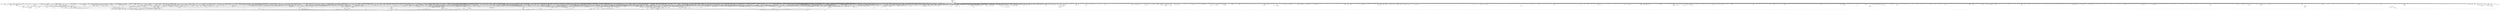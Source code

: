 digraph kerncollapsed {
    "next_zone" [color="black"];
    "get_cpu_fpsimd_context" [color="black"];
    "Indirect call94" [color="black"];
    "__printk_cpu_sync_wait" [color="black"];
    "cpudl_find" [color="black"];
    "__kern_my_cpu_offset_56" [color="black"];
    "Indirect call35" [color="black"];
    "llist_reverse_order" [color="black"];
    "security_release_secctx" [color="black"];
    "get_ucounts_or_wrap" [color="black"];
    "compound_order" [color="black"];
    "clear_ti_thread_flag_4" [color="black"];
    "__raw_spin_lock_irq_43" [color="black"];
    "__raw_spin_lock.constprop.0" [color="black"];
    "iov_iter_revert" [color="black"];
    "__raw_spin_unlock_irqrestore_3" [color="black"];
    "hrtimer_try_to_cancel" [color="black"];
    "detach_if_pending" [color="black"];
    "__cmpxchg_case_acq_32.constprop.0_5" [color="black"];
    "mas_prev_setup.constprop.0" [color="black"];
    "__irq_disable" [color="black"];
    "cfs_rq_of" [color="black"];
    "task_ppid_nr" [color="black"];
    "Indirect call66" [color="black"];
    "do_raw_spin_lock_8" [color="black"];
    "__raw_spin_unlock_irqrestore_24" [color="black"];
    "list_move_1" [color="black"];
    "folio_mapped_2" [color="black"];
    "find_first_bit_1" [color="black"];
    "set_kpti_asid_bits" [color="black"];
    "__raw_spin_lock_irqsave_51" [color="black"];
    "test_ti_thread_flag_6" [color="black"];
    "__efistub_caches_clean_inval_pou" [color="black"];
    "auditsc_get_stamp" [color="black"];
    "tick_get_wakeup_device" [color="black"];
    "zone_watermark_ok_safe" [color="black"];
    "__task_pid_nr_ns" [color="black"];
    "mab_mas_cp" [color="black"];
    "folio_nr_pages_4" [color="black"];
    "jiffies_to_msecs" [color="black"];
    "Indirect call214" [color="black"];
    "tty_termios_input_baud_rate" [color="black"];
    "Indirect call76" [color="black"];
    "__ptrace_may_access" [color="black"];
    "extfrag_for_order" [color="black"];
    "osq_wait_next" [color="black"];
    "arch_local_irq_save_8" [color="black"];
    "chacha_permute" [color="black"];
    "sibling_imbalance.isra.0" [color="black"];
    "arch_timer_evtstrm_available" [color="black"];
    "Indirect call85" [color="black"];
    "Indirect call143" [color="black"];
    "Indirect call30" [color="black"];
    "do_raw_spin_lock_86" [color="black"];
    "__cmpxchg_case_acq_64_1" [color="black"];
    "oom_badness" [color="black"];
    "irq_disable" [color="black"];
    "audit_rate_check.part.0" [color="black"];
    "__cmpwait_case_32_3" [color="black"];
    "__arch_copy_from_user" [color="black"];
    "io_match_task_safe" [color="black"];
    "__raw_spin_lock_irq_21" [color="black"];
    "clear_ti_thread_flag_5" [color="black"];
    "__kern_my_cpu_offset_24" [color="black"];
    "defer_console_output" [color="black"];
    "hrtimer_start_range_ns" [color="black"];
    "virt_to_folio" [color="black"];
    "add_timer" [color="black"];
    "is_current_pgrp_orphaned" [color="black"];
    "io_wq_cancel_pending_work" [color="black"];
    "zone_page_state_snapshot" [color="black"];
    "cleanup_timerqueue" [color="black"];
    "sock_flag_3" [color="black"];
    "rt_mutex_proxy_unlock" [color="black"];
    "vm_commit_limit" [color="black"];
    "wb_io_lists_depopulated" [color="black"];
    "__raw_spin_unlock_bh.constprop.0" [color="black"];
    "Indirect call124" [color="black"];
    "find_alive_thread.isra.0" [color="black"];
    "__raw_spin_unlock_irq_1" [color="black"];
    "mmgrab_1" [color="black"];
    "mm_counter" [color="black"];
    "slab_is_available" [color="black"];
    "__raw_spin_unlock_irqrestore_33" [color="black"];
    "do_raw_spin_lock_41" [color="black"];
    "security_task_kill" [color="black"];
    "tcp_get_info_chrono_stats" [color="black"];
    "__raw_spin_lock_irq_3" [color="black"];
    "folio_order" [color="black"];
    "sync_rcu_exp_done_unlocked" [color="black"];
    "addr_to_vb_xa" [color="black"];
    "ktime_get_real_ts64" [color="black"];
    "find_next_bit_8" [color="black"];
    "__percpu_counter_sum" [color="black"];
    "bstats_update" [color="black"];
    "unlock_task_sighand.isra.0_1" [color="black"];
    "jiffies_to_usecs" [color="black"];
    "do_raw_spin_lock_69" [color="black"];
    "io_cancel_cb" [color="black"];
    "io_fill_cqe_aux" [color="black"];
    "do_raw_spin_lock_117" [color="black"];
    "xa_is_node" [color="black"];
    "tty_name" [color="black"];
    "pwq_activate_inactive_work" [color="black"];
    "Indirect call151" [color="black"];
    "pm_runtime_deactivate_timer" [color="black"];
    "ktime_add_safe" [color="black"];
    "put_unused_fd" [color="black"];
    "Indirect call153" [color="black"];
    "desc_read" [color="black"];
    "Indirect call212" [color="black"];
    "__percpu_add_return_case_32_1" [color="black"];
    "security_sock_rcv_skb" [color="black"];
    "Indirect call166" [color="black"];
    "lru_move_tail_fn" [color="black"];
    "xas_next_offset" [color="black"];
    "__kern_my_cpu_offset_71" [color="black"];
    "skb_header_pointer_2" [color="black"];
    "bsearch" [color="black"];
    "cpumask_any_distribute" [color="black"];
    "__clear_close_on_exec.isra.0" [color="black"];
    "xas_set_order.part.0" [color="black"];
    "__raw_spin_lock_irqsave_15" [color="black"];
    "__raw_spin_lock_irqsave_42" [color="black"];
    "invalid_folio_referenced_vma" [color="black"];
    "Indirect call63" [color="black"];
    "llist_del_first" [color="black"];
    "arm_timer" [color="black"];
    "mas_set_height" [color="black"];
    "prep_new_page" [color="black"];
    "update_cached_migrate" [color="black"];
    "__raw_spin_lock_irqsave_17" [color="black"];
    "Indirect call91" [color="black"];
    "folio_total_mapcount" [color="black"];
    "__init_swait_queue_head" [color="black"];
    "__raw_spin_unlock_irqrestore_6" [color="black"];
    "__sw_hweight64" [color="black"];
    "__raw_spin_lock_54" [color="black"];
    "should_failslab" [color="black"];
    "io_schedule_prepare" [color="black"];
    "Indirect call10" [color="black"];
    "find_next_and_bit.constprop.0" [color="black"];
    "__irq_put_desc_unlock" [color="black"];
    "rcu_exp_jiffies_till_stall_check" [color="black"];
    "Indirect call1" [color="black"];
    "pte_to_swp_entry_2" [color="black"];
    "mte_zero_clear_page_tags" [color="black"];
    "update_dl_migration" [color="black"];
    "get_task_mm" [color="black"];
    "test_ti_thread_flag_10" [color="black"];
    "queued_read_unlock.constprop.0_2" [color="black"];
    "__next_zones_zonelist" [color="black"];
    "__set_open_fd" [color="black"];
    "find_next_bit_11" [color="black"];
    "list_move_tail" [color="black"];
    "update_rq_clock" [color="black"];
    "pfn_swap_entry_to_page" [color="black"];
    "pcpu_unit_page_offset" [color="black"];
    "hrtimer_forward" [color="black"];
    "get_data" [color="black"];
    "get_file_1" [color="black"];
    "__kern_my_cpu_offset_35" [color="black"];
    "queued_write_lock_slowpath" [color="black"];
    "prb_reserve" [color="black"];
    "find_next_bit.constprop.0_7" [color="black"];
    "__raw_spin_unlock_irq_43" [color="black"];
    "__mnt_want_write" [color="black"];
    "__raw_spin_unlock_irqrestore_1" [color="black"];
    "__raw_spin_lock_irqsave_5" [color="black"];
    "klist_node_attached" [color="black"];
    "Indirect call19" [color="black"];
    "__raw_spin_lock_16" [color="black"];
    "__xchg_case_mb_32.constprop.0" [color="black"];
    "find_vmap_area" [color="black"];
    "group_balance_cpu" [color="black"];
    "xa_find" [color="black"];
    "Indirect call174" [color="black"];
    "tls_preserve_current_state" [color="black"];
    "__wb_update_bandwidth.constprop.0" [color="black"];
    "find_vma_prev" [color="black"];
    "memblock_is_map_memory" [color="black"];
    "__update_gt_cputime" [color="black"];
    "folio_trylock_flag" [color="black"];
    "task_pid_vnr_1" [color="black"];
    "arch_local_irq_save_2" [color="black"];
    "tag_get" [color="black"];
    "Indirect call184" [color="black"];
    "mte_dead_walk" [color="black"];
    "attach_pid" [color="black"];
    "Indirect call173" [color="black"];
    "rpm_check_suspend_allowed" [color="black"];
    "Indirect call32" [color="black"];
    "inode_to_bdi" [color="black"];
    "io_poll_find.constprop.0" [color="black"];
    "blake2s_compress" [color="black"];
    "Indirect call104" [color="black"];
    "llist_add_batch" [color="black"];
    "_mix_pool_bytes" [color="black"];
    "is_cpu_allowed" [color="black"];
    "security_inode_init_security_anon" [color="black"];
    "__kern_my_cpu_offset_11" [color="black"];
    "__skb_zcopy_downgrade_managed" [color="black"];
    "get_file" [color="black"];
    "get_work_pool" [color="black"];
    "lockref_get_not_zero" [color="black"];
    "mas_wr_walk_descend" [color="black"];
    "strnlen" [color="black"];
    "console_is_usable" [color="black"];
    "cpumask_weight" [color="black"];
    "find_next_bit_3" [color="black"];
    "slab_want_init_on_free" [color="black"];
    "test_ti_thread_flag_11" [color="black"];
    "sock_rfree" [color="black"];
    "cpu_online_1" [color="black"];
    "vma_interval_tree_insert" [color="black"];
    "cpumask_empty_3" [color="black"];
    "take_dentry_name_snapshot" [color="black"];
    "exit_rcu" [color="black"];
    "__raw_spin_lock_irq_11" [color="black"];
    "Indirect call177" [color="black"];
    "mte_copy_page_tags" [color="black"];
    "mast_fill_bnode" [color="black"];
    "sock_rmem_free" [color="black"];
    "mte_set_pivot" [color="black"];
    "put_filesystem" [color="black"];
    "io_put_kbuf" [color="black"];
    "dequeue_task" [color="black"];
    "cpumask_copy_1" [color="black"];
    "update_sctlr_el1" [color="black"];
    "__io_put_kbuf_list" [color="black"];
    "down_read_trylock" [color="black"];
    "simple_xattr_space" [color="black"];
    "raw_spin_rq_unlock_irqrestore" [color="black"];
    "__dev_put.part.0" [color="black"];
    "__mutex_trylock" [color="black"];
    "mas_walk" [color="black"];
    "find_next_bit_10" [color="black"];
    "__xa_clear_mark" [color="black"];
    "ma_data_end" [color="black"];
    "pm_qos_read_value" [color="black"];
    "try_release_thread_stack_to_cache" [color="black"];
    "rcu_is_cpu_rrupt_from_idle" [color="black"];
    "lock_parent" [color="black"];
    "get_work_pwq" [color="black"];
    "rb_erase" [color="black"];
    "pageblock_skip_persistent" [color="black"];
    "tty_ldisc_open" [color="black"];
    "put_prev_task" [color="black"];
    "Indirect call77" [color="black"];
    "prepare_to_wait_exclusive" [color="black"];
    "vma_interval_tree_augment_rotate" [color="black"];
    "__raw_spin_lock_irq_19" [color="black"];
    "inactive_is_low.constprop.0" [color="black"];
    "put_dec_full8" [color="black"];
    "mutex_spin_on_owner" [color="black"];
    "access_ok_13" [color="black"];
    "__raw_spin_lock_irq_1" [color="black"];
    "__raise_softirq_irqoff" [color="black"];
    "Indirect call140" [color="black"];
    "Indirect call81" [color="black"];
    "do_raw_spin_lock_31" [color="black"];
    "Indirect call40" [color="black"];
    "number" [color="black"];
    "find_submount" [color="black"];
    "this_cpu_has_cap" [color="black"];
    "mas_next_slot" [color="black"];
    "get_state_synchronize_rcu" [color="black"];
    "arch_local_irq_disable_2" [color="black"];
    "Indirect call129" [color="black"];
    "hlist_bl_unlock" [color="black"];
    "sb_clear_inode_writeback" [color="black"];
    "Indirect call135" [color="black"];
    "_atomic_dec_and_lock_irqsave" [color="black"];
    "folio_nr_pages_2" [color="black"];
    "Indirect call64" [color="black"];
    "group_open_release" [color="black"];
    "__raw_spin_unlock_irqrestore_17" [color="black"];
    "flush_dcache_page" [color="black"];
    "Indirect call201" [color="black"];
    "page_vma_mapped_walk_done" [color="black"];
    "access_ok_16" [color="black"];
    "ma_slots" [color="black"];
    "__cmpxchg_case_acq_32.constprop.0_18" [color="black"];
    "system_supports_address_auth_1" [color="black"];
    "mnt_get_writers" [color="black"];
    "lockref_get" [color="black"];
    "Indirect call156" [color="black"];
    "peernet2id" [color="black"];
    "_compound_head_1" [color="black"];
    "clear_ti_thread_flag" [color="black"];
    "__accumulate_pelt_segments" [color="black"];
    "pcpu_next_fit_region.constprop.0" [color="black"];
    "Indirect call144" [color="black"];
    "override_creds" [color="black"];
    "__raw_spin_unlock_irq_6" [color="black"];
    "atomic_notifier_call_chain" [color="black"];
    "arm64_kernel_unmapped_at_el0_3" [color="black"];
    "sve_save_state" [color="black"];
    "Indirect call59" [color="black"];
    "futex_q_lock" [color="black"];
    "try_to_unmap_flush" [color="black"];
    "mas_max_gap" [color="black"];
    "__wb_calc_thresh" [color="black"];
    "__wake_up_parent" [color="black"];
    "arm_smccc_1_1_get_conduit" [color="black"];
    "xa_err" [color="black"];
    "__raw_spin_lock.constprop.0_2" [color="black"];
    "mas_leaf_set_meta" [color="black"];
    "mod_zone_page_state" [color="black"];
    "wake_up_bit" [color="black"];
    "rcu_segcblist_accelerate" [color="black"];
    "__kern_my_cpu_offset_27" [color="black"];
    "do_raw_spin_lock_61" [color="black"];
    "search_cmp_ftr_reg" [color="black"];
    "Indirect call109" [color="black"];
    "__pageblock_pfn_to_page" [color="black"];
    "memcg_charge_kernel_stack.part.0" [color="black"];
    "mntget" [color="black"];
    "skb_cloned" [color="black"];
    "do_raw_spin_lock_28" [color="black"];
    "__prepare_to_swait" [color="black"];
    "prb_first_valid_seq" [color="black"];
    "free_unref_page_commit" [color="black"];
    "do_raw_spin_lock_88" [color="black"];
    "folio_mark_dirty" [color="black"];
    "Indirect call21" [color="black"];
    "find_last_bit" [color="black"];
    "vmalloc_to_page" [color="black"];
    "blake2s_update" [color="black"];
    "__raw_spin_lock_irqsave_34" [color="black"];
    "mas_find" [color="black"];
    "dev_nit_active" [color="black"];
    "Indirect call170" [color="black"];
    "find_next_zero_bit_2" [color="black"];
    "prb_next_seq" [color="black"];
    "lock_hrtimer_base" [color="black"];
    "page_ref_dec_and_test_1" [color="black"];
    "mm_set_has_pinned_flag" [color="black"];
    "first_zones_zonelist_1" [color="black"];
    "Indirect call204" [color="black"];
    "timer_delete_sync" [color="black"];
    "memblock_search" [color="black"];
    "wakeup_source_deactivate" [color="black"];
    "mas_put_in_tree" [color="black"];
    "current_is_kswapd" [color="black"];
    "irqd_irq_disabled.isra.0" [color="black"];
    "find_worker_executing_work" [color="black"];
    "pagefault_enable" [color="black"];
    "__add_wait_queue" [color="black"];
    "__kern_my_cpu_offset_70" [color="black"];
    "Indirect call154" [color="black"];
    "__skb_header_pointer" [color="black"];
    "lowest_in_progress" [color="black"];
    "space_used" [color="black"];
    "do_kernel_restart" [color="black"];
    "folio_evictable_1" [color="black"];
    "folio_trylock_2" [color="black"];
    "__cmpxchg_case_mb_32_8" [color="black"];
    "kthread_insert_work_sanity_check" [color="black"];
    "reusable_anon_vma" [color="black"];
    "__raw_spin_lock_irq_35" [color="black"];
    "list_del_init_5" [color="black"];
    "kmap_local_page" [color="black"];
    "select_collect" [color="black"];
    "__preempt_count_add.constprop.0_1" [color="black"];
    "Indirect call145" [color="black"];
    "sme_save_state" [color="black"];
    "timespec64_equal" [color="black"];
    "count_vm_events_2" [color="black"];
    "hrtimer_cancel" [color="black"];
    "do_raw_spin_lock_3" [color="black"];
    "tlb_flush_mmu_tlbonly_1" [color="black"];
    "Indirect call113" [color="black"];
    "to_desc" [color="black"];
    "sve_state_size" [color="black"];
    "sock_flag.constprop.0" [color="black"];
    "mab_calc_split" [color="black"];
    "Indirect call158" [color="black"];
    "init_multi_vma_prep" [color="black"];
    "spin_lock_irqsave_ssp_contention" [color="black"];
    "__kern_my_cpu_offset_91" [color="black"];
    "__do_set_cpus_allowed" [color="black"];
    "signalfd_cleanup" [color="black"];
    "____core____" [color="kernel"];
    "Indirect call168" [color="black"];
    "mast_split_data" [color="black"];
    "put_ldops.constprop.0" [color="black"];
    "futex_hash" [color="black"];
    "is_valid_gup_args" [color="black"];
    "Indirect call95" [color="black"];
    "fsnotify_free_mark" [color="black"];
    "Indirect call130" [color="black"];
    "skb_flow_get_icmp_tci" [color="black"];
    "percpu_ref_put_many.constprop.0_1" [color="black"];
    "console_trylock" [color="black"];
    "folio_pfn" [color="black"];
    "__siphash_unaligned" [color="black"];
    "__kern_my_cpu_offset_89" [color="black"];
    "find_vma" [color="black"];
    "sched_ttwu_pending" [color="black"];
    "init_completion" [color="black"];
    "test_tsk_need_resched" [color="black"];
    "__mod_timer" [color="black"];
    "put_dec_trunc8" [color="black"];
    "update_pm_runtime_accounting" [color="black"];
    "xas_load" [color="black"];
    "list_del_init" [color="black"];
    "Indirect call86" [color="black"];
    "qdisc_qstats_cpu_backlog_dec" [color="black"];
    "do_raw_spin_lock_11" [color="black"];
    "mas_find_child" [color="black"];
    "Indirect call178" [color="black"];
    "__raw_spin_lock_irqsave.constprop.0_8" [color="black"];
    "__put_unused_fd" [color="black"];
    "rb_insert_color_cached" [color="black"];
    "rcu_segcblist_move_seglen" [color="black"];
    "__raw_spin_lock_irqsave_19" [color="black"];
    "Indirect call123" [color="black"];
    "call_function_single_prep_ipi" [color="black"];
    "_compound_head_3" [color="black"];
    "__raw_spin_lock_31" [color="black"];
    "hrtimer_active" [color="black"];
    "rcu_stall_is_suppressed" [color="black"];
    "do_raw_spin_lock_15" [color="black"];
    "mtree_range_walk" [color="black"];
    "Indirect call97" [color="black"];
    "security_secid_to_secctx" [color="black"];
    "__rb_erase_color" [color="black"];
    "__delay" [color="black"];
    "kernfs_get" [color="black"];
    "__io_disarm_linked_timeout" [color="black"];
    "Indirect call9" [color="black"];
    "check_preempt_curr" [color="black"];
    "audit_serial" [color="black"];
    "Indirect call70" [color="black"];
    "prepend_path" [color="black"];
    "io_poll_add_hash" [color="black"];
    "__ipi_send_mask" [color="black"];
    "arch_local_irq_save_3" [color="black"];
    "__kern_my_cpu_offset_83" [color="black"];
    "Indirect call203" [color="black"];
    "arch_local_irq_restore_2" [color="black"];
    "folio_mapped_1" [color="black"];
    "Indirect call45" [color="black"];
    "update_newidle_cost" [color="black"];
    "fsnotify_grab_connector" [color="black"];
    "__get_cpu_fpsimd_context" [color="black"];
    "__percpu_add_case_32_1" [color="black"];
    "__raw_spin_lock_irqsave_3" [color="black"];
    "do_raw_spin_lock_56" [color="black"];
    "Indirect call43" [color="black"];
    "__raw_spin_lock_63" [color="black"];
    "kthread_is_per_cpu" [color="black"];
    "clear_siginfo" [color="black"];
    "load_unaligned_zeropad_1" [color="black"];
    "Indirect call90" [color="black"];
    "__raw_spin_trylock_1" [color="black"];
    "list_lru_del" [color="black"];
    "__percpu_add_case_64_3" [color="black"];
    "Indirect call126" [color="black"];
    "wants_signal" [color="black"];
    "__xchg_case_mb_64.constprop.0_2" [color="black"];
    "Indirect call122" [color="black"];
    "vma_interval_tree_iter_next" [color="black"];
    "prb_commit" [color="black"];
    "__skb_set_length_1" [color="black"];
    "set_tlb_ubc_flush_pending" [color="black"];
    "workingset_activation" [color="black"];
    "find_next_and_bit" [color="black"];
    "io_acct_cancel_pending_work" [color="black"];
    "u64_stats_inc" [color="black"];
    "mas_push_node" [color="black"];
    "__raw_spin_unlock_irqrestore_15" [color="black"];
    "Indirect call31" [color="black"];
    "igrab" [color="black"];
    "task_sched_runtime" [color="black"];
    "io_prep_async_work" [color="black"];
    "__raw_spin_lock" [color="black"];
    "__raw_read_unlock.constprop.0_6" [color="black"];
    "enqueue_hrtimer.constprop.0" [color="black"];
    "unreserve_highatomic_pageblock" [color="black"];
    "__cmpxchg_case_mb_64_7" [color="black"];
    "find_task_by_vpid" [color="black"];
    "__raw_read_lock.constprop.0_5" [color="black"];
    "inode_lru_list_del" [color="black"];
    "signal_pending_11" [color="black"];
    "audit_gid_comparator" [color="black"];
    "__irq_work_queue_local" [color="black"];
    "mas_wr_walk_index.isra.0" [color="black"];
    "__free_one_page" [color="black"];
    "clear_buddies.isra.0" [color="black"];
    "sub_running_bw.isra.0" [color="black"];
    "Indirect call208" [color="black"];
    "io_req_defer_failed" [color="black"];
    "security_ptrace_access_check" [color="black"];
    "Indirect call187" [color="black"];
    "xas_start" [color="black"];
    "Indirect call150" [color="black"];
    "list_del_init_7" [color="black"];
    "arch_local_irq_save_5" [color="black"];
    "__list_del_entry_1" [color="black"];
    "mapping_shrinkable_1" [color="black"];
    "xas_result" [color="black"];
    "__cmpwait_case_32_2" [color="black"];
    "netlink_unlock_table" [color="black"];
    "list_del_2" [color="black"];
    "do_raw_spin_lock_27" [color="black"];
    "netlink_has_listeners" [color="black"];
    "arch_local_irq_restore_3" [color="black"];
    "__sk_mem_reclaim" [color="black"];
    "idr_find" [color="black"];
    "tag_clear" [color="black"];
    "propagation_next" [color="black"];
    "rcu_seq_end_1" [color="black"];
    "workingset_refault" [color="black"];
    "do_raw_spin_lock_63" [color="black"];
    "maybe_mkwrite.isra.0" [color="black"];
    "set_swapper_pgd" [color="black"];
    "count_vm_events_1" [color="black"];
    "__cmpxchg_case_rel_64" [color="black"];
    "Indirect call194" [color="black"];
    "__fsnotify_recalc_mask" [color="black"];
    "domain_dirty_limits" [color="black"];
    "__raw_read_lock_irqsave.constprop.0_1" [color="black"];
    "list_lru_add" [color="black"];
    "__pick_first_entity" [color="black"];
    "__kmem_obj_info" [color="black"];
    "check_stable_address_space" [color="black"];
    "_compound_head" [color="black"];
    "xas_error.isra.0_1" [color="black"];
    "rcu_poll_gp_seq_start_unlocked" [color="black"];
    "vm_unacct_memory_1" [color="black"];
    "task_will_free_mem" [color="black"];
    "qdisc_qstats_cpu_qlen_inc" [color="black"];
    "tlb_flush_1" [color="black"];
    "Indirect call65" [color="black"];
    "ptrauth_keys_install_user" [color="black"];
    "__futex_queue" [color="black"];
    "skb_copy_bits" [color="black"];
    "__raw_spin_unlock_irq.constprop.0_2" [color="black"];
    "netdev_name" [color="black"];
    "rcu_dynticks_snap" [color="black"];
    "mte_destroy_descend.constprop.0" [color="black"];
    "fsnotify_handle_inode_event.isra.0" [color="black"];
    "allow_direct_reclaim" [color="black"];
    "can_migrate_task" [color="black"];
    "__set_task_special" [color="black"];
    "__wb_writeout_add" [color="black"];
    "init_entity_runnable_average" [color="black"];
    "lru_deactivate_file_fn" [color="black"];
    "vmf_pte_changed" [color="black"];
    "xas_error.isra.0" [color="black"];
    "req_ref_put_and_test" [color="black"];
    "vma_interval_tree_augment_propagate" [color="black"];
    "list_del_init_3" [color="black"];
    "__d_find_any_alias" [color="black"];
    "_find_first_and_bit" [color="black"];
    "filemap_check_errors" [color="black"];
    "check_preempt_curr_dl" [color="black"];
    "unlock_page" [color="black"];
    "Indirect call83" [color="black"];
    "ptrace_may_access" [color="black"];
    "flush_tlb_mm_1" [color="black"];
    "mod_node_state" [color="black"];
    "Indirect call33" [color="black"];
    "Indirect call120" [color="black"];
    "__percpu_add_case_64.constprop.0" [color="black"];
    "release_thread" [color="black"];
    "update_cfs_rq_load_avg.isra.0" [color="black"];
    "list_del_init_8" [color="black"];
    "__raw_spin_lock_irqsave_4" [color="black"];
    "io_cancel_req_match" [color="black"];
    "__rb_insert_augmented" [color="black"];
    "mmgrab_2" [color="black"];
    "__remove_shared_vm_struct.constprop.0" [color="black"];
    "task_rq_unlock" [color="black"];
    "rt_mutex_top_waiter" [color="black"];
    "ttwu_do_activate.constprop.0" [color="black"];
    "__set_close_on_exec.isra.0" [color="black"];
    "allow_write_access" [color="black"];
    "Indirect call115" [color="black"];
    "__nr_to_section" [color="black"];
    "do_raw_spin_lock_2" [color="black"];
    "pcpu_init_md_blocks" [color="black"];
    "skb_checksum" [color="black"];
    "zone_page_state_snapshot.constprop.0" [color="black"];
    "strscpy_pad" [color="black"];
    "Indirect call142" [color="black"];
    "netlink_lock_table" [color="black"];
    "_prb_read_valid" [color="black"];
    "drain_pages" [color="black"];
    "split_map_pages" [color="black"];
    "vma_interval_tree_iter_first" [color="black"];
    "__raw_spin_lock_bh.constprop.0_5" [color="black"];
    "fpsimd_thread_switch" [color="black"];
    "Indirect call131" [color="black"];
    "raw_spin_rq_unlock" [color="black"];
    "cpu_mitigations_off" [color="black"];
    "desc_make_final" [color="black"];
    "arch_local_irq_save" [color="black"];
    "__mod_lruvec_state" [color="black"];
    "__raw_spin_unlock_irq" [color="black"];
    "__var_waitqueue" [color="black"];
    "replace_mark_chunk" [color="black"];
    "smp_call_function_many" [color="black"];
    "__mnt_want_write_file" [color="black"];
    "radix_tree_lookup" [color="black"];
    "copy_to_user_page" [color="black"];
    "Indirect call128" [color="black"];
    "unlock_mount_hash" [color="black"];
    "io_wq_work_match_all" [color="black"];
    "plist_del" [color="black"];
    "arch_get_random_seed_longs" [color="black"];
    "mas_set_parent.constprop.0" [color="black"];
    "netdev_start_xmit" [color="black"];
    "Indirect call211" [color="black"];
    "remove_wait_queue" [color="black"];
    "__dl_sub" [color="black"];
    "_compound_head_7" [color="black"];
    "do_raw_spin_lock.constprop.0_14" [color="black"];
    "skb_queue_tail" [color="black"];
    "do_raw_spin_lock_46" [color="black"];
    "pick_next_pushable_dl_task" [color="black"];
    "do_raw_spin_lock_83" [color="black"];
    "chacha_block_generic" [color="black"];
    "Indirect call189" [color="black"];
    "Indirect call17" [color="black"];
    "sub_rq_bw.isra.0" [color="black"];
    "do_raw_spin_lock_51" [color="black"];
    "Indirect call119" [color="black"];
    "io_is_timeout_noseq" [color="black"];
    "Indirect call165" [color="black"];
    "mas_wr_store_setup" [color="black"];
    "rcu_seq_start" [color="black"];
    "workingset_test_recent" [color="black"];
    "io_wq_worker_running" [color="black"];
    "d_walk" [color="black"];
    "clear_ti_thread_flag_6" [color="black"];
    "cpumask_first_and" [color="black"];
    "wb_stat_mod" [color="black"];
    "Indirect call186" [color="black"];
    "_find_first_zero_bit" [color="black"];
    "pvm_determine_end_from_reverse" [color="black"];
    "__raw_spin_lock_irqsave_1" [color="black"];
    "__raw_spin_unlock_irq_11" [color="black"];
    "Indirect call2" [color="black"];
    "find_next_bit.constprop.0_5" [color="black"];
    "Indirect call182" [color="black"];
    "signal_pending_state" [color="black"];
    "__raw_spin_lock_irq_7" [color="black"];
    "do_raw_spin_lock_12" [color="black"];
    "__raw_spin_unlock_irq_45" [color="black"];
    "pte_mkdirty" [color="black"];
    "find_mergeable_anon_vma" [color="black"];
    "copy_page" [color="black"];
    "stackinfo_on_stack" [color="black"];
    "mas_next_range" [color="black"];
    "io_run_local_work_continue" [color="black"];
    "io_prep_async_link" [color="black"];
    "Indirect call11" [color="black"];
    "d_hash" [color="black"];
    "mod_zone_state" [color="black"];
    "csum_partial_ext" [color="black"];
    "__raw_spin_unlock_irqrestore.constprop.0_1" [color="black"];
    "cpu_switch_to" [color="black"];
    "Indirect call183" [color="black"];
    "__raw_spin_lock_irqsave.constprop.0_7" [color="black"];
    "raw_spin_rq_lock_1" [color="black"];
    "page_mapping" [color="black"];
    "redirty_tail_locked" [color="black"];
    "__rt_mutex_slowtrylock" [color="black"];
    "pde_subdir_first" [color="black"];
    "free_vmap_area_rb_augment_cb_propagate" [color="black"];
    "gup_folio_next" [color="black"];
    "skb_tailroom" [color="black"];
    "do_raw_spin_lock_97" [color="black"];
    "__raw_spin_lock_32" [color="black"];
    "aio_nr_sub" [color="black"];
    "printk_parse_prefix" [color="black"];
    "__try_to_del_timer_sync" [color="black"];
    "mtree_load" [color="black"];
    "req_set_fail_4" [color="black"];
    "mas_wr_walk" [color="black"];
    "this_cpu_has_cap.part.0" [color="black"];
    "mas_safe_min" [color="black"];
    "__raw_spin_lock_irq_25" [color="black"];
    "__raw_spin_unlock_irq_29" [color="black"];
    "__raw_spin_unlock_irq_17" [color="black"];
    "__cmpxchg_case_mb_64_6" [color="black"];
    "deny_write_access.isra.0" [color="black"];
    "rcu_seq_set_state" [color="black"];
    "set_ptes.constprop.0.isra.0_1" [color="black"];
    "__raw_spin_unlock_irqrestore_8" [color="black"];
    "skb_orphan_1" [color="black"];
    "list_del_4" [color="black"];
    "req_set_fail" [color="black"];
    "Indirect call202" [color="black"];
    "find_busiest_group" [color="black"];
    "__d_drop" [color="black"];
    "strncmp" [color="black"];
    "timekeeping_get_ns" [color="black"];
    "__cmpxchg_case_acq_32.constprop.0_1" [color="black"];
    "kobj_child_ns_ops" [color="black"];
    "__cmpxchg_case_acq_32.constprop.0_13" [color="black"];
    "mas_parent_type" [color="black"];
    "sk_mem_reclaim" [color="black"];
    "rb_next" [color="black"];
    "tty_driver_name" [color="black"];
    "other_cpu_in_panic" [color="black"];
    "__kern_my_cpu_offset_14" [color="black"];
    "do_raw_spin_lock_1" [color="black"];
    "fatal_signal_pending_1" [color="black"];
    "set_cpu_online" [color="black"];
    "Indirect call4" [color="black"];
    "xa_find_after" [color="black"];
    "xas_find_marked" [color="black"];
    "__raw_spin_lock_irqsave_25" [color="black"];
    "fsnotify_connector_sb" [color="black"];
    "__bitmap_subset" [color="black"];
    "test_ti_thread_flag_7" [color="black"];
    "Indirect call206" [color="black"];
    "inode_cgwb_move_to_attached" [color="black"];
    "finish_swait" [color="black"];
    "do_raw_spin_lock_52" [color="black"];
    "queued_read_lock_slowpath" [color="black"];
    "try_grab_page" [color="black"];
    "__raw_spin_lock_41" [color="black"];
    "__raw_spin_lock_irqsave_23" [color="black"];
    "__raw_write_unlock_irq_4" [color="black"];
    "task_call_func" [color="black"];
    "Indirect call68" [color="black"];
    "__page_set_anon_rmap" [color="black"];
    "__dequeue_entity" [color="black"];
    "arm64_kernel_unmapped_at_el0_4" [color="black"];
    "device_match_devt" [color="black"];
    "__raw_read_unlock.constprop.0" [color="black"];
    "check_cb_ovld_locked" [color="black"];
    "blake2s.constprop.0" [color="black"];
    "__raw_spin_lock_64" [color="black"];
    "srcu_read_unlock.constprop.0" [color="black"];
    "__bitmap_and" [color="black"];
    "page_ref_inc_1" [color="black"];
    "Indirect call112" [color="black"];
    "zone_watermark_fast.constprop.0" [color="black"];
    "__kern_my_cpu_offset_47" [color="black"];
    "free_vmap_area_rb_augment_cb_rotate" [color="black"];
    "prepare_to_wait" [color="black"];
    "__raw_spin_unlock_irq_23" [color="black"];
    "eth_type_vlan" [color="black"];
    "cpu_online_2" [color="black"];
    "prb_final_commit" [color="black"];
    "prepare_alloc_pages.constprop.0" [color="black"];
    "Indirect call207" [color="black"];
    "detach_entity_load_avg" [color="black"];
    "folio_mapping" [color="black"];
    "access_ok_12" [color="black"];
    "__raw_spin_lock_irq.constprop.0_2" [color="black"];
    "update_load_avg" [color="black"];
    "dget" [color="black"];
    "do_raw_spin_lock.constprop.0_10" [color="black"];
    "will_become_orphaned_pgrp" [color="black"];
    "find_first_bit_3" [color="black"];
    "thread_group_cputime" [color="black"];
    "move_linked_works" [color="black"];
    "__dl_add" [color="black"];
    "skb_tailroom_2" [color="black"];
    "posix_cputimers_group_init" [color="black"];
    "posix_cpu_timer_rearm" [color="black"];
    "__irq_domain_deactivate_irq" [color="black"];
    "find_next_bit_6" [color="black"];
    "folio_try_get_rcu" [color="black"];
    "do_raw_spin_lock_42" [color="black"];
    "list_del_init_2" [color="black"];
    "pfn_is_map_memory" [color="black"];
    "Indirect call0" [color="black"];
    "__raw_spin_lock_irqsave_50" [color="black"];
    "do_raw_spin_lock_43" [color="black"];
    "find_lock_task_mm" [color="black"];
    "__bitmap_clear" [color="black"];
    "split_page" [color="black"];
    "lock_timer_base" [color="black"];
    "__percpu_add_case_64.constprop.0_3" [color="black"];
    "__raw_spin_unlock_irqrestore_4" [color="black"];
    "has_managed_dma" [color="black"];
    "check_and_switch_context" [color="black"];
    "find_vm_area" [color="black"];
    "tlb_gather_mmu_fullmm" [color="black"];
    "hlist_del_init" [color="black"];
    "do_raw_spin_lock_10" [color="black"];
    "raw_spin_rq_trylock" [color="black"];
    "dec_rlimit_ucounts" [color="black"];
    "__raw_spin_unlock_irq_38" [color="black"];
    "__cmpxchg_case_acq_64" [color="black"];
    "dev_pm_disable_wake_irq_check" [color="black"];
    "__raw_spin_lock_3" [color="black"];
    "get_file_2" [color="black"];
    "task_clear_jobctl_pending" [color="black"];
    "d_shrink_del" [color="black"];
    "__cmpxchg_case_8" [color="black"];
    "anon_vma_interval_tree_iter_next" [color="black"];
    "__update_load_avg_se" [color="black"];
    "do_raw_spin_lock_34" [color="black"];
    "cpumask_next.constprop.0" [color="black"];
    "__down_trylock_console_sem.constprop.0" [color="black"];
    "sk_leave_memory_pressure" [color="black"];
    "pte_offset_kernel.isra.0" [color="black"];
    "mas_safe_pivot" [color="black"];
    "enqueue_pushable_dl_task" [color="black"];
    "find_next_bit_18" [color="black"];
    "do_raw_spin_lock_72" [color="black"];
    "posix_cpu_timers_exit" [color="black"];
    "__raw_spin_unlock_irq_37" [color="black"];
    "__printk_safe_exit" [color="black"];
    "__gfp_pfmemalloc_flags" [color="black"];
    "__skb_set_length" [color="black"];
    "__cmpxchg_case_acq_32.constprop.0_16" [color="black"];
    "__mnt_drop_write" [color="black"];
    "mnt_set_mountpoint" [color="black"];
    "percpu_ref_get_many" [color="black"];
    "cpu_util.constprop.0" [color="black"];
    "mapping_shrinkable_2" [color="black"];
    "compaction_zonelist_suitable" [color="black"];
    "__raw_spin_unlock_irqrestore_32" [color="black"];
    "mab_set_b_end" [color="black"];
    "fsnotify_data_inode" [color="black"];
    "percpu_counter_dec" [color="black"];
    "dl_clear_overload.part.0" [color="black"];
    "radix_tree_iter_tag_clear" [color="black"];
    "Indirect call127" [color="black"];
    "rwsem_set_reader_owned" [color="black"];
    "__raw_spin_lock_irq" [color="black"];
    "page_ref_add" [color="black"];
    "__cmpxchg_case_acq_32.constprop.0_12" [color="black"];
    "test_ti_thread_flag_21" [color="black"];
    "__kern_my_cpu_offset_67" [color="black"];
    "osq_unlock" [color="black"];
    "mapping_allow_writable" [color="black"];
    "prepend_char" [color="black"];
    "freezing" [color="black"];
    "pcpu_free_area.isra.0" [color="black"];
    "strcpy" [color="black"];
    "Indirect call185" [color="black"];
    "pcpu_size_to_slot" [color="black"];
    "__raw_spin_lock_irqsave_12" [color="black"];
    "test_ti_thread_flag_1" [color="black"];
    "__raw_spin_lock_irqsave_11" [color="black"];
    "__cmpxchg_case_acq_32.constprop.0_9" [color="black"];
    "__kern_my_cpu_offset_74" [color="black"];
    "__raw_spin_unlock_irqrestore" [color="black"];
    "desc_make_reusable" [color="black"];
    "prepend_name" [color="black"];
    "mask_irq" [color="black"];
    "pagefault_enable_2" [color="black"];
    "__pfn_to_section" [color="black"];
    "__io_put_kbuf" [color="black"];
    "sched_cgroup_fork" [color="black"];
    "Indirect call37" [color="black"];
    "__kern_my_cpu_offset_19" [color="black"];
    "tag_clear_highpage" [color="black"];
    "page_ref_inc_4" [color="black"];
    "migrate_disable" [color="black"];
    "_compound_head_13" [color="black"];
    "folio_trylock_4" [color="black"];
    "add_mm_rss_vec" [color="black"];
    "compaction_free" [color="black"];
    "add_device_randomness" [color="black"];
    "find_next_bit_17" [color="black"];
    "ptep_clear_flush" [color="black"];
    "mas_state_walk" [color="black"];
    "Indirect call48" [color="black"];
    "mas_leaf_max_gap" [color="black"];
    "timerqueue_add" [color="black"];
    "__kern_my_cpu_offset_77" [color="black"];
    "ktime_get_mono_fast_ns" [color="black"];
    "process_shares_mm" [color="black"];
    "change_page_range" [color="black"];
    "min_deadline_cb_propagate" [color="black"];
    "hrtimer_reprogram.constprop.0" [color="black"];
    "__wake_up_sync_key" [color="black"];
    "reweight_task" [color="black"];
    "u64_stats_add_1" [color="black"];
    "do_raw_spin_lock_24" [color="black"];
    "__irq_startup" [color="black"];
    "is_zero_page" [color="black"];
    "clear_inode" [color="black"];
    "__percpu_add_case_32_2" [color="black"];
    "Indirect call24" [color="black"];
    "sync_icache_aliases" [color="black"];
    "__fprop_add_percpu_max" [color="black"];
    "copy_user_highpage" [color="black"];
    "Indirect call26" [color="black"];
    "dev_driver_string" [color="black"];
    "fsnotify_update_flags" [color="black"];
    "pagefault_enable_1" [color="black"];
    "__sk_mem_reduce_allocated" [color="black"];
    "num_other_online_cpus" [color="black"];
    "__kern_my_cpu_offset_50" [color="black"];
    "rcu_segcblist_add_len" [color="black"];
    "__raw_spin_lock_30" [color="black"];
    "__wake_up_locked_key_bookmark" [color="black"];
    "rcu_jiffies_till_stall_check" [color="black"];
    "Indirect call96" [color="black"];
    "security_audit_rule_free" [color="black"];
    "__wake_up_klogd.part.0" [color="black"];
    "purge_fragmented_block" [color="black"];
    "copy_from_kernel_nofault_allowed" [color="black"];
    "Indirect call29" [color="black"];
    "filemap_release_folio" [color="black"];
    "inode_add_lru" [color="black"];
    "hlist_bl_lock" [color="black"];
    "__kern_my_cpu_offset_26" [color="black"];
    "mas_ascend" [color="black"];
    "__cmpxchg_case_mb_32_5" [color="black"];
    "global_dirtyable_memory" [color="black"];
    "system_supports_mte_1" [color="black"];
    "sock_flag_1" [color="black"];
    "fatal_signal_pending_5" [color="black"];
    "__posix_timers_find" [color="black"];
    "call_on_irq_stack" [color="black"];
    "__raw_spin_lock_62" [color="black"];
    "u64_stats_add_2" [color="black"];
    "clear_ti_thread_flag_8" [color="black"];
    "rcu_inkernel_boot_has_ended" [color="black"];
    "recalc_sigpending_tsk" [color="black"];
    "find_next_bit_29" [color="black"];
    "__cmpxchg_case_mb_32_13" [color="black"];
    "Indirect call23" [color="black"];
    "__percpu_add_case_64" [color="black"];
    "__preempt_count_sub" [color="black"];
    "do_raw_spin_lock_29" [color="black"];
    "Indirect call28" [color="black"];
    "dcache_clean_pou" [color="black"];
    "pcpu_page_idx" [color="black"];
    "do_raw_spin_lock_64" [color="black"];
    "kmsg_dump" [color="black"];
    "mmget" [color="black"];
    "slab_want_init_on_alloc" [color="black"];
    "rcu_poll_gp_seq_start" [color="black"];
    "dev_bus_name" [color="black"];
    "__cmpxchg_case_mb_64" [color="black"];
    "__kern_my_cpu_offset_36" [color="black"];
    "mt_find" [color="black"];
    "ns_capable_noaudit" [color="black"];
    "__init_rwsem" [color="black"];
    "xas_pause" [color="black"];
    "pi_state_update_owner" [color="black"];
    "Indirect call137" [color="black"];
    "find_next_bit.constprop.0_1" [color="black"];
    "Indirect call181" [color="black"];
    "irq_to_desc" [color="black"];
    "folio_invalidate" [color="black"];
    "cd_forget" [color="black"];
    "_compound_head_2" [color="black"];
    "skb_zcopy" [color="black"];
    "__cmpxchg_case_acq_32.constprop.0_19" [color="black"];
    "do_raw_spin_lock_33" [color="black"];
    "fsnotify_compare_groups" [color="black"];
    "rcu_cblist_dequeue" [color="black"];
    "__kern_my_cpu_offset_42" [color="black"];
    "page_move_anon_rmap" [color="black"];
    "timerqueue_del" [color="black"];
    "console_srcu_read_unlock" [color="black"];
    "test_and_set_ti_thread_flag_1" [color="black"];
    "xas_clear_mark" [color="black"];
    "_find_next_bit" [color="black"];
    "Indirect call69" [color="black"];
    "irq_chip_retrigger_hierarchy" [color="black"];
    "__note_gp_changes" [color="black"];
    "wb_has_dirty_io" [color="black"];
    "io_wq_hash_work" [color="black"];
    "__cmpxchg_case_mb_32_4" [color="black"];
    "__kern_my_cpu_offset_62" [color="black"];
    "rt_mutex_init_proxy_locked" [color="black"];
    "attach_entity_load_avg" [color="black"];
    "__kern_my_cpu_offset_22" [color="black"];
    "__count_vm_events_3" [color="black"];
    "strchr" [color="black"];
    "__wait_on_bit" [color="black"];
    "cpumask_and" [color="black"];
    "task_active_pid_ns" [color="black"];
    "signal_pending_state_2" [color="black"];
    "__clear_open_fd" [color="black"];
    "mas_rewalk_if_dead" [color="black"];
    "fprop_reflect_period_percpu.isra.0" [color="black"];
    "kmalloc_size_roundup" [color="black"];
    "update_group_capacity" [color="black"];
    "anon_vma_interval_tree_iter_first" [color="black"];
    "mnt_dec_writers" [color="black"];
    "get_new_cred" [color="black"];
    "cpus_share_cache" [color="black"];
    "do_raw_spin_lock_25" [color="black"];
    "Indirect call54" [color="black"];
    "Indirect call100" [color="black"];
    "__raw_write_unlock_irq_5" [color="black"];
    "req_set_fail_3" [color="black"];
    "Indirect call44" [color="black"];
    "mas_update_gap" [color="black"];
    "folio_trylock" [color="black"];
    "mas_store_prealloc.part.0" [color="black"];
    "system_supports_tlb_range" [color="black"];
    "_prb_commit" [color="black"];
    "Indirect call74" [color="black"];
    "__raw_spin_unlock_irqrestore_10" [color="black"];
    "cpu_clock_sample" [color="black"];
    "__raw_spin_lock_irq.constprop.0_1" [color="black"];
    "smp_call_function_many_cond" [color="black"];
    "__attach_to_pi_owner" [color="black"];
    "next_mnt" [color="black"];
    "__finish_swait" [color="black"];
    "__cmpxchg_case_acq_32.constprop.0_15" [color="black"];
    "page_ref_dec_and_test_2" [color="black"];
    "lru_note_cost" [color="black"];
    "_task_util_est" [color="black"];
    "task_fits_cpu" [color="black"];
    "__raw_spin_unlock_irq_35" [color="black"];
    "memset" [color="black"];
    "mas_allocated.isra.0" [color="black"];
    "do_raw_spin_lock_16" [color="black"];
    "arch_local_irq_enable_2" [color="black"];
    "flush_tlb_kernel_range" [color="black"];
    "arch_get_random_longs" [color="black"];
    "do_raw_spin_lock_58" [color="black"];
    "__raw_spin_lock_28" [color="black"];
    "mas_next_sibling" [color="black"];
    "Indirect call138" [color="black"];
    "_find_last_bit" [color="black"];
    "get_arm64_ftr_reg" [color="black"];
    "security_audit_rule_match" [color="black"];
    "__kern_my_cpu_offset_44" [color="black"];
    "ptep_set_access_flags" [color="black"];
    "Indirect call162" [color="black"];
    "Indirect call180" [color="black"];
    "node_dirty_ok" [color="black"];
    "__kern_my_cpu_offset_38" [color="black"];
    "srcu_gp_start" [color="black"];
    "rcu_segcblist_extract_done_cbs" [color="black"];
    "next_signal" [color="black"];
    "__percpu_add_case_64.constprop.0_1" [color="black"];
    "_raw_spin_rq_lock_irqsave" [color="black"];
    "__raw_spin_lock_irqsave_32" [color="black"];
    "ldsem_down_read_trylock" [color="black"];
    "move_freepages_block" [color="black"];
    "__zone_watermark_ok" [color="black"];
    "mas_start" [color="black"];
    "panic_smp_self_stop" [color="black"];
    "Indirect call134" [color="black"];
    "__kern_my_cpu_offset_37" [color="black"];
    "__raw_spin_lock_irqsave_52" [color="black"];
    "folio_add_new_anon_rmap" [color="black"];
    "synchronize_rcu.part.0" [color="black"];
    "Indirect call167" [color="black"];
    "class_raw_spinlock_irqsave_destructor" [color="black"];
    "io_cqring_wake" [color="black"];
    "io_poll_get_ownership" [color="black"];
    "kernfs_should_drain_open_files" [color="black"];
    "mas_prev_sibling" [color="black"];
    "rb_insert_color" [color="black"];
    "tk_clock_read" [color="black"];
    "__raw_spin_lock_irqsave_21" [color="black"];
    "__irq_can_set_affinity" [color="black"];
    "pgdat_balanced" [color="black"];
    "__flush_tlb_page_nosync" [color="black"];
    "mas_next" [color="black"];
    "do_raw_spin_lock_118" [color="black"];
    "do_raw_spin_lock_18" [color="black"];
    "__raw_spin_lock_43" [color="black"];
    "__acct_reclaim_writeback" [color="black"];
    "invalid_migration_vma" [color="black"];
    "folio_mapped_3" [color="black"];
    "mod_node_page_state" [color="black"];
    "vma_interval_tree_subtree_search" [color="black"];
    "lockref_put_or_lock" [color="black"];
    "__mnt_is_readonly" [color="black"];
    "page_ref_inc_6" [color="black"];
    "oom_unkillable_task.isra.0" [color="black"];
    "__raw_spin_lock_24" [color="black"];
    "mas_set_split_parent.isra.0" [color="black"];
    "__raw_spin_lock_5" [color="black"];
    "__wake_up_pollfree" [color="black"];
    "__raw_spin_lock_irq_26" [color="black"];
    "calc_wheel_index" [color="black"];
    "mas_data_end" [color="black"];
    "d_set_d_op" [color="black"];
    "__cmpxchg_case_acq_32.constprop.0_7" [color="black"];
    "set_pud" [color="black"];
    "find_lock_later_rq" [color="black"];
    "__cmpxchg_case_acq_32.constprop.0_8" [color="black"];
    "____do_softirq" [color="black"];
    "__update_load_avg_cfs_rq" [color="black"];
    "__kern_my_cpu_offset_18" [color="black"];
    "xas_update.isra.0" [color="black"];
    "fetch_robust_entry" [color="black"];
    "system_supports_mte" [color="black"];
    "Indirect call102" [color="black"];
    "rcu_advance_cbs" [color="black"];
    "Indirect call60" [color="black"];
    "task_rq_lock" [color="black"];
    "audit_comparator" [color="black"];
    "find_first_bit_4" [color="black"];
    "Indirect call141" [color="black"];
    "lru_add_fn" [color="black"];
    "__raw_spin_lock_irqsave.constprop.0_3" [color="black"];
    "__wake_up_locked_key" [color="black"];
    "get_pwq" [color="black"];
    "vma_needs_dirty_tracking" [color="black"];
    "calc_delta_fair" [color="black"];
    "kmap_atomic_1" [color="black"];
    "siginfo_layout" [color="black"];
    "__smp_call_single_queue" [color="black"];
    "__irq_get_desc_lock" [color="black"];
    "get_ldops" [color="black"];
    "security_capable" [color="black"];
    "add_nr_running" [color="black"];
    "Indirect call84" [color="black"];
    "vma_iter_config" [color="black"];
    "invalid_mkclean_vma" [color="black"];
    "__percpu_add_case_64_6" [color="black"];
    "vma_interval_tree_remove" [color="black"];
    "hrtimer_sleeper_start_expires" [color="black"];
    "__reuseport_detach_closed_sock" [color="black"];
    "blake2s_final" [color="black"];
    "folio_lruvec_relock_irq.constprop.0" [color="black"];
    "__bitmap_set" [color="black"];
    "__raw_spin_trylock" [color="black"];
    "__kern_my_cpu_offset_134" [color="black"];
    "cpudl_heapify_up" [color="black"];
    "__raw_spin_lock_irqsave.constprop.0_2" [color="black"];
    "test_taint" [color="black"];
    "lazy_max_pages" [color="black"];
    "inode_io_list_del" [color="black"];
    "hlist_del_init_4" [color="black"];
    "tick_get_device" [color="black"];
    "wp_page_reuse" [color="black"];
    "__cmpxchg_case_acq_32.constprop.0_6" [color="black"];
    "__raw_spin_unlock_irqrestore_5" [color="black"];
    "kill_super_notify" [color="black"];
    "folio_trylock_1" [color="black"];
    "__hlist_del" [color="black"];
    "mas_wr_new_end" [color="black"];
    "mast_ascend" [color="black"];
    "mutex_trylock" [color="black"];
    "new_context" [color="black"];
    "timer_wait_running" [color="black"];
    "vma_is_secretmem" [color="black"];
    "mas_wr_node_walk" [color="black"];
    "__raw_spin_unlock_irq_12" [color="black"];
    "dl_set_overload.part.0" [color="black"];
    "__anon_vma_interval_tree_augment_rotate" [color="black"];
    "rb_prev" [color="black"];
    "sane_fdtable_size" [color="black"];
    "__raw_spin_lock_irqsave_22" [color="black"];
    "do_raw_spin_lock.constprop.0_13" [color="black"];
    "put_dec" [color="black"];
    "tag_set" [color="black"];
    "__skb_checksum" [color="black"];
    "__lock_parent" [color="black"];
    "list_del_3" [color="black"];
    "tk_xtime.constprop.0" [color="black"];
    "mapping_shrinkable" [color="black"];
    "__kern_my_cpu_offset_79" [color="black"];
    "do_softirq" [color="black"];
    "post_alloc_hook" [color="black"];
    "skb_header_cloned" [color="black"];
    "do_raw_spin_lock.constprop.0_7" [color="black"];
    "dev_xmit_recursion_inc" [color="black"];
    "do_raw_spin_lock_5" [color="black"];
    "get_cred_1" [color="black"];
    "do_softirq_own_stack" [color="black"];
    "dl_bw_of" [color="black"];
    "wake_all_kswapds" [color="black"];
    "nsec_to_clock_t" [color="black"];
    "strreplace" [color="black"];
    "cpuhp_invoke_callback" [color="black"];
    "arch_local_irq_restore" [color="black"];
    "flush_dcache_folio" [color="black"];
    "__kern_my_cpu_offset_53" [color="black"];
    "current_wq_worker" [color="black"];
    "Indirect call191" [color="black"];
    "need_active_balance" [color="black"];
    "__fprop_add_percpu" [color="black"];
    "rcu_gpnum_ovf" [color="black"];
    "generic_exec_single" [color="black"];
    "__raw_spin_lock_irqsave.constprop.0_1" [color="black"];
    "Indirect call195" [color="black"];
    "folio_unlock" [color="black"];
    "find_next_bit_7" [color="black"];
    "io_cancel_task_cb" [color="black"];
    "Indirect call136" [color="black"];
    "__raw_write_lock.constprop.0_1" [color="black"];
    "__rpm_get_callback" [color="black"];
    "irq_work_single" [color="black"];
    "prb_read_valid" [color="black"];
    "do_raw_spin_lock_50" [color="black"];
    "fast_dput" [color="black"];
    "d_lru_del" [color="black"];
    "rcu_start_this_gp" [color="black"];
    "pmd_set_huge" [color="black"];
    "Indirect call125" [color="black"];
    "get_task_exe_file" [color="black"];
    "mte_thread_switch" [color="black"];
    "mas_alloc_req.isra.0" [color="black"];
    "get_state_synchronize_rcu_full" [color="black"];
    "mast_spanning_rebalance.isra.0" [color="black"];
    "__mutex_add_waiter" [color="black"];
    "dec_mm_counter" [color="black"];
    "kthread_should_stop" [color="black"];
    "xas_set_offset" [color="black"];
    "cpu_timer_dequeue" [color="black"];
    "skip_atoi" [color="black"];
    "io_poll_mark_cancelled" [color="black"];
    "drain_local_pages" [color="black"];
    "efi_reboot" [color="black"];
    "workingset_eviction" [color="black"];
    "signal_pending" [color="black"];
    "internal_add_timer" [color="black"];
    "cpupri_set" [color="black"];
    "__cmpxchg_case_acq_32.constprop.0_20" [color="black"];
    "io_cancel_ctx_cb" [color="black"];
    "xas_next_entry" [color="black"];
    "notifier_call_chain" [color="black"];
    "rt_mutex_setprio" [color="black"];
    "do_init_timer.constprop.0" [color="black"];
    "get_next_ino" [color="black"];
    "folio_mapped" [color="black"];
    "__raw_spin_unlock_irq_20" [color="black"];
    "__raw_spin_unlock_irqrestore_37" [color="black"];
    "__msecs_to_jiffies" [color="black"];
    "ttwu_queue_wakelist" [color="black"];
    "netlink_overrun" [color="black"];
    "do_raw_spin_lock_66" [color="black"];
    "mas_prev" [color="black"];
    "super_wake" [color="black"];
    "_compound_head_5" [color="black"];
    "csum_partial" [color="black"];
    "Indirect call205" [color="black"];
    "Indirect call67" [color="black"];
    "Indirect call42" [color="black"];
    "find_next_bit_13" [color="black"];
    "_find_first_bit" [color="black"];
    "wakeup_kswapd" [color="black"];
    "attach_task" [color="black"];
    "node_page_state_add" [color="black"];
    "set_work_data" [color="black"];
    "pud_set_huge" [color="black"];
    "__raw_spin_lock_irq_31" [color="black"];
    "xa_load" [color="black"];
    "pcpu_post_unmap_tlb_flush" [color="black"];
    "task_set_jobctl_pending" [color="black"];
    "skb_tailroom_1" [color="black"];
    "__tlb_reset_range" [color="black"];
    "xas_next_entry.constprop.0" [color="black"];
    "read_seqbegin.constprop.0" [color="black"];
    "__raw_spin_trylock_4" [color="black"];
    "avg_vruntime" [color="black"];
    "convert_prio" [color="black"];
    "__integrity_iint_find" [color="black"];
    "futex_top_waiter" [color="black"];
    "fpsimd_flush_task_state" [color="black"];
    "set_ti_thread_flag" [color="black"];
    "fprop_fraction_percpu" [color="black"];
    "page_vma_mapped_walk_done_1" [color="black"];
    "cpumask_weight.constprop.0_5" [color="black"];
    "Indirect call72" [color="black"];
    "__peernet2id" [color="black"];
    "task_work_cancel_match" [color="black"];
    "mte_update_gcr_excl.isra.0" [color="black"];
    "test_ti_thread_flag_22" [color="black"];
    "cpudl_heapify" [color="black"];
    "sched_clock_cpu" [color="black"];
    "folio_evictable" [color="black"];
    "get_pfnblock_flags_mask" [color="black"];
    "__kern_my_cpu_offset_2" [color="black"];
    "page_ref_dec_and_test" [color="black"];
    "__kern_my_cpu_offset_76" [color="black"];
    "exit_oom_victim" [color="black"];
    "unmask_irq" [color="black"];
    "task_participate_group_stop" [color="black"];
    "mte_dead_leaves.constprop.0" [color="black"];
    "sched_post_fork" [color="black"];
    "__cmpxchg_case_mb_32_3" [color="black"];
    "__mutex_trylock_common" [color="black"];
    "kthread_probe_data" [color="black"];
    "__kern_my_cpu_offset_15" [color="black"];
    "fsnotify_detach_connector_from_object" [color="black"];
    "sk_error_report" [color="black"];
    "__lshrti3" [color="black"];
    "__raw_spin_lock_12" [color="black"];
    "__raw_spin_unlock_irq_7" [color="black"];
    "mte_clear_page_tags" [color="black"];
    "set_ti_thread_flag_5" [color="black"];
    "__raw_spin_lock_irq_20" [color="black"];
    "do_raw_spin_lock_80" [color="black"];
    "zone_watermark_ok" [color="black"];
    "ktime_get_with_offset" [color="black"];
    "capacity_of" [color="black"];
    "try_to_take_rt_mutex" [color="black"];
    "security_sk_free" [color="black"];
    "__raw_spin_lock_irqsave_39" [color="black"];
    "__page_cache_release" [color="black"];
    "access_ok_2" [color="black"];
    "pcpu_update_empty_pages" [color="black"];
    "set_tsk_need_resched" [color="black"];
    "rcu_segcblist_first_pend_cb" [color="black"];
    "__get_task_comm" [color="black"];
    "__printk_cpu_sync_try_get" [color="black"];
    "memzero_explicit" [color="black"];
    "lru_lazyfree_fn" [color="black"];
    "add_timer_on" [color="black"];
    "__cmpxchg_case_mb_32_6" [color="black"];
    "tty_update_time" [color="black"];
    "__printk_safe_enter" [color="black"];
    "tick_get_broadcast_device" [color="black"];
    "kernfs_root" [color="black"];
    "find_next_bit.constprop.0_8" [color="black"];
    "membarrier_update_current_mm" [color="black"];
    "Indirect call46" [color="black"];
    "bit_waitqueue" [color="black"];
    "arch_send_call_function_ipi_mask" [color="black"];
    "tick_get_broadcast_mask" [color="black"];
    "_find_next_and_bit" [color="black"];
    "local_bh_disable" [color="black"];
    "__rb_rotate_set_parents" [color="black"];
    "flush_tlb_mm" [color="black"];
    "Indirect call34" [color="black"];
    "Indirect call92" [color="black"];
    "__init_waitqueue_head" [color="black"];
    "unhash_mnt" [color="black"];
    "arch_local_irq_restore_1" [color="black"];
    "Indirect call114" [color="black"];
    "__raw_spin_lock_52" [color="black"];
    "__find_vmap_area.constprop.0" [color="black"];
    "do_raw_spin_lock_67" [color="black"];
    "Indirect call107" [color="black"];
    "pm_runtime_get_noresume" [color="black"];
    "account_pipe_buffers" [color="black"];
    "__raw_spin_lock_irq_12" [color="black"];
    "disable_irq_nosync" [color="black"];
    "pcpu_find_block_fit" [color="black"];
    "__anon_vma_interval_tree_augment_propagate" [color="black"];
    "__percpu_add_case_64_2" [color="black"];
    "__raw_spin_unlock_irq_25" [color="black"];
    "inc_tlb_flush_pending" [color="black"];
    "Indirect call49" [color="black"];
    "rt_mutex_futex_trylock" [color="black"];
    "sched_asym_prefer" [color="black"];
    "move_queued_task.constprop.0" [color="black"];
    "ktime_get_coarse_real_ts64" [color="black"];
    "Indirect call51" [color="black"];
    "__finalize_skb_around" [color="black"];
    "fatal_signal_pending_6" [color="black"];
    "Indirect call78" [color="black"];
    "lru_deactivate_fn" [color="black"];
    "tlb_flush_mmu_tlbonly" [color="black"];
    "add_wait_queue" [color="black"];
    "fpsimd_save" [color="black"];
    "select_collect2" [color="black"];
    "__xchg_case_64.constprop.0" [color="black"];
    "kick_process" [color="black"];
    "__raw_spin_lock_15" [color="black"];
    "pageblock_pfn_to_page" [color="black"];
    "__flow_hash_from_keys" [color="black"];
    "set_pageblock_migratetype" [color="black"];
    "exit_task_stack_account" [color="black"];
    "__hrtimer_get_next_event" [color="black"];
    "__disable_irq" [color="black"];
    "__task_will_free_mem" [color="black"];
    "__wake_up" [color="black"];
    "__do_once_start" [color="black"];
    "task_sigpending_1" [color="black"];
    "kernfs_leftmost_descendant" [color="black"];
    "Indirect call62" [color="black"];
    "do_raw_spin_lock_26" [color="black"];
    "pde_subdir_find" [color="black"];
    "fill_contig_page_info" [color="black"];
    "pid_nr_ns" [color="black"];
    "list_del_init_6" [color="black"];
    "fragmentation_index" [color="black"];
    "arch_send_call_function_single_ipi" [color="black"];
    "__kern_my_cpu_offset_80" [color="black"];
    "__raw_spin_lock_irqsave_29" [color="black"];
    "__timer_delete_sync" [color="black"];
    "__raw_spin_lock_irq_17" [color="black"];
    "__srcu_read_unlock" [color="black"];
    "Indirect call118" [color="black"];
    "strscpy" [color="black"];
    "do_raw_spin_lock_99" [color="black"];
    "do_raw_spin_lock_48" [color="black"];
    "get_group_info.isra.0" [color="black"];
    "io_poll_remove_entry" [color="black"];
    "fd_install" [color="black"];
    "rcu_poll_gp_seq_end_unlocked" [color="black"];
    "tty_driver_flush_buffer" [color="black"];
    "__raw_spin_unlock_irq_36" [color="black"];
    "data_alloc" [color="black"];
    "Indirect call108" [color="black"];
    "mas_bulk_rebalance" [color="black"];
    "sock_inuse_add" [color="black"];
    "vma_interval_tree_insert_after" [color="black"];
    "update_blocked_averages" [color="black"];
    "__const_udelay" [color="black"];
    "rcu_segcblist_enqueue" [color="black"];
    "__cmpxchg_case_acq_32.constprop.0_2" [color="black"];
    "_atomic_dec_and_lock" [color="black"];
    "hrtimer_force_reprogram.constprop.0" [color="black"];
    "posix_cpu_timers_exit_group" [color="black"];
    "futex_get_value_locked" [color="black"];
    "io_run_cancel" [color="black"];
    "compound_order_1" [color="black"];
    "task_join_group_stop" [color="black"];
    "futex_q_unlock" [color="black"];
    "audit_mark_compare" [color="black"];
    "arch_local_irq_save_7" [color="black"];
    "show_mem_node_skip" [color="black"];
    "io_acct_run_queue" [color="black"];
    "arch_tlbbatch_should_defer.constprop.0" [color="black"];
    "do_raw_spin_lock_57" [color="black"];
    "__kern_my_cpu_offset_4" [color="black"];
    "task_pid_vnr" [color="black"];
    "do_raw_spin_lock_38" [color="black"];
    "timerqueue_iterate_next" [color="black"];
    "mte_sync_tags" [color="black"];
    "set_secondary_fwnode" [color="black"];
    "cpu_util_cfs" [color="black"];
    "Indirect call13" [color="black"];
    "__wake_up_bit" [color="black"];
    "inode_maybe_inc_iversion" [color="black"];
    "xas_not_node" [color="black"];
    "arch_smp_send_reschedule" [color="black"];
    "Indirect call105" [color="black"];
    "folio_wake_bit" [color="black"];
    "io_cqe_cache_refill" [color="black"];
    "recalc_sigpending" [color="black"];
    "prep_compound_page" [color="black"];
    "Indirect call7" [color="black"];
    "security_task_getsecid_obj" [color="black"];
    "wakeup_kcompactd" [color="black"];
    "__cmpxchg_case_mb_64_1" [color="black"];
    "device_links_read_lock" [color="black"];
    "__dput_to_list" [color="black"];
    "_find_next_zero_bit" [color="black"];
    "tlb_gather_mmu" [color="black"];
    "data_check_size" [color="black"];
    "user_disable_single_step" [color="black"];
    "pm_ops_is_empty" [color="black"];
    "futex_hb_waiters_dec" [color="black"];
    "resched_curr" [color="black"];
    "rcu_exp_need_qs" [color="black"];
    "percpu_counter_add" [color="black"];
    "__kern_my_cpu_offset_52" [color="black"];
    "__remove_inode_hash" [color="black"];
    "cpumask_and.isra.0_3" [color="black"];
    "pmd_offset.isra.0_1" [color="black"];
    "Indirect call80" [color="black"];
    "bump_cpu_timer" [color="black"];
    "Indirect call192" [color="black"];
    "security_d_instantiate" [color="black"];
    "anon_vma_interval_tree_insert" [color="black"];
    "rcu_is_watching" [color="black"];
    "__cmpxchg_case_acq_32_1" [color="black"];
    "list_del_1" [color="black"];
    "__raw_spin_lock_irq_6" [color="black"];
    "test_and_set_bit_lock.constprop.0" [color="black"];
    "__raw_spin_unlock_irqrestore_29" [color="black"];
    "pcpu_chunk_refresh_hint" [color="black"];
    "__raw_read_lock.constprop.0_1" [color="black"];
    "pcpu_next_md_free_region" [color="black"];
    "cpu_online" [color="black"];
    "__dl_clear_params" [color="black"];
    "__mnt_drop_write_file" [color="black"];
    "hrtimer_start_expires" [color="black"];
    "xas_find" [color="black"];
    "ktime_get" [color="black"];
    "lru_note_cost_refault" [color="black"];
    "rcu_segcblist_advance" [color="black"];
    "__sw_hweight32" [color="black"];
    "pcpu_chunk_populated" [color="black"];
    "percpu_ref_get_many.constprop.0" [color="black"];
    "Indirect call14" [color="black"];
    "__kern_my_cpu_offset_23" [color="black"];
    "__put_cpu_fpsimd_context" [color="black"];
    "kernfs_next_descendant_post" [color="black"];
    "__kern_my_cpu_offset_28" [color="black"];
    "arch_stack_walk" [color="black"];
    "posixtimer_rearm" [color="black"];
    "proto_memory_pcpu_drain" [color="black"];
    "audit_string_contains_control" [color="black"];
    "Indirect call147" [color="black"];
    "__cmpxchg_case_acq_32.constprop.0_10" [color="black"];
    "Indirect call209" [color="black"];
    "read_seqbegin_or_lock" [color="black"];
    "folio_nr_pages_1" [color="black"];
    "kmalloc_slab" [color="black"];
    "pagefault_disable" [color="black"];
    "__raw_spin_lock_irq_5" [color="black"];
    "d_instantiate" [color="black"];
    "__xchg_case_acq_64.isra.0" [color="black"];
    "__disable_irq_nosync" [color="black"];
    "Indirect call152" [color="black"];
    "rt_mutex_slowtrylock" [color="black"];
    "Indirect call111" [color="black"];
    "mas_store_b_node" [color="black"];
    "__xas_next" [color="black"];
    "list_splice_tail_init" [color="black"];
    "__lock_task_sighand" [color="black"];
    "ksize" [color="black"];
    "__cmpxchg_case_acq_32_3" [color="black"];
    "__task_rq_lock" [color="black"];
    "__set_fixmap" [color="black"];
    "do_raw_spin_lock.constprop.0_6" [color="black"];
    "__ksize" [color="black"];
    "Indirect call210" [color="black"];
    "do_raw_spin_lock_14" [color="black"];
    "need_mlock_drain" [color="black"];
    "__raw_spin_unlock_irqrestore_12" [color="black"];
    "Indirect call198" [color="black"];
    "mm_trace_rss_stat" [color="black"];
    "__raw_spin_unlock_irq_21" [color="black"];
    "Indirect call188" [color="black"];
    "ktime_get_real_seconds" [color="black"];
    "eventfd_signal_mask" [color="black"];
    "rwsem_set_nonspinnable" [color="black"];
    "errseq_sample" [color="black"];
    "post_init_entity_util_avg" [color="black"];
    "rcu_segcblist_pend_cbs" [color="black"];
    "__cmpxchg_case_acq_32.constprop.0_21" [color="black"];
    "__percpu_add_case_32_3" [color="black"];
    "task_curr" [color="black"];
    "gup_must_unshare" [color="black"];
    "__raw_spin_unlock_irq_28" [color="black"];
    "Indirect call99" [color="black"];
    "Indirect call3" [color="black"];
    "Indirect call16" [color="black"];
    "skb_may_tx_timestamp.part.0" [color="black"];
    "__cmpwait_case_32_1" [color="black"];
    "do_raw_spin_lock.constprop.0_3" [color="black"];
    "radix_tree_next_chunk" [color="black"];
    "__wait_for_common" [color="black"];
    "cpu_util_cfs_boost" [color="black"];
    "__fsnotify_update_child_dentry_flags" [color="black"];
    "Indirect call175" [color="black"];
    "access_ok_39" [color="black"];
    "min_deadline_cb_rotate" [color="black"];
    "mas_push_data" [color="black"];
    "__raw_write_lock_irq.constprop.0" [color="black"];
    "kobj_ns_ops" [color="black"];
    "__lookup_mnt" [color="black"];
    "__raw_spin_unlock_irqrestore_9" [color="black"];
    "sched_clock_noinstr" [color="black"];
    "irq_domain_activate_irq" [color="black"];
    "fsnotify_put_sb_connectors" [color="black"];
    "__raw_spin_lock_irqsave_44" [color="black"];
    "vma_last_pgoff" [color="black"];
    "sk_memory_allocated_sub" [color="black"];
    "wb_io_lists_populated" [color="black"];
    "__raw_spin_unlock_irqrestore_21" [color="black"];
    "group_close_release" [color="black"];
    "__pi_strcmp" [color="black"];
    "mas_wr_end_piv" [color="black"];
    "__raw_spin_lock_6" [color="black"];
    "io_poll_remove_entries" [color="black"];
    "find_next_bit_15" [color="black"];
    "check_class_changed" [color="black"];
    "__balance_callbacks" [color="black"];
    "copyin" [color="black"];
    "raw_spin_rq_lock_nested" [color="black"];
    "dl_task_is_earliest_deadline" [color="black"];
    "__cmpxchg_case_acq_32_2" [color="black"];
    "first_zones_zonelist" [color="black"];
    "Indirect call6" [color="black"];
    "xas_reload" [color="black"];
    "count_vm_event" [color="black"];
    "Indirect call22" [color="black"];
    "__kern_my_cpu_offset_29" [color="black"];
    "Indirect call27" [color="black"];
    "xas_retry" [color="black"];
    "count_vm_event_1" [color="black"];
    "pgattr_change_is_safe" [color="black"];
    "add_wait_queue_exclusive" [color="black"];
    "enqueue_timer" [color="black"];
    "noop_dirty_folio" [color="black"];
    "can_set_direct_map" [color="black"];
    "csum_block_add_ext" [color="black"];
    "decay_load" [color="black"];
    "Indirect call12" [color="black"];
    "to_kthread" [color="black"];
    "Indirect call116" [color="black"];
    "Indirect call117" [color="black"];
    "__percpu_down_write_trylock" [color="black"];
    "__cmpxchg_case_mb_64_2" [color="black"];
    "mab_shift_right" [color="black"];
    "do_raw_spin_lock_23" [color="black"];
    "__iget" [color="black"];
    "IS_ERR_OR_NULL_3" [color="black"];
    "__count_vm_events_2" [color="black"];
    "tty_port_kopened" [color="black"];
    "enqueue_task" [color="black"];
    "vma_fs_can_writeback" [color="black"];
    "Indirect call53" [color="black"];
    "__cmpxchg_case_acq_32" [color="black"];
    "Indirect call193" [color="black"];
    "Indirect call5" [color="black"];
    "__pm_relax" [color="black"];
    "percpu_counter_set" [color="black"];
    "__kern_my_cpu_offset_25" [color="black"];
    "cpu_do_switch_mm" [color="black"];
    "ma_dead_node" [color="black"];
    "find_next_zero_bit" [color="black"];
    "__percpu_add_case_32_15" [color="black"];
    "__raw_spin_unlock_irq_4" [color="black"];
    "zone_page_state_add" [color="black"];
    "clear_ti_thread_flag_3" [color="black"];
    "extract_entropy.constprop.0" [color="black"];
    "__io_prep_linked_timeout" [color="black"];
    "srcu_get_delay.isra.0" [color="black"];
    "find_task_by_pid_ns" [color="black"];
    "percpu_ref_noop_confirm_switch" [color="black"];
    "expand" [color="black"];
    "do_raw_spin_lock_17" [color="black"];
    "count_vm_event_2" [color="black"];
    "sve_get_vl" [color="black"];
    "rwsem_spin_on_owner" [color="black"];
    "cpumask_any_and_distribute" [color="black"];
    "mas_adopt_children.isra.0" [color="black"];
    "Indirect call169" [color="black"];
    "compaction_defer_reset" [color="black"];
    "__raw_spin_lock_irqsave_6" [color="black"];
    "should_fail_alloc_page" [color="black"];
    "do_raw_spin_lock_87" [color="black"];
    "rcu_gp_is_expedited" [color="black"];
    "find_next_bit.constprop.0_6" [color="black"];
    "do_raw_spin_lock_65" [color="black"];
    "wake_up_klogd" [color="black"];
    "find_next_bit.constprop.0_11" [color="black"];
    "__raw_spin_lock.constprop.0_1" [color="black"];
    "_get_random_bytes" [color="black"];
    "activate_task" [color="black"];
    "__hrtimer_next_event_base.constprop.0" [color="black"];
    "finish_wait" [color="black"];
    "dev_to_swnode" [color="black"];
    "workingset_age_nonresident" [color="black"];
    "__raw_write_lock_irq" [color="black"];
    "skb_frag_ref" [color="black"];
    "path_get" [color="black"];
    "rwsem_read_trylock" [color="black"];
    "pick_next_task_idle" [color="black"];
    "set_page_dirty" [color="black"];
    "__timer_delete" [color="black"];
    "wb_dirty_limits" [color="black"];
    "mas_new_ma_node" [color="black"];
    "anon_vma_interval_tree_pre_update_vma" [color="black"];
    "__dl_update" [color="black"];
    "__bitmap_intersects" [color="black"];
    "dput_to_list" [color="black"];
    "__raw_spin_lock_irqsave_18" [color="black"];
    "do_raw_spin_lock_36" [color="black"];
    "do_raw_spin_lock_7" [color="black"];
    "__bitmap_equal" [color="black"];
    "mnt_add_count" [color="black"];
    "dl_bw_cpus" [color="black"];
    "fatal_signal_pending_4" [color="black"];
    "cpumask_and.isra.0_1" [color="black"];
    "pud_clear_huge" [color="black"];
    "access_ok_14" [color="black"];
    "auditd_test_task" [color="black"];
    "memchr" [color="black"];
    "rcu_accelerate_cbs" [color="black"];
    "__raw_spin_lock_irq_41" [color="black"];
    "Indirect call160" [color="black"];
    "lock_mount_hash" [color="black"];
    "security_current_getsecid_subj" [color="black"];
    "timer_reduce" [color="black"];
    "folio_size" [color="black"];
    "get_mm_exe_file" [color="black"];
    "__raw_spin_lock_34" [color="black"];
    "irq_get_irq_data" [color="black"];
    "set_task_cpu" [color="black"];
    "Indirect call39" [color="black"];
    "Indirect call164" [color="black"];
    "Indirect call171" [color="black"];
    "pm_qos_update_flags" [color="black"];
    "wake_up_var" [color="black"];
    "__enqueue_entity" [color="black"];
    "find_next_bit.constprop.0_14" [color="black"];
    "lockref_put_return" [color="black"];
    "__mutex_remove_waiter" [color="black"];
    "__cmpxchg_case_acq_32.constprop.0_17" [color="black"];
    "__mutex_init" [color="black"];
    "pcpu_block_refresh_hint" [color="black"];
    "__local_bh_enable_ip" [color="black"];
    "__raw_spin_unlock_irqrestore_2" [color="black"];
    "Indirect call155" [color="black"];
    "cpumask_first" [color="black"];
    "__raw_spin_lock_20" [color="black"];
    "pm_runtime_put_noidle_2" [color="black"];
    "__inode_add_lru" [color="black"];
    "Indirect call61" [color="black"];
    "arm64_kernel_unmapped_at_el0_2" [color="black"];
    "need_seqretry" [color="black"];
    "lookup_mountpoint" [color="black"];
    "Indirect call132" [color="black"];
    "__cmpxchg_case_rel_32" [color="black"];
    "__rt_mutex_futex_trylock" [color="black"];
    "wb_update_bandwidth" [color="black"];
    "__raw_spin_lock_46" [color="black"];
    "do_raw_spin_lock" [color="black"];
    "__xchg_case_mb_64.constprop.0_3" [color="black"];
    "kill_device" [color="black"];
    "get_file.isra.0" [color="black"];
    "dequeue_load_avg" [color="black"];
    "mas_next_setup.constprop.0" [color="black"];
    "get_random_bytes" [color="black"];
    "Indirect call157" [color="black"];
    "ihold" [color="black"];
    "pcpu_alloc_area" [color="black"];
    "Indirect call148" [color="black"];
    "cpudl_set" [color="black"];
    "__kern_my_cpu_offset_55" [color="black"];
    "net_eq_idr" [color="black"];
    "prepend" [color="black"];
    "rb_erase_cached.isra.0" [color="black"];
    "__list_del_entry" [color="black"];
    "irq_work_claim" [color="black"];
    "remove_nodes.constprop.0" [color="black"];
    "skb_zcopy_downgrade_managed" [color="black"];
    "compaction_suitable" [color="black"];
    "virt_to_slab" [color="black"];
    "__raw_spin_lock_21" [color="black"];
    "Indirect call50" [color="black"];
    "__cmpxchg_case_mb_32_10" [color="black"];
    "__isolate_free_page" [color="black"];
    "clear_page" [color="black"];
    "__raw_spin_lock_irqsave_41" [color="black"];
    "vma_address" [color="black"];
    "__raw_spin_unlock_irq.constprop.0_1" [color="black"];
    "__raw_spin_unlock_irqrestore_38" [color="black"];
    "irq_enable" [color="black"];
    "mas_set_alloc_req" [color="black"];
    "__raw_spin_lock_irq_32" [color="black"];
    "xas_init_marks" [color="black"];
    "rb_first" [color="black"];
    "__raw_spin_unlock_irqrestore.constprop.0_2" [color="black"];
    "prepare_to_swait_event" [color="black"];
    "arch_asym_cpu_priority" [color="black"];
    "Indirect call57" [color="black"];
    "__kern_my_cpu_offset_6" [color="black"];
    "pfn_valid_2" [color="black"];
    "del_page_from_free_list" [color="black"];
    "local_bh_enable" [color="black"];
    "memmove" [color="black"];
    "__irq_domain_activate_irq" [color="black"];
    "__reuseport_detach_sock.isra.0" [color="black"];
    "_double_lock_balance" [color="black"];
    "list_splice" [color="black"];
    "get_arm64_ftr_reg_nowarn" [color="black"];
    "_compound_head_4" [color="black"];
    "Indirect call98" [color="black"];
    "arch_local_irq_save_1" [color="black"];
    "Indirect call38" [color="black"];
    "int_sqrt" [color="black"];
    "vm_stat_account" [color="black"];
    "first_online_pgdat" [color="black"];
    "free_pcppages_bulk" [color="black"];
    "prepare_to_wait_event" [color="black"];
    "do_raw_spin_lock_6" [color="black"];
    "rcu_seq_snap" [color="black"];
    "__raw_spin_lock_irq_18" [color="black"];
    "pcpu_block_update" [color="black"];
    "is_rlimit_overlimit" [color="black"];
    "deactivate_task" [color="black"];
    "steal_suitable_fallback" [color="black"];
    "__reset_isolation_pfn" [color="black"];
    "do_raw_spin_lock_93" [color="black"];
    "__fswab32_10" [color="black"];
    "do_csum" [color="black"];
    "__bpf_free_used_maps" [color="black"];
    "set_ti_thread_flag_4" [color="black"];
    "mas_descend" [color="black"];
    "local_cpu_stop" [color="black"];
    "__cmpxchg_case_mb_64_4" [color="black"];
    "plist_add" [color="black"];
    "Indirect call106" [color="black"];
    "raw_spin_rq_lock" [color="black"];
    "tty_ldisc_close" [color="black"];
    "__raw_spin_lock_18" [color="black"];
    "set_next_entity" [color="black"];
    "kthread_data" [color="black"];
    "no_blink" [color="black"];
    "update_dl_rq_load_avg" [color="black"];
    "double_unlock_balance" [color="black"];
    "rcu_segcblist_ready_cbs" [color="black"];
    "__raw_spin_unlock_irqrestore_31" [color="black"];
    "smp_call_function_single" [color="black"];
    "__kern_my_cpu_offset_51" [color="black"];
    "Indirect call25" [color="black"];
    "isolation_suitable.isra.0" [color="black"];
    "workingset_update_node" [color="black"];
    "skb_pfmemalloc" [color="black"];
    "d_path" [color="black"];
    "rcu_segcblist_init" [color="black"];
    "copy_from_kernel_nofault" [color="black"];
    "Indirect call139" [color="black"];
    "find_first_bit_6" [color="black"];
    "put_cpu_fpsimd_context" [color="black"];
    "pcpu_chunk_slot" [color="black"];
    "queued_read_lock.constprop.0" [color="black"];
    "dev_xmit_recursion_dec" [color="black"];
    "Indirect call20" [color="black"];
    "folio_size_2" [color="black"];
    "flush_signal_handlers" [color="black"];
    "do_raw_spin_lock_44" [color="black"];
    "update_curr" [color="black"];
    "skb_zcopy_clear" [color="black"];
    "update_sd_lb_stats" [color="black"];
    "__kern_my_cpu_offset_78" [color="black"];
    "mm_counter_file" [color="black"];
    "__pi_memcmp" [color="black"];
    "__srcu_read_lock" [color="black"];
    "Indirect call179" [color="black"];
    "fatal_signal_pending" [color="black"];
    "task_clear_jobctl_trapping" [color="black"];
    "io_should_retry_thread" [color="black"];
    "inc_rlimit_ucounts" [color="black"];
    "fatal_signal_pending_3" [color="black"];
    "Indirect call103" [color="black"];
    "qdisc_qstats_cpu_qlen_dec" [color="black"];
    "__raw_spin_unlock_irqrestore_11" [color="black"];
    "__count_vm_events" [color="black"];
    "security_file_set_fowner" [color="black"];
    "__kern_my_cpu_offset_54" [color="black"];
    "__raw_spin_lock_irq_4" [color="black"];
    "ma_pivots" [color="black"];
    "srcu_funnel_exp_start" [color="black"];
    "fsnotify_group_assert_locked" [color="black"];
    "folio_account_cleaned" [color="black"];
    "Indirect call146" [color="black"];
    "__percpu_add_case_32" [color="black"];
    "__bitmap_weight" [color="black"];
    "clear_ti_thread_flag_1" [color="black"];
    "_find_next_or_bit" [color="black"];
    "cpu_clock_sample_group" [color="black"];
    "__printk_cpu_sync_put" [color="black"];
    "percpu_ref_put_many.constprop.0" [color="black"];
    "__cmpxchg_case_acq_32.constprop.0_4" [color="black"];
    "__raw_spin_unlock_irqrestore_14" [color="black"];
    "retain_dentry" [color="black"];
    "Indirect call213" [color="black"];
    "do_raw_spin_lock_45" [color="black"];
    "__raw_write_lock_irq_1" [color="black"];
    "anon_vma_interval_tree_post_update_vma" [color="black"];
    "arch_teardown_dma_ops" [color="black"];
    "__percpu_add_case_64_7" [color="black"];
    "d_find_alias" [color="black"];
    "update_min_vruntime" [color="black"];
    "cpumask_intersects.constprop.0_1" [color="black"];
    "fasync_insert_entry" [color="black"];
    "do_raw_spin_lock_47" [color="black"];
    "set_task_reclaim_state" [color="black"];
    "prb_reserve_in_last" [color="black"];
    "__wake_up_common_lock" [color="black"];
    "cpu_active" [color="black"];
    "__io_acct_run_queue" [color="black"];
    "task_get_vl" [color="black"];
    "folio_nr_pages_3" [color="black"];
    "mas_mab_cp" [color="black"];
    "d_flags_for_inode" [color="black"];
    "mod_timer" [color="black"];
    "qdisc_run_begin" [color="black"];
    "signal_set_stop_flags" [color="black"];
    "Indirect call176" [color="black"];
    "mte_update_sctlr_user" [color="black"];
    "d_ancestor" [color="black"];
    "__cmpxchg_case_acq_32.constprop.0_14" [color="black"];
    "Indirect call73" [color="black"];
    "move_freelist_tail" [color="black"];
    "lockref_mark_dead" [color="black"];
    "__update_min_deadline" [color="black"];
    "rcu_segcblist_inc_len" [color="black"];
    "timer_delete_hook" [color="black"];
    "copy_thread" [color="black"];
    "idr_for_each" [color="black"];
    "__raw_spin_lock_irq_34" [color="black"];
    "idle_cpu" [color="black"];
    "mapping_unmap_writable" [color="black"];
    "page_ref_inc" [color="black"];
    "strcspn" [color="black"];
    "do_raw_spin_lock_60" [color="black"];
    "kernfs_release_file.part.0.isra.0" [color="black"];
    "try_check_zero" [color="black"];
    "Indirect call79" [color="black"];
    "__raw_spin_lock_22" [color="black"];
    "task_sigpending_2" [color="black"];
    "__set_task_comm" [color="black"];
    "xas_set_mark" [color="black"];
    "check_vma_flags" [color="black"];
    "__percpu_add_case_32_13" [color="black"];
    "mas_pause" [color="black"];
    "rcu_gp_is_normal" [color="black"];
    "__kern_my_cpu_offset_60" [color="black"];
    "__anon_vma_interval_tree_subtree_search" [color="black"];
    "__rb_change_child.constprop.0" [color="black"];
    "tlb_flush" [color="black"];
    "__kern_my_cpu_offset_17" [color="black"];
    "Indirect call71" [color="black"];
    "set_next_task" [color="black"];
    "pcpu_chunk_relocate" [color="black"];
    "clear_bit_unlock.constprop.0" [color="black"];
    "fpsimd_preserve_current_state" [color="black"];
    "__pi_strlen" [color="black"];
    "__raw_spin_lock_23" [color="black"];
    "folio_nr_pages" [color="black"];
    "percpu_ref_put_many" [color="black"];
    "compound_order_2" [color="black"];
    "pagetable_pte_dtor" [color="black"];
    "cpumask_next_and" [color="black"];
    "__raw_spin_lock_2" [color="black"];
    "rcu_cblist_init" [color="black"];
    "forward_timer_base" [color="black"];
    "is_subdir" [color="black"];
    "set_load_weight" [color="black"];
    "rcu_seq_start_1" [color="black"];
    "timer_base.isra.0" [color="black"];
    "page_try_share_anon_rmap" [color="black"];
    "tlb_remove_table_sync_one" [color="black"];
    "is_software_node" [color="black"];
    "set_ptes.isra.0" [color="black"];
    "inode_io_list_move_locked" [color="black"];
    "__remove_hrtimer" [color="black"];
    "radix_tree_tag_get" [color="black"];
    "do_raw_spin_lock_73" [color="black"];
    "set_pfnblock_flags_mask" [color="black"];
    "do_raw_spin_lock_9" [color="black"];
    "__futex_unqueue" [color="black"];
    "count_vm_events" [color="black"];
    "hlist_del_init_2" [color="black"];
    "arch_irq_work_raise" [color="black"];
    "mutex_is_locked" [color="black"];
    "PageMovable" [color="black"];
    "Indirect call52" [color="black"];
    "__raw_spin_unlock_irq_18" [color="black"];
    "__raw_spin_lock_irqsave.constprop.0_9" [color="black"];
    "__wake_up_common" [color="black"];
    "set_area_direct_map" [color="black"];
    "smp_call_function" [color="black"];
    "__flush_tlb_kernel_pgtable" [color="black"];
    "Indirect call149" [color="black"];
    "page_ref_inc_2" [color="black"];
    "Indirect call196" [color="black"];
    "shrink_lock_dentry" [color="black"];
    "Indirect call15" [color="black"];
    "_copy_from_iter" [color="black"];
    "group_classify" [color="black"];
    "pte_to_swp_entry" [color="black"];
    "Indirect call55" [color="black"];
    "xas_find_conflict" [color="black"];
    "folio_test_uptodate" [color="black"];
    "Indirect call47" [color="black"];
    "Indirect call82" [color="black"];
    "do_raw_spin_lock_30" [color="black"];
    "Indirect call197" [color="black"];
    "tty_termios_baud_rate" [color="black"];
    "Indirect call190" [color="black"];
    "__d_instantiate" [color="black"];
    "copy_fd_bitmaps" [color="black"];
    "compact_lock_irqsave" [color="black"];
    "console_verbose" [color="black"];
    "__cmpxchg_case_mb_32.constprop.0" [color="black"];
    "Indirect call121" [color="black"];
    "__cmpxchg_case_64" [color="black"];
    "device_links_read_unlock" [color="black"];
    "io_wq_exit_start" [color="black"];
    "__radix_tree_lookup" [color="black"];
    "mas_prev_slot" [color="black"];
    "__raw_spin_lock_42" [color="black"];
    "osq_lock" [color="black"];
    "desc_read_finalized_seq" [color="black"];
    "post_ttbr_update_workaround" [color="black"];
    "init_timer_key" [color="black"];
    "percpu_counter_add_batch" [color="black"];
    "__raw_spin_unlock_irqrestore_18" [color="black"];
    "io_poll_can_finish_inline.isra.0" [color="black"];
    "drain_pages_zone" [color="black"];
    "freezing_slow_path" [color="black"];
    "fsnotify_first_mark" [color="black"];
    "mnt_get_count" [color="black"];
    "zone_reclaimable_pages" [color="black"];
    "__raw_spin_unlock_irq_3" [color="black"];
    "audit_uid_comparator" [color="black"];
    "Indirect call18" [color="black"];
    "io_wq_work_match_item" [color="black"];
    "mutex_can_spin_on_owner" [color="black"];
    "__raw_spin_trylock_5" [color="black"];
    "flush_tlb_batched_pending" [color="black"];
    "spin_lock_irqsave_check_contention" [color="black"];
    "do_raw_spin_lock_35" [color="black"];
    "__raw_spin_lock_26" [color="black"];
    "__raw_read_unlock.constprop.0_2" [color="black"];
    "cpumask_subset" [color="black"];
    "crng_make_state" [color="black"];
    "__raw_spin_lock_27" [color="black"];
    "gfp_pfmemalloc_allowed" [color="black"];
    "__kern_my_cpu_offset_61" [color="black"];
    "set_ptes.constprop.0.isra.0" [color="black"];
    "__raw_spin_trylock_3" [color="black"];
    "__page_dup_rmap.constprop.0" [color="black"];
    "do_raw_spin_lock_32" [color="black"];
    "__count_vm_events_1" [color="black"];
    "online_section_nr" [color="black"];
    "__sync_icache_dcache" [color="black"];
    "pmd_offset.isra.0" [color="black"];
    "Indirect call88" [color="black"];
    "Indirect call200" [color="black"];
    "rcu_poll_gp_seq_end" [color="black"];
    "mab_no_null_split" [color="black"];
    "print_tainted" [color="black"];
    "folio_not_mapped" [color="black"];
    "__mod_zone_page_state" [color="black"];
    "system_supports_tlb_range_1" [color="black"];
    "Indirect call133" [color="black"];
    "pvm_find_va_enclose_addr" [color="black"];
    "__cmpxchg_case_acq_32.constprop.0" [color="black"];
    "__folio_cancel_dirty" [color="black"];
    "rcu_seq_end" [color="black"];
    "__ptrace_link" [color="black"];
    "__skb_dequeue_3" [color="black"];
    "__list_del_entry_2" [color="black"];
    "Indirect call87" [color="black"];
    "update_misfit_status" [color="black"];
    "pfn_valid_1" [color="black"];
    "___d_drop" [color="black"];
    "__audit_uring_entry" [color="black"];
    "pid_task" [color="black"];
    "__kern_my_cpu_offset_21" [color="black"];
    "console_srcu_read_lock" [color="black"];
    "Indirect call199" [color="black"];
    "test_ti_thread_flag_4" [color="black"];
    "file_ns_capable" [color="black"];
    "find_next_bit.constprop.0_21" [color="black"];
    "io_put_kbuf_comp.isra.0" [color="black"];
    "next_online_pgdat" [color="black"];
    "folio_isolate_lru" [color="black"];
    "collect_posix_cputimers" [color="black"];
    "io_wq_get_acct" [color="black"];
    "crng_fast_key_erasure" [color="black"];
    "qdisc_maybe_clear_missed" [color="black"];
    "irqd_set.isra.0_1" [color="black"];
    "lock_mnt_tree" [color="black"];
    "__percpu_add_case_32_8" [color="black"];
    "no_page_table" [color="black"];
    "__cmpwait_case_32" [color="black"];
    "__raw_spin_lock_irqsave_7" [color="black"];
    "__raw_spin_lock_4" [color="black"];
    "radix_tree_load_root" [color="black"];
    "Indirect call93" [color="black"];
    "io_get_cqe_overflow" [color="black"];
    "try_to_unmap_flush_dirty" [color="black"];
    "rseq_migrate" [color="black"];
    "find_unlink_vmap_area" [color="black"];
    "sched_clock" [color="black"];
    "__raw_spin_unlock_irq_19" [color="black"];
    "should_zap_page" [color="black"];
    "kernel_init_pages" [color="black"];
    "active_load_balance_cpu_stop" [color="black"];
    "kernfs_name_hash" [color="black"];
    "__cmpxchg_case_64.isra.0" [color="black"];
    "mas_find_setup.constprop.0" [color="black"];
    "__raw_spin_lock_14" [color="black"];
    "update_rt_rq_load_avg" [color="black"];
    "__kern_my_cpu_offset_133" [color="black"];
    "get_page" [color="black"];
    "mas_prev_range" [color="black"];
    "find_later_rq" [color="black"];
    "is_vmalloc_addr" [color="black"];
    "__percpu_add_case_64_4" [color="black"];
    "Indirect call163" [color="black"];
    "skb_headers_offset_update" [color="black"];
    "node_tag_clear" [color="black"];
    "pm_runtime_autosuspend_expiration" [color="black"];
    "page_ref_add_1" [color="black"];
    "mas_pop_node" [color="black"];
    "Indirect call159" [color="black"];
    "kmem_valid_obj" [color="black"];
    "Indirect call172" [color="black"];
    "__skb_flow_get_ports" [color="black"];
    "d_shrink_add" [color="black"];
    "__dev_fwnode" [color="black"];
    "double_rq_lock" [color="black"];
    "copy_highpage" [color="black"];
    "signal_pending_state_1" [color="black"];
    "find_next_zero_bit_1" [color="black"];
    "d_find_any_alias" [color="black"];
    "__kern_my_cpu_offset_49" [color="black"];
    "do_raw_spin_lock_85" [color="black"];
    "queued_spin_lock_slowpath" [color="black"];
    "propagate_mount_unlock" [color="black"];
    "__arm64_sys_get_robust_list" [color="black"];
    "read_sanitised_ftr_reg" [color="black"];
    "irq_set_thread_affinity" [color="black"];
    "__cmpxchg_case_mb_32_2" [color="black"];
    "wq_worker_running" [color="black"];
    "xa_mk_value" [color="black"];
    "futex_cmpxchg_value_locked" [color="black"];
    "is_bad_inode" [color="black"];
    "anon_vma_interval_tree_remove" [color="black"];
    "__raw_spin_lock_49" [color="black"];
    "Indirect call101" [color="black"];
    "get_cred" [color="black"];
    "clear_nonspinnable" [color="black"];
    "Indirect call36" [color="black"];
    "Indirect call161" [color="black"];
    "system_supports_generic_auth" [color="black"];
    "skb_has_frag_list" [color="black"];
    "__udelay" [color="black"];
    "sig_handler_ignored" [color="black"];
    "Indirect call8" [color="black"];
    "folio_anon_vma" [color="black"];
    "__percpu_add_case_64_1" [color="black"];
    "pcpu_block_update_hint_alloc" [color="black"];
    "__mod_node_page_state" [color="black"];
    "__raw_spin_lock_irqsave" [color="black"];
    "mas_split_final_node.isra.0" [color="black"];
    "test_ti_thread_flag_19" [color="black"];
    "__lock_timer" [color="black"];
    "mas_is_err" [color="black"];
    "Indirect call56" [color="black"];
    "timer_delete" [color="black"];
    "arch_local_irq_save_4" [color="black"];
    "down_trylock" [color="black"];
    "gup_signal_pending" [color="black"];
    "__percpu_add_case_32_20" [color="black"];
    "cpu_online_3" [color="black"];
    "queued_write_lock.constprop.0_1" [color="black"];
    "Indirect call41" [color="black"];
    "__raw_spin_unlock_irq_5" [color="black"];
    "do_raw_spin_lock_13" [color="black"];
    "is_migration_entry" [color="black"];
    "Indirect call110" [color="black"];
    "se_weight.isra.0" [color="black"];
    "get_sd_balance_interval" [color="black"];
    "page_ref_inc_3" [color="black"];
    "folio_activate_fn" [color="black"];
    "device_pm_check_callbacks" [color="black"];
    "Indirect call75" [color="black"];
    "sync_exp_work_done" [color="black"];
    "Indirect call58" [color="black"];
    "wb_stat_error" [color="black"];
    "__attach_mnt" [color="black"];
    "cpu_timer_task_rcu" [color="black"];
    "tsk_fork_get_node" [color="black"];
    "__skb_fill_page_desc" [color="black"];
    "fsnotify" [color="black"];
    "__raw_spin_lock_irq_23" [color="black"];
    "io_req_complete_defer" [color="black"];
    "mte_parent_slot" [color="black"];
    "__wake_q_add" [color="black"];
    "find_buddy_page_pfn" [color="black"];
    "__kern_my_cpu_offset_16" [color="black"];
    "__to_kthread" [color="black"];
    "do_raw_spin_lock_37" [color="black"];
    "io_file_get_flags" [color="black"];
    "__percpu_add_case_32_21" [color="black"];
    "do_raw_spin_lock_116" [color="black"];
    "tty_audit_fork" [color="black"];
    "io_timeout_extract" [color="black"];
    "__dev_pm_qos_resume_latency" [color="black"];
    "irq_work_queue" [color="black"];
    "tlb_remove_table_smp_sync" [color="black"];
    "find_suitable_fallback" [color="black"];
    "virt_to_head_page.isra.0" [color="black"];
    "debug_locks_off" [color="black"];
    "pmd_install" [color="black"];
    "entity_eligible" [color="black"];
    "data_push_tail" [color="black"];
    "Indirect call215" [color="black"];
    "fpsimd_save_state" [color="black"];
    "Indirect call89" [color="black"];
    "pmd_clear_huge" [color="black"];
    "dl_rq_of_se" [color="black"];
    "rcu_segcblist_entrain" [color="black"];
    "find_lock_task_mm" -> "do_raw_spin_lock_34" [color="black"];
    "mte_dead_walk" -> "ma_slots" [color="black"];
    "find_vma_prev" -> "mas_prev" [color="black"];
    "find_vma_prev" -> "mas_walk" [color="black"];
    "find_vma_prev" -> "mas_next" [color="black"];
    "cd_forget" -> "__raw_spin_lock.constprop.0_1" [color="black"];
    "io_poll_remove_entry" -> "do_raw_spin_lock_63" [color="black"];
    "d_walk" -> "read_seqbegin.constprop.0" [color="black"];
    "d_walk" -> "__raw_spin_lock_21" [color="black"];
    "d_walk" -> "Indirect call176" [color="black"];
    "_raw_spin_rq_lock_irqsave" -> "arch_local_irq_save_1" [color="black"];
    "_raw_spin_rq_lock_irqsave" -> "raw_spin_rq_lock" [color="black"];
    "__do_once_start" -> "queued_spin_lock_slowpath" [color="black"];
    "count_vm_event" -> "__kern_my_cpu_offset_51" [color="black"];
    "count_vm_event" -> "__percpu_add_case_64_1" [color="black"];
    "down_read_trylock" -> "__cmpxchg_case_acq_64_1" [color="black"];
    "down_read_trylock" -> "rwsem_set_reader_owned" [color="black"];
    "do_raw_spin_lock_52" -> "queued_spin_lock_slowpath" [color="black"];
    "__raw_spin_lock.constprop.0" -> "queued_spin_lock_slowpath" [color="black"];
    "ktime_get" -> "timekeeping_get_ns" [color="black"];
    "io_cancel_cb" -> "io_cancel_req_match" [color="black"];
    "hlist_del_init_2" -> "__hlist_del" [color="black"];
    "oom_badness" -> "oom_unkillable_task.isra.0" [color="black"];
    "oom_badness" -> "find_lock_task_mm" [color="black"];
    "do_raw_spin_lock_12" -> "queued_spin_lock_slowpath" [color="black"];
    "io_acct_run_queue" -> "__io_acct_run_queue" [color="black"];
    "io_acct_run_queue" -> "__raw_spin_lock_42" [color="black"];
    "skb_zcopy_clear" -> "Indirect call76" [color="black"];
    "skb_zcopy_clear" -> "skb_zcopy" [color="black"];
    "__raw_spin_lock_23" -> "queued_spin_lock_slowpath" [color="black"];
    "__mod_zone_page_state" -> "__kern_my_cpu_offset_52" [color="black"];
    "__mod_zone_page_state" -> "zone_page_state_add" [color="black"];
    "dequeue_load_avg" -> "se_weight.isra.0" [color="black"];
    "__raw_spin_lock_4" -> "queued_spin_lock_slowpath" [color="black"];
    "count_vm_events" -> "__kern_my_cpu_offset_51" [color="black"];
    "count_vm_events" -> "__percpu_add_case_64_1" [color="black"];
    "__raw_spin_lock_46" -> "do_raw_spin_lock_69" [color="black"];
    "rt_mutex_slowtrylock" -> "__rt_mutex_slowtrylock" [color="black"];
    "rt_mutex_slowtrylock" -> "__raw_spin_unlock_irqrestore_6" [color="black"];
    "rt_mutex_slowtrylock" -> "__raw_spin_lock_irqsave_7" [color="black"];
    "find_next_bit_15" -> "_find_next_bit" [color="black"];
    "mas_wr_end_piv" -> "mas_safe_min" [color="black"];
    "min_deadline_cb_propagate" -> "__update_min_deadline" [color="black"];
    "__mutex_trylock_common" -> "__cmpxchg_case_acq_64" [color="black"];
    "page_try_share_anon_rmap" -> "_compound_head_7" [color="black"];
    "print_tainted" -> "strcpy" [color="black"];
    "signal_pending_11" -> "test_ti_thread_flag_22" [color="black"];
    "__raw_spin_lock_irqsave_12" -> "arch_local_irq_save_4" [color="black"];
    "__raw_spin_lock_irqsave_12" -> "do_raw_spin_lock_25" [color="black"];
    "set_tlb_ubc_flush_pending" -> "__cmpxchg_case_mb_32_3" [color="black"];
    "set_tlb_ubc_flush_pending" -> "__flush_tlb_page_nosync" [color="black"];
    "__raw_read_lock_irqsave.constprop.0_1" -> "queued_read_lock_slowpath" [color="black"];
    "pcpu_chunk_refresh_hint" -> "pcpu_next_md_free_region" [color="black"];
    "pcpu_chunk_refresh_hint" -> "pcpu_block_update" [color="black"];
    "cpumask_intersects.constprop.0_1" -> "__bitmap_intersects" [color="black"];
    "vma_needs_dirty_tracking" -> "vma_fs_can_writeback" [color="black"];
    "init_timer_key" -> "do_init_timer.constprop.0" [color="black"];
    "unmask_irq" -> "Indirect call119" [color="black"];
    "peernet2id" -> "__peernet2id" [color="black"];
    "activate_task" -> "enqueue_task" [color="black"];
    "mast_fill_bnode" -> "mas_ascend" [color="black"];
    "mast_fill_bnode" -> "memset" [color="black"];
    "mast_fill_bnode" -> "mte_parent_slot" [color="black"];
    "mast_fill_bnode" -> "mas_mab_cp" [color="black"];
    "mast_fill_bnode" -> "mab_set_b_end" [color="black"];
    "exit_task_stack_account" -> "mod_node_page_state" [color="black"];
    "sched_clock_cpu" -> "sched_clock" [color="black"];
    "find_next_bit_17" -> "_find_next_bit" [color="black"];
    "dequeue_task" -> "Indirect call10" [color="black"];
    "dequeue_task" -> "update_rq_clock" [color="black"];
    "reweight_task" -> "calc_delta_fair" [color="black"];
    "reweight_task" -> "__enqueue_entity" [color="black"];
    "reweight_task" -> "__dequeue_entity" [color="black"];
    "reweight_task" -> "update_min_vruntime" [color="black"];
    "reweight_task" -> "se_weight.isra.0" [color="black"];
    "reweight_task" -> "dequeue_load_avg" [color="black"];
    "reweight_task" -> "update_curr" [color="black"];
    "reweight_task" -> "cfs_rq_of" [color="black"];
    "reweight_task" -> "avg_vruntime" [color="black"];
    "wake_all_kswapds" -> "first_zones_zonelist_1" [color="black"];
    "wake_all_kswapds" -> "wakeup_kswapd" [color="black"];
    "wake_all_kswapds" -> "__next_zones_zonelist" [color="black"];
    "number" -> "put_dec" [color="black"];
    "update_blocked_averages" -> "update_cfs_rq_load_avg.isra.0" [color="black"];
    "update_blocked_averages" -> "update_rt_rq_load_avg" [color="black"];
    "update_blocked_averages" -> "update_dl_rq_load_avg" [color="black"];
    "update_blocked_averages" -> "raw_spin_rq_unlock" [color="black"];
    "update_blocked_averages" -> "update_rq_clock" [color="black"];
    "update_blocked_averages" -> "arch_local_irq_save_2" [color="black"];
    "update_blocked_averages" -> "raw_spin_rq_lock_1" [color="black"];
    "anon_vma_interval_tree_insert" -> "__anon_vma_interval_tree_augment_rotate" [color="black"];
    "anon_vma_interval_tree_insert" -> "__rb_insert_augmented" [color="black"];
    "anon_vma_interval_tree_insert" -> "vma_last_pgoff" [color="black"];
    "do_raw_spin_lock_15" -> "__cmpxchg_case_acq_32.constprop.0_7" [color="black"];
    "do_raw_spin_lock_15" -> "queued_spin_lock_slowpath" [color="black"];
    "mab_shift_right" -> "memmove" [color="black"];
    "__attach_to_pi_owner" -> "rt_mutex_init_proxy_locked" [color="black"];
    "tlb_flush_mmu_tlbonly" -> "tlb_flush" [color="black"];
    "mtree_load" -> "ma_pivots" [color="black"];
    "mtree_load" -> "ma_slots" [color="black"];
    "mtree_load" -> "mas_start" [color="black"];
    "mtree_load" -> "ma_data_end" [color="black"];
    "mtree_load" -> "ma_dead_node" [color="black"];
    "find_lock_later_rq" -> "dl_task_is_earliest_deadline" [color="black"];
    "find_lock_later_rq" -> "double_unlock_balance" [color="black"];
    "find_lock_later_rq" -> "_double_lock_balance" [color="black"];
    "find_lock_later_rq" -> "find_later_rq" [color="black"];
    "timerqueue_del" -> "rb_erase" [color="black"];
    "timerqueue_del" -> "rb_next" [color="black"];
    "__dev_pm_qos_resume_latency" -> "pm_qos_read_value" [color="black"];
    "__dev_pm_qos_resume_latency" -> "IS_ERR_OR_NULL_3" [color="black"];
    "srcu_read_unlock.constprop.0" -> "__srcu_read_unlock" [color="black"];
    "__local_bh_enable_ip" -> "__preempt_count_sub" [color="black"];
    "__local_bh_enable_ip" -> "__kern_my_cpu_offset_2" [color="black"];
    "__local_bh_enable_ip" -> "do_softirq" [color="black"];
    "xas_init_marks" -> "xas_set_mark" [color="black"];
    "xas_init_marks" -> "xas_clear_mark" [color="black"];
    "find_vma" -> "mt_find" [color="black"];
    "check_and_switch_context" -> "__raw_spin_lock_irqsave.constprop.0_1" [color="black"];
    "check_and_switch_context" -> "new_context" [color="black"];
    "check_and_switch_context" -> "cpu_do_switch_mm" [color="black"];
    "check_and_switch_context" -> "Indirect call180" [color="black"];
    "check_and_switch_context" -> "__kern_my_cpu_offset_14" [color="black"];
    "move_queued_task.constprop.0" -> "raw_spin_rq_lock" [color="black"];
    "move_queued_task.constprop.0" -> "activate_task" [color="black"];
    "move_queued_task.constprop.0" -> "deactivate_task" [color="black"];
    "move_queued_task.constprop.0" -> "check_preempt_curr" [color="black"];
    "move_queued_task.constprop.0" -> "set_task_cpu" [color="black"];
    "finish_swait" -> "__raw_spin_lock_irqsave_5" [color="black"];
    "finish_swait" -> "list_del_init_2" [color="black"];
    "finish_swait" -> "__raw_spin_unlock_irqrestore_4" [color="black"];
    "kernfs_leftmost_descendant" -> "rb_first" [color="black"];
    "workingset_activation" -> "workingset_age_nonresident" [color="black"];
    "mnt_set_mountpoint" -> "mnt_add_count" [color="black"];
    "free_pcppages_bulk" -> "__free_one_page" [color="black"];
    "free_pcppages_bulk" -> "__raw_spin_unlock_irqrestore_18" [color="black"];
    "free_pcppages_bulk" -> "__raw_spin_lock_irqsave_23" [color="black"];
    "free_pcppages_bulk" -> "list_del_3" [color="black"];
    "do_raw_spin_lock.constprop.0_3" -> "queued_spin_lock_slowpath" [color="black"];
    "mm_counter" -> "mm_counter_file" [color="black"];
    "mm_counter" -> "_compound_head_5" [color="black"];
    "__pm_relax" -> "__raw_spin_lock_irqsave_44" [color="black"];
    "__pm_relax" -> "wakeup_source_deactivate" [color="black"];
    "__pm_relax" -> "__raw_spin_unlock_irqrestore_33" [color="black"];
    "vma_interval_tree_insert" -> "vma_last_pgoff" [color="black"];
    "vma_interval_tree_insert" -> "vma_interval_tree_augment_rotate" [color="black"];
    "vma_interval_tree_insert" -> "__rb_insert_augmented" [color="black"];
    "__printk_cpu_sync_try_get" -> "__cmpxchg_case_acq_32_2" [color="black"];
    "__printk_cpu_sync_try_get" -> "__kern_my_cpu_offset_28" [color="black"];
    "do_raw_spin_lock_66" -> "queued_spin_lock_slowpath" [color="black"];
    "do_raw_spin_lock_24" -> "__cmpxchg_case_acq_32.constprop.0_8" [color="black"];
    "do_raw_spin_lock_24" -> "queued_spin_lock_slowpath" [color="black"];
    "__count_vm_events" -> "__kern_my_cpu_offset_50" [color="black"];
    "do_raw_spin_lock" -> "queued_spin_lock_slowpath" [color="black"];
    "do_raw_spin_lock" -> "__cmpxchg_case_acq_32.constprop.0" [color="black"];
    "lock_mnt_tree" -> "next_mnt" [color="black"];
    "mnt_get_writers" -> "find_next_bit.constprop.0_11" [color="black"];
    "put_ldops.constprop.0" -> "__raw_spin_lock_irqsave.constprop.0_9" [color="black"];
    "__set_task_comm" -> "strscpy_pad" [color="black"];
    "__set_task_comm" -> "__raw_spin_lock_18" [color="black"];
    "pcpu_chunk_populated" -> "__bitmap_set" [color="black"];
    "pcpu_chunk_populated" -> "pcpu_update_empty_pages" [color="black"];
    "copy_from_kernel_nofault" -> "pagefault_disable" [color="black"];
    "copy_from_kernel_nofault" -> "pagefault_enable_1" [color="black"];
    "copy_from_kernel_nofault" -> "copy_from_kernel_nofault_allowed" [color="black"];
    "fetch_robust_entry" -> "access_ok_12" [color="black"];
    "__raw_write_lock_irq.constprop.0" -> "__cmpxchg_case_acq_32.constprop.0_1" [color="black"];
    "__raw_write_lock_irq.constprop.0" -> "queued_write_lock_slowpath" [color="black"];
    "wb_io_lists_depopulated" -> "wb_has_dirty_io" [color="black"];
    "disable_irq_nosync" -> "__disable_irq_nosync" [color="black"];
    "vm_unacct_memory_1" -> "percpu_counter_add_batch" [color="black"];
    "lockref_put_return" -> "__cmpxchg_case_64" [color="black"];
    "is_current_pgrp_orphaned" -> "__raw_read_unlock.constprop.0" [color="black"];
    "is_current_pgrp_orphaned" -> "queued_read_lock.constprop.0" [color="black"];
    "is_current_pgrp_orphaned" -> "will_become_orphaned_pgrp" [color="black"];
    "get_ldops" -> "__raw_spin_lock_irqsave.constprop.0_9" [color="black"];
    "__raw_spin_lock_irq.constprop.0_1" -> "do_raw_spin_lock.constprop.0_3" [color="black"];
    "timekeeping_get_ns" -> "tk_clock_read" [color="black"];
    "__disable_irq" -> "irq_disable" [color="black"];
    "cpu_util_cfs" -> "cpu_util.constprop.0" [color="black"];
    "attach_task" -> "check_preempt_curr" [color="black"];
    "attach_task" -> "activate_task" [color="black"];
    "security_release_secctx" -> "Indirect call149" [color="black"];
    "find_next_bit_11" -> "_find_next_bit" [color="black"];
    "thread_group_cputime" -> "__raw_spin_unlock_irqrestore_3" [color="black"];
    "thread_group_cputime" -> "__raw_spin_lock_irqsave_4" [color="black"];
    "thread_group_cputime" -> "task_sched_runtime" [color="black"];
    "mas_next_setup.constprop.0" -> "mas_walk" [color="black"];
    "flush_tlb_batched_pending" -> "__cmpxchg_case_mb_32_3" [color="black"];
    "do_raw_spin_lock_58" -> "__cmpxchg_case_acq_32.constprop.0_21" [color="black"];
    "do_raw_spin_lock_58" -> "queued_spin_lock_slowpath" [color="black"];
    "vma_fs_can_writeback" -> "inode_to_bdi" [color="black"];
    "do_raw_spin_lock_56" -> "queued_spin_lock_slowpath" [color="black"];
    "flush_dcache_page" -> "flush_dcache_folio" [color="black"];
    "do_raw_spin_lock_43" -> "queued_spin_lock_slowpath" [color="black"];
    "rcu_is_cpu_rrupt_from_idle" -> "__kern_my_cpu_offset_36" [color="black"];
    "io_run_cancel" -> "Indirect call168" [color="black"];
    "kthread_data" -> "to_kthread" [color="black"];
    "__anon_vma_interval_tree_augment_propagate" -> "vma_last_pgoff" [color="black"];
    "__remove_inode_hash" -> "__raw_spin_lock_22" [color="black"];
    "lock_hrtimer_base" -> "__raw_spin_unlock_irqrestore_12" [color="black"];
    "lock_hrtimer_base" -> "__raw_spin_lock_irqsave_15" [color="black"];
    "update_cfs_rq_load_avg.isra.0" -> "do_raw_spin_lock_10" [color="black"];
    "update_cfs_rq_load_avg.isra.0" -> "__update_load_avg_cfs_rq" [color="black"];
    "mas_push_data" -> "mas_split_final_node.isra.0" [color="black"];
    "mas_push_data" -> "mas_prev_sibling" [color="black"];
    "mas_push_data" -> "mas_next_sibling" [color="black"];
    "mas_push_data" -> "mast_split_data" [color="black"];
    "mas_push_data" -> "mab_shift_right" [color="black"];
    "mas_push_data" -> "mast_fill_bnode" [color="black"];
    "mas_push_data" -> "memmove" [color="black"];
    "mas_push_data" -> "mas_data_end" [color="black"];
    "mas_push_data" -> "mab_no_null_split" [color="black"];
    "mas_push_data" -> "mas_mab_cp" [color="black"];
    "hrtimer_start_range_ns" -> "Indirect call111" [color="black"];
    "hrtimer_start_range_ns" -> "__kern_my_cpu_offset_38" [color="black"];
    "hrtimer_start_range_ns" -> "__raw_spin_unlock_irqrestore_12" [color="black"];
    "hrtimer_start_range_ns" -> "__remove_hrtimer" [color="black"];
    "hrtimer_start_range_ns" -> "hrtimer_force_reprogram.constprop.0" [color="black"];
    "hrtimer_start_range_ns" -> "hrtimer_reprogram.constprop.0" [color="black"];
    "hrtimer_start_range_ns" -> "ktime_add_safe" [color="black"];
    "hrtimer_start_range_ns" -> "enqueue_hrtimer.constprop.0" [color="black"];
    "hrtimer_start_range_ns" -> "do_raw_spin_lock_27" [color="black"];
    "hrtimer_start_range_ns" -> "lock_hrtimer_base" [color="black"];
    "__raw_spin_lock_irq_12" -> "do_raw_spin_lock_24" [color="black"];
    "__remove_shared_vm_struct.constprop.0" -> "vma_interval_tree_remove" [color="black"];
    "__remove_shared_vm_struct.constprop.0" -> "mapping_unmap_writable" [color="black"];
    "__raw_spin_lock_irqsave.constprop.0_7" -> "do_raw_spin_lock.constprop.0_10" [color="black"];
    "__raw_spin_lock" -> "do_raw_spin_lock" [color="black"];
    "security_current_getsecid_subj" -> "Indirect call146" [color="black"];
    "update_dl_migration" -> "dl_set_overload.part.0" [color="black"];
    "update_dl_migration" -> "dl_clear_overload.part.0" [color="black"];
    "add_timer" -> "__mod_timer" [color="black"];
    "update_load_avg" -> "update_cfs_rq_load_avg.isra.0" [color="black"];
    "update_load_avg" -> "detach_entity_load_avg" [color="black"];
    "update_load_avg" -> "attach_entity_load_avg" [color="black"];
    "update_load_avg" -> "__update_load_avg_se" [color="black"];
    "__enqueue_entity" -> "min_deadline_cb_rotate" [color="black"];
    "__enqueue_entity" -> "min_deadline_cb_propagate" [color="black"];
    "__enqueue_entity" -> "__rb_insert_augmented" [color="black"];
    "put_dec" -> "put_dec_trunc8" [color="black"];
    "put_dec" -> "put_dec_full8" [color="black"];
    "__anon_vma_interval_tree_subtree_search" -> "vma_last_pgoff" [color="black"];
    "__xa_clear_mark" -> "xas_clear_mark" [color="black"];
    "__xa_clear_mark" -> "xas_load" [color="black"];
    "find_later_rq" -> "cpudl_find" [color="black"];
    "find_later_rq" -> "cpumask_any_and_distribute" [color="black"];
    "find_later_rq" -> "cpumask_any_distribute" [color="black"];
    "find_later_rq" -> "__kern_my_cpu_offset_23" [color="black"];
    "update_curr" -> "update_min_vruntime" [color="black"];
    "update_curr" -> "resched_curr" [color="black"];
    "update_curr" -> "calc_delta_fair" [color="black"];
    "update_curr" -> "clear_buddies.isra.0" [color="black"];
    "futex_q_lock" -> "futex_hash" [color="black"];
    "futex_q_lock" -> "do_raw_spin_lock_30" [color="black"];
    "find_first_bit_4" -> "_find_first_bit" [color="black"];
    "__audit_uring_entry" -> "ktime_get_coarse_real_ts64" [color="black"];
    "__raw_spin_lock_irqsave_17" -> "do_raw_spin_lock_28" [color="black"];
    "vma_interval_tree_augment_rotate" -> "vma_last_pgoff" [color="black"];
    "arch_send_call_function_single_ipi" -> "__ipi_send_mask" [color="black"];
    "path_get" -> "dget" [color="black"];
    "path_get" -> "mntget" [color="black"];
    "copyin" -> "access_ok_39" [color="black"];
    "copyin" -> "__arch_copy_from_user" [color="black"];
    "__wake_up_sync_key" -> "__wake_up_common_lock" [color="black"];
    "find_next_bit.constprop.0_7" -> "_find_next_bit" [color="black"];
    "__wake_up_bit" -> "__wake_up" [color="black"];
    "folio_add_new_anon_rmap" -> "__page_set_anon_rmap" [color="black"];
    "folio_add_new_anon_rmap" -> "__mod_node_page_state" [color="black"];
    "wakeup_source_deactivate" -> "__wake_up" [color="black"];
    "wakeup_source_deactivate" -> "timer_delete" [color="black"];
    "wakeup_source_deactivate" -> "ktime_get" [color="black"];
    "d_find_alias" -> "__d_find_any_alias" [color="black"];
    "d_find_alias" -> "__raw_spin_lock_21" [color="black"];
    "sock_inuse_add" -> "__kern_my_cpu_offset_77" [color="black"];
    "sock_inuse_add" -> "__percpu_add_case_32_13" [color="black"];
    "__raw_spin_lock.constprop.0_2" -> "queued_spin_lock_slowpath" [color="black"];
    "prb_first_valid_seq" -> "_prb_read_valid" [color="black"];
    "sync_icache_aliases" -> "__efistub_caches_clean_inval_pou" [color="black"];
    "sync_icache_aliases" -> "dcache_clean_pou" [color="black"];
    "__raw_spin_lock_18" -> "do_raw_spin_lock_48" [color="black"];
    "__skb_header_pointer" -> "skb_copy_bits" [color="black"];
    "set_ptes.isra.0" -> "__sync_icache_dcache" [color="black"];
    "set_ptes.isra.0" -> "mte_sync_tags" [color="black"];
    "io_req_defer_failed" -> "Indirect call186" [color="black"];
    "io_req_defer_failed" -> "req_set_fail" [color="black"];
    "io_req_defer_failed" -> "io_req_complete_defer" [color="black"];
    "io_req_defer_failed" -> "__io_put_kbuf" [color="black"];
    "prepare_to_wait" -> "__add_wait_queue" [color="black"];
    "prepare_to_wait" -> "__raw_spin_unlock_irqrestore_4" [color="black"];
    "prepare_to_wait" -> "__raw_spin_lock_irqsave_5" [color="black"];
    "find_next_bit.constprop.0_8" -> "_find_next_bit" [color="black"];
    "mas_next_slot" -> "mas_ascend" [color="black"];
    "mas_next_slot" -> "ma_dead_node" [color="black"];
    "mas_next_slot" -> "ma_pivots" [color="black"];
    "mas_next_slot" -> "mas_safe_pivot" [color="black"];
    "mas_next_slot" -> "ma_slots" [color="black"];
    "mas_next_slot" -> "ma_data_end" [color="black"];
    "mas_next_slot" -> "mas_state_walk" [color="black"];
    "mas_next_slot" -> "mas_rewalk_if_dead" [color="black"];
    "find_next_bit_13" -> "_find_next_bit" [color="black"];
    "fragmentation_index" -> "fill_contig_page_info" [color="black"];
    "netdev_start_xmit" -> "Indirect call100" [color="black"];
    "netdev_start_xmit" -> "__kern_my_cpu_offset_79" [color="black"];
    "resched_curr" -> "test_ti_thread_flag_7" [color="black"];
    "resched_curr" -> "arch_smp_send_reschedule" [color="black"];
    "resched_curr" -> "set_ti_thread_flag_5" [color="black"];
    "resched_curr" -> "__kern_my_cpu_offset_21" [color="black"];
    "rcu_poll_gp_seq_end_unlocked" -> "__raw_spin_unlock_irqrestore_9" [color="black"];
    "rcu_poll_gp_seq_end_unlocked" -> "rcu_poll_gp_seq_end" [color="black"];
    "rcu_poll_gp_seq_end_unlocked" -> "__raw_spin_lock_irqsave_12" [color="black"];
    "mas_prev_range" -> "mas_prev_slot" [color="black"];
    "mas_prev_range" -> "mas_prev_setup.constprop.0" [color="black"];
    "crng_fast_key_erasure" -> "chacha_block_generic" [color="black"];
    "crng_fast_key_erasure" -> "memzero_explicit" [color="black"];
    "crng_fast_key_erasure" -> "memmove" [color="black"];
    "crng_fast_key_erasure" -> "memset" [color="black"];
    "get_cred" -> "get_new_cred" [color="black"];
    "irq_chip_retrigger_hierarchy" -> "irq_chip_retrigger_hierarchy" [color="black"];
    "irq_chip_retrigger_hierarchy" -> "Indirect call117" [color="black"];
    "wb_update_bandwidth" -> "__wb_update_bandwidth.constprop.0" [color="black"];
    "wb_update_bandwidth" -> "memset" [color="black"];
    "do_raw_spin_lock_83" -> "queued_spin_lock_slowpath" [color="black"];
    "mas_prev_sibling" -> "mte_parent_slot" [color="black"];
    "mas_prev_sibling" -> "mas_ascend" [color="black"];
    "mas_prev_sibling" -> "mas_descend" [color="black"];
    "ksize" -> "__ksize" [color="black"];
    "has_managed_dma" -> "next_online_pgdat" [color="black"];
    "has_managed_dma" -> "first_online_pgdat" [color="black"];
    "__bpf_free_used_maps" -> "Indirect call81" [color="black"];
    "node_tag_clear" -> "tag_clear" [color="black"];
    "node_tag_clear" -> "tag_get" [color="black"];
    "__raw_spin_lock_irqsave_32" -> "do_raw_spin_lock_69" [color="black"];
    "update_rq_clock" -> "sched_clock_cpu" [color="black"];
    "prb_reserve" -> "desc_read" [color="black"];
    "prb_reserve" -> "space_used" [color="black"];
    "prb_reserve" -> "data_check_size" [color="black"];
    "prb_reserve" -> "prb_commit" [color="black"];
    "prb_reserve" -> "to_desc" [color="black"];
    "prb_reserve" -> "desc_make_reusable" [color="black"];
    "prb_reserve" -> "data_push_tail" [color="black"];
    "prb_reserve" -> "__cmpxchg_case_mb_64_1" [color="black"];
    "prb_reserve" -> "data_alloc" [color="black"];
    "prb_reserve" -> "memset" [color="black"];
    "prb_reserve" -> "desc_make_final" [color="black"];
    "__raw_spin_lock_irqsave_39" -> "arch_local_irq_save_7" [color="black"];
    "__raw_spin_lock_irqsave_39" -> "do_raw_spin_lock_80" [color="black"];
    "rcu_exp_need_qs" -> "__kern_my_cpu_offset_36" [color="black"];
    "rcu_exp_need_qs" -> "set_tsk_need_resched" [color="black"];
    "__raw_spin_lock_irqsave_18" -> "queued_spin_lock_slowpath" [color="black"];
    "copy_fd_bitmaps" -> "memmove" [color="black"];
    "copy_fd_bitmaps" -> "memset" [color="black"];
    "pcpu_chunk_relocate" -> "list_move_1" [color="black"];
    "pcpu_chunk_relocate" -> "pcpu_chunk_slot" [color="black"];
    "panic_smp_self_stop" -> "local_cpu_stop" [color="black"];
    "__raw_spin_lock_irq_18" -> "do_raw_spin_lock_31" [color="black"];
    "do_raw_spin_lock_33" -> "queued_spin_lock_slowpath" [color="black"];
    "update_rt_rq_load_avg" -> "decay_load" [color="black"];
    "update_rt_rq_load_avg" -> "__accumulate_pelt_segments" [color="black"];
    "compaction_zonelist_suitable" -> "zone_reclaimable_pages" [color="black"];
    "compaction_zonelist_suitable" -> "__next_zones_zonelist" [color="black"];
    "compaction_zonelist_suitable" -> "__zone_watermark_ok" [color="black"];
    "compaction_zonelist_suitable" -> "_find_next_bit" [color="black"];
    "debug_locks_off" -> "console_verbose" [color="black"];
    "add_mm_rss_vec" -> "percpu_counter_add" [color="black"];
    "active_load_balance_cpu_stop" -> "deactivate_task" [color="black"];
    "active_load_balance_cpu_stop" -> "set_task_cpu" [color="black"];
    "active_load_balance_cpu_stop" -> "cpu_active" [color="black"];
    "active_load_balance_cpu_stop" -> "__kern_my_cpu_offset_22" [color="black"];
    "active_load_balance_cpu_stop" -> "can_migrate_task" [color="black"];
    "active_load_balance_cpu_stop" -> "memset" [color="black"];
    "active_load_balance_cpu_stop" -> "raw_spin_rq_unlock" [color="black"];
    "active_load_balance_cpu_stop" -> "raw_spin_rq_lock_1" [color="black"];
    "active_load_balance_cpu_stop" -> "update_rq_clock" [color="black"];
    "active_load_balance_cpu_stop" -> "attach_task" [color="black"];
    "lowest_in_progress" -> "__raw_spin_lock_irqsave.constprop.0_2" [color="black"];
    "find_mergeable_anon_vma" -> "mas_walk" [color="black"];
    "find_mergeable_anon_vma" -> "mas_prev" [color="black"];
    "find_mergeable_anon_vma" -> "reusable_anon_vma" [color="black"];
    "qdisc_qstats_cpu_qlen_inc" -> "__percpu_add_case_32_20" [color="black"];
    "qdisc_qstats_cpu_qlen_inc" -> "__kern_my_cpu_offset_89" [color="black"];
    "xas_next_entry.constprop.0" -> "xas_find" [color="black"];
    "find_first_bit_6" -> "_find_first_bit" [color="black"];
    "double_unlock_balance" -> "raw_spin_rq_unlock" [color="black"];
    "pcpu_block_update_hint_alloc" -> "pcpu_chunk_refresh_hint" [color="black"];
    "pcpu_block_update_hint_alloc" -> "pcpu_block_refresh_hint" [color="black"];
    "pcpu_block_update_hint_alloc" -> "pcpu_update_empty_pages" [color="black"];
    "pcpu_block_update_hint_alloc" -> "_find_next_zero_bit" [color="black"];
    "posix_cpu_timer_rearm" -> "cpu_timer_task_rcu" [color="black"];
    "posix_cpu_timer_rearm" -> "cpu_clock_sample" [color="black"];
    "posix_cpu_timer_rearm" -> "arm_timer" [color="black"];
    "posix_cpu_timer_rearm" -> "unlock_task_sighand.isra.0_1" [color="black"];
    "posix_cpu_timer_rearm" -> "cpu_clock_sample_group" [color="black"];
    "posix_cpu_timer_rearm" -> "__lock_task_sighand" [color="black"];
    "posix_cpu_timer_rearm" -> "bump_cpu_timer" [color="black"];
    "skb_flow_get_icmp_tci" -> "__skb_header_pointer" [color="black"];
    "_atomic_dec_and_lock_irqsave" -> "do_raw_spin_lock_116" [color="black"];
    "_atomic_dec_and_lock_irqsave" -> "__cmpxchg_case_mb_32_13" [color="black"];
    "filemap_release_folio" -> "Indirect call172" [color="black"];
    "filemap_release_folio" -> "folio_mapping" [color="black"];
    "set_ptes.constprop.0.isra.0" -> "mte_sync_tags" [color="black"];
    "set_ptes.constprop.0.isra.0" -> "__sync_icache_dcache" [color="black"];
    "task_work_cancel_match" -> "Indirect call23" [color="black"];
    "task_work_cancel_match" -> "__cmpxchg_case_mb_64" [color="black"];
    "task_work_cancel_match" -> "do_raw_spin_lock_6" [color="black"];
    "__raw_spin_lock_irqsave_22" -> "__cmpxchg_case_acq_32.constprop.0_10" [color="black"];
    "__raw_spin_lock_irqsave_22" -> "queued_spin_lock_slowpath" [color="black"];
    "do_raw_spin_lock_46" -> "__cmpxchg_case_acq_32.constprop.0_13" [color="black"];
    "do_raw_spin_lock_46" -> "queued_spin_lock_slowpath" [color="black"];
    "xas_find" -> "xas_next_offset" [color="black"];
    "xas_find" -> "xa_is_node" [color="black"];
    "xas_find" -> "xas_not_node" [color="black"];
    "xas_find" -> "xas_error.isra.0_1" [color="black"];
    "xas_find" -> "xas_load" [color="black"];
    "inode_io_list_move_locked" -> "wb_io_lists_depopulated" [color="black"];
    "inode_io_list_move_locked" -> "wb_io_lists_populated" [color="black"];
    "xas_start" -> "xas_error.isra.0_1" [color="black"];
    "xas_start" -> "xa_is_node" [color="black"];
    "auditsc_get_stamp" -> "audit_serial" [color="black"];
    "pmd_install" -> "__raw_spin_lock_12" [color="black"];
    "__raw_spin_lock_28" -> "queued_spin_lock_slowpath" [color="black"];
    "add_device_randomness" -> "__raw_spin_unlock_irqrestore_29" [color="black"];
    "add_device_randomness" -> "_mix_pool_bytes" [color="black"];
    "add_device_randomness" -> "__raw_spin_lock_irqsave_39" [color="black"];
    "add_device_randomness" -> "Indirect call177" [color="black"];
    "cpu_clock_sample" -> "task_sched_runtime" [color="black"];
    "__timer_delete" -> "__raw_spin_unlock_irqrestore_11" [color="black"];
    "__timer_delete" -> "detach_if_pending" [color="black"];
    "__timer_delete" -> "lock_timer_base" [color="black"];
    "mas_rewalk_if_dead" -> "mas_state_walk" [color="black"];
    "mas_rewalk_if_dead" -> "ma_dead_node" [color="black"];
    "io_poll_remove_entries" -> "io_poll_remove_entry" [color="black"];
    "task_pid_vnr" -> "__task_pid_nr_ns" [color="black"];
    "do_raw_spin_lock_34" -> "queued_spin_lock_slowpath" [color="black"];
    "prb_read_valid" -> "_prb_read_valid" [color="black"];
    "xas_find_marked" -> "xa_is_node" [color="black"];
    "xas_find_marked" -> "xas_set_offset" [color="black"];
    "xas_find_marked" -> "xas_error.isra.0_1" [color="black"];
    "compact_lock_irqsave" -> "__cmpxchg_case_acq_32.constprop.0_10" [color="black"];
    "compact_lock_irqsave" -> "__raw_spin_lock_irqsave_22" [color="black"];
    "blake2s_final" -> "memmove" [color="black"];
    "blake2s_final" -> "memset" [color="black"];
    "blake2s_final" -> "blake2s_compress" [color="black"];
    "percpu_counter_add_batch" -> "__kern_my_cpu_offset_71" [color="black"];
    "percpu_counter_add_batch" -> "do_raw_spin_lock_67" [color="black"];
    "hlist_bl_lock" -> "hlist_bl_lock" [color="black"];
    "mas_prev_setup.constprop.0" -> "mas_walk" [color="black"];
    "__mod_lruvec_state" -> "__mod_node_page_state" [color="black"];
    "io_fill_cqe_aux" -> "io_get_cqe_overflow" [color="black"];
    "__raw_spin_lock_64" -> "queued_spin_lock_slowpath" [color="black"];
    "desc_make_final" -> "to_desc" [color="black"];
    "desc_make_final" -> "__cmpxchg_case_64.isra.0" [color="black"];
    "pud_set_huge" -> "pgattr_change_is_safe" [color="black"];
    "pud_set_huge" -> "set_pud" [color="black"];
    "this_cpu_has_cap" -> "this_cpu_has_cap.part.0" [color="black"];
    "rcu_is_watching" -> "__kern_my_cpu_offset_36" [color="black"];
    "mas_store_b_node" -> "mas_mab_cp" [color="black"];
    "mas_store_b_node" -> "mas_safe_pivot" [color="black"];
    "mas_store_b_node" -> "mas_bulk_rebalance" [color="black"];
    "compaction_suitable" -> "fragmentation_index" [color="black"];
    "compaction_suitable" -> "__zone_watermark_ok" [color="black"];
    "xa_find_after" -> "xas_find_marked" [color="black"];
    "xa_find_after" -> "xas_find" [color="black"];
    "wb_stat_mod" -> "percpu_counter_add_batch" [color="black"];
    "__raw_spin_lock_2" -> "do_raw_spin_lock_5" [color="black"];
    "do_raw_spin_lock_27" -> "queued_spin_lock_slowpath" [color="black"];
    "__raw_spin_trylock" -> "__cmpxchg_case_acq_32.constprop.0_8" [color="black"];
    "mas_find" -> "mas_find_setup.constprop.0" [color="black"];
    "mas_find" -> "mas_next_slot" [color="black"];
    "tlb_gather_mmu" -> "__tlb_reset_range" [color="black"];
    "tlb_gather_mmu" -> "inc_tlb_flush_pending" [color="black"];
    "queued_read_lock.constprop.0" -> "queued_read_lock_slowpath" [color="black"];
    "__raw_spin_lock_12" -> "queued_spin_lock_slowpath" [color="black"];
    "hrtimer_try_to_cancel" -> "__raw_spin_unlock_irqrestore_12" [color="black"];
    "hrtimer_try_to_cancel" -> "hrtimer_active" [color="black"];
    "hrtimer_try_to_cancel" -> "__remove_hrtimer" [color="black"];
    "hrtimer_try_to_cancel" -> "lock_hrtimer_base" [color="black"];
    "hrtimer_try_to_cancel" -> "__kern_my_cpu_offset_38" [color="black"];
    "llist_add_batch" -> "__cmpxchg_case_mb_64_4" [color="black"];
    "ktime_get_real_ts64" -> "timekeeping_get_ns" [color="black"];
    "posix_cputimers_group_init" -> "memset" [color="black"];
    "unlock_page" -> "folio_unlock" [color="black"];
    "unlock_page" -> "_compound_head_1" [color="black"];
    "flush_tlb_mm_1" -> "arm64_kernel_unmapped_at_el0_4" [color="black"];
    "kernfs_release_file.part.0.isra.0" -> "Indirect call72" [color="black"];
    "irq_disable" -> "__irq_disable" [color="black"];
    "mas_prev_slot" -> "ma_data_end" [color="black"];
    "mas_prev_slot" -> "ma_pivots" [color="black"];
    "mas_prev_slot" -> "ma_slots" [color="black"];
    "mas_prev_slot" -> "mas_state_walk" [color="black"];
    "mas_prev_slot" -> "mas_rewalk_if_dead" [color="black"];
    "mas_prev_slot" -> "mas_ascend" [color="black"];
    "mas_prev_slot" -> "ma_dead_node" [color="black"];
    "mas_prev_slot" -> "mas_data_end" [color="black"];
    "mas_prev_slot" -> "mas_safe_min" [color="black"];
    "zone_page_state_snapshot" -> "_find_next_bit" [color="black"];
    "list_lru_add" -> "do_raw_spin_lock_42" [color="black"];
    "security_audit_rule_free" -> "Indirect call164" [color="black"];
    "freezing" -> "freezing_slow_path" [color="black"];
    "mm_counter_file" -> "_compound_head_5" [color="black"];
    "io_cqring_wake" -> "__wake_up" [color="black"];
    "kthread_probe_data" -> "__to_kthread" [color="black"];
    "kthread_probe_data" -> "copy_from_kernel_nofault" [color="black"];
    "do_raw_spin_lock_85" -> "queued_spin_lock_slowpath" [color="black"];
    "fsnotify_free_mark" -> "__raw_spin_lock_30" [color="black"];
    "fsnotify_free_mark" -> "Indirect call49" [color="black"];
    "cpumask_and" -> "__bitmap_and" [color="black"];
    "__raw_spin_lock_irqsave.constprop.0_3" -> "queued_spin_lock_slowpath" [color="black"];
    "security_inode_init_security_anon" -> "Indirect call69" [color="black"];
    "prepare_to_wait_exclusive" -> "__raw_spin_unlock_irqrestore_4" [color="black"];
    "prepare_to_wait_exclusive" -> "__raw_spin_lock_irqsave_5" [color="black"];
    "count_vm_events_1" -> "__kern_my_cpu_offset_53" [color="black"];
    "count_vm_events_1" -> "__percpu_add_case_64_2" [color="black"];
    "arch_send_call_function_ipi_mask" -> "__ipi_send_mask" [color="black"];
    "mod_node_page_state" -> "mod_node_state" [color="black"];
    "is_cpu_allowed" -> "kthread_is_per_cpu" [color="black"];
    "is_cpu_allowed" -> "cpu_online_1" [color="black"];
    "do_raw_spin_lock_50" -> "__cmpxchg_case_acq_32.constprop.0_17" [color="black"];
    "do_raw_spin_lock_50" -> "queued_spin_lock_slowpath" [color="black"];
    "do_raw_spin_lock_72" -> "queued_spin_lock_slowpath" [color="black"];
    "__wake_up_common_lock" -> "__wake_up_common" [color="black"];
    "__wake_up_common_lock" -> "__raw_spin_unlock_irqrestore_4" [color="black"];
    "__wake_up_common_lock" -> "__raw_spin_lock_irqsave_5" [color="black"];
    "csum_partial" -> "do_csum" [color="black"];
    "synchronize_rcu.part.0" -> "rcu_poll_gp_seq_end_unlocked" [color="black"];
    "synchronize_rcu.part.0" -> "arch_local_irq_save_4" [color="black"];
    "synchronize_rcu.part.0" -> "arch_local_irq_restore_2" [color="black"];
    "synchronize_rcu.part.0" -> "__kern_my_cpu_offset_36" [color="black"];
    "synchronize_rcu.part.0" -> "rcu_poll_gp_seq_start_unlocked" [color="black"];
    "srcu_gp_start" -> "__kern_my_cpu_offset_35" [color="black"];
    "srcu_gp_start" -> "rcu_seq_start" [color="black"];
    "srcu_gp_start" -> "do_raw_spin_lock_24" [color="black"];
    "srcu_gp_start" -> "rcu_segcblist_advance" [color="black"];
    "__skb_fill_page_desc" -> "_compound_head_13" [color="black"];
    "set_task_cpu" -> "Indirect call87" [color="black"];
    "set_task_cpu" -> "rseq_migrate" [color="black"];
    "task_set_jobctl_pending" -> "fatal_signal_pending_1" [color="black"];
    "mas_pop_node" -> "mas_allocated.isra.0" [color="black"];
    "mas_pop_node" -> "memset" [color="black"];
    "mas_pop_node" -> "mas_set_alloc_req" [color="black"];
    "mas_pop_node" -> "mas_alloc_req.isra.0" [color="black"];
    "mas_descend" -> "ma_pivots" [color="black"];
    "mas_descend" -> "mas_safe_pivot" [color="black"];
    "mas_descend" -> "ma_slots" [color="black"];
    "local_cpu_stop" -> "set_cpu_online" [color="black"];
    "local_cpu_stop" -> "__kern_my_cpu_offset_11" [color="black"];
    "hrtimer_forward" -> "ktime_add_safe" [color="black"];
    "mod_zone_page_state" -> "mod_zone_state" [color="black"];
    "unhash_mnt" -> "__hlist_del" [color="black"];
    "unhash_mnt" -> "hlist_del_init_2" [color="black"];
    "unhash_mnt" -> "list_del_init_6" [color="black"];
    "find_vm_area" -> "find_vmap_area" [color="black"];
    "read_sanitised_ftr_reg" -> "get_arm64_ftr_reg" [color="black"];
    "__raw_spin_lock_irq_1" -> "do_raw_spin_lock_1" [color="black"];
    "io_get_cqe_overflow" -> "io_cqe_cache_refill" [color="black"];
    "memzero_explicit" -> "memset" [color="black"];
    "__sk_mem_reclaim" -> "__sk_mem_reduce_allocated" [color="black"];
    "set_page_dirty" -> "folio_mark_dirty" [color="black"];
    "set_page_dirty" -> "_compound_head_1" [color="black"];
    "desc_read_finalized_seq" -> "desc_read" [color="black"];
    "update_min_vruntime" -> "__pick_first_entity" [color="black"];
    "__raw_spin_lock_irq_26" -> "do_raw_spin_lock_52" [color="black"];
    "percpu_ref_put_many" -> "Indirect call187" [color="black"];
    "percpu_ref_put_many" -> "__kern_my_cpu_offset_67" [color="black"];
    "percpu_ref_put_many" -> "__percpu_add_case_64_6" [color="black"];
    "do_raw_spin_lock.constprop.0_10" -> "queued_spin_lock_slowpath" [color="black"];
    "__percpu_add_case_64" -> "__percpu_add_case_64" [color="black"];
    "find_next_bit_8" -> "_find_next_bit" [color="black"];
    "__raw_spin_lock_irq_41" -> "do_raw_spin_lock_86" [color="black"];
    "try_check_zero" -> "__udelay" [color="black"];
    "try_check_zero" -> "find_next_bit.constprop.0_5" [color="black"];
    "try_check_zero" -> "srcu_get_delay.isra.0" [color="black"];
    "do_raw_spin_lock_14" -> "queued_spin_lock_slowpath" [color="black"];
    "group_balance_cpu" -> "cpumask_first" [color="black"];
    "find_next_zero_bit" -> "_find_next_zero_bit" [color="black"];
    "simple_xattr_space" -> "__pi_strlen" [color="black"];
    "tlb_flush_mmu_tlbonly_1" -> "__tlb_reset_range" [color="black"];
    "tlb_flush_mmu_tlbonly_1" -> "tlb_flush_1" [color="black"];
    "task_clear_jobctl_trapping" -> "wake_up_bit" [color="black"];
    "rb_insert_color_cached" -> "rb_insert_color" [color="black"];
    "__update_load_avg_cfs_rq" -> "decay_load" [color="black"];
    "__update_load_avg_cfs_rq" -> "__accumulate_pelt_segments" [color="black"];
    "mas_set_split_parent.isra.0" -> "mas_set_parent.constprop.0" [color="black"];
    "do_raw_spin_lock_60" -> "queued_spin_lock_slowpath" [color="black"];
    "__srcu_read_unlock" -> "__percpu_add_case_64.constprop.0" [color="black"];
    "__srcu_read_unlock" -> "__kern_my_cpu_offset_35" [color="black"];
    "prepare_alloc_pages.constprop.0" -> "first_zones_zonelist_1" [color="black"];
    "prepare_alloc_pages.constprop.0" -> "should_fail_alloc_page" [color="black"];
    "rpm_check_suspend_allowed" -> "__dev_pm_qos_resume_latency" [color="black"];
    "get_page" -> "_compound_head_13" [color="black"];
    "pcpu_post_unmap_tlb_flush" -> "pcpu_unit_page_offset" [color="black"];
    "percpu_counter_add" -> "percpu_counter_add_batch" [color="black"];
    "wake_up_var" -> "__wake_up_bit" [color="black"];
    "wake_up_var" -> "__var_waitqueue" [color="black"];
    "lru_deactivate_fn" -> "folio_nr_pages_2" [color="black"];
    "lru_deactivate_fn" -> "__count_vm_events" [color="black"];
    "lru_deactivate_fn" -> "__mod_lruvec_state" [color="black"];
    "lru_deactivate_fn" -> "__mod_zone_page_state" [color="black"];
    "lru_deactivate_fn" -> "list_del_1" [color="black"];
    "kobj_child_ns_ops" -> "Indirect call106" [color="black"];
    "folio_wake_bit" -> "__wake_up_locked_key_bookmark" [color="black"];
    "folio_wake_bit" -> "__raw_spin_lock_irqsave_19" [color="black"];
    "defer_console_output" -> "__wake_up_klogd.part.0" [color="black"];
    "inode_maybe_inc_iversion" -> "__cmpxchg_case_mb_64_2" [color="black"];
    "__raw_spin_lock_43" -> "queued_spin_lock_slowpath" [color="black"];
    "do_raw_spin_lock_9" -> "__cmpxchg_case_acq_32" [color="black"];
    "do_raw_spin_lock_9" -> "queued_spin_lock_slowpath" [color="black"];
    "idr_for_each" -> "Indirect call84" [color="black"];
    "idr_for_each" -> "radix_tree_next_chunk" [color="black"];
    "try_grab_page" -> "page_ref_inc_2" [color="black"];
    "try_grab_page" -> "is_zero_page" [color="black"];
    "try_grab_page" -> "_compound_head_4" [color="black"];
    "try_grab_page" -> "mod_node_page_state" [color="black"];
    "try_grab_page" -> "page_ref_add_1" [color="black"];
    "hrtimer_cancel" -> "hrtimer_try_to_cancel" [color="black"];
    "dev_driver_string" -> "dev_bus_name" [color="black"];
    "do_raw_spin_lock_18" -> "queued_spin_lock_slowpath" [color="black"];
    "__raw_spin_lock_irq_5" -> "do_raw_spin_lock_12" [color="black"];
    "drain_pages" -> "first_online_pgdat" [color="black"];
    "drain_pages" -> "next_zone" [color="black"];
    "drain_pages" -> "drain_pages_zone" [color="black"];
    "__rb_erase_color" -> "__rb_rotate_set_parents" [color="black"];
    "__rb_erase_color" -> "Indirect call30" [color="black"];
    "__percpu_add_case_32_21" -> "__percpu_add_case_32_21" [color="black"];
    "arch_smp_send_reschedule" -> "__ipi_send_mask" [color="black"];
    "pde_subdir_first" -> "rb_first" [color="black"];
    "__raw_spin_lock_irqsave_7" -> "do_raw_spin_lock_15" [color="black"];
    "d_path" -> "prepend" [color="black"];
    "d_path" -> "prepend_path" [color="black"];
    "d_path" -> "Indirect call151" [color="black"];
    "d_path" -> "prepend_char" [color="black"];
    "pm_qos_update_flags" -> "__raw_spin_lock_irqsave.constprop.0_3" [color="black"];
    "__ipi_send_mask" -> "Indirect call3" [color="black"];
    "__ipi_send_mask" -> "irq_get_irq_data" [color="black"];
    "__ipi_send_mask" -> "find_next_bit_10" [color="black"];
    "__raw_spin_lock_34" -> "queued_spin_lock_slowpath" [color="black"];
    "smp_call_function_single" -> "__cmpwait_case_32_3" [color="black"];
    "smp_call_function_single" -> "__kern_my_cpu_offset_42" [color="black"];
    "smp_call_function_single" -> "cpu_online_3" [color="black"];
    "smp_call_function_single" -> "generic_exec_single" [color="black"];
    "futex_cmpxchg_value_locked" -> "pagefault_enable" [color="black"];
    "futex_cmpxchg_value_locked" -> "access_ok_12" [color="black"];
    "task_clear_jobctl_pending" -> "task_clear_jobctl_trapping" [color="black"];
    "__percpu_add_case_32_15" -> "__percpu_add_case_32_15" [color="black"];
    "check_preempt_curr" -> "Indirect call2" [color="black"];
    "check_preempt_curr" -> "test_ti_thread_flag_7" [color="black"];
    "check_preempt_curr" -> "resched_curr" [color="black"];
    "free_unref_page_commit" -> "free_pcppages_bulk" [color="black"];
    "free_unref_page_commit" -> "__count_vm_events_3" [color="black"];
    "double_rq_lock" -> "raw_spin_rq_lock" [color="black"];
    "double_rq_lock" -> "raw_spin_rq_lock_nested" [color="black"];
    "idr_find" -> "radix_tree_lookup" [color="black"];
    "mas_data_end" -> "ma_dead_node" [color="black"];
    "mas_data_end" -> "ma_pivots" [color="black"];
    "__raw_spin_lock_irqsave_29" -> "do_raw_spin_lock_67" [color="black"];
    "security_d_instantiate" -> "Indirect call65" [color="black"];
    "device_links_read_unlock" -> "__srcu_read_unlock" [color="black"];
    "finish_wait" -> "__raw_spin_lock_irqsave_5" [color="black"];
    "finish_wait" -> "list_del_init_2" [color="black"];
    "finish_wait" -> "__raw_spin_unlock_irqrestore_4" [color="black"];
    "wakeup_kswapd" -> "__wake_up" [color="black"];
    "wakeup_kswapd" -> "pgdat_balanced" [color="black"];
    "wakeup_kswapd" -> "wakeup_kcompactd" [color="black"];
    "eventfd_signal_mask" -> "__wake_up_locked_key" [color="black"];
    "eventfd_signal_mask" -> "do_raw_spin_lock_56" [color="black"];
    "__irq_work_queue_local" -> "arch_irq_work_raise" [color="black"];
    "__irq_work_queue_local" -> "__kern_my_cpu_offset_44" [color="black"];
    "__irq_work_queue_local" -> "llist_add_batch" [color="black"];
    "fprop_fraction_percpu" -> "fprop_reflect_period_percpu.isra.0" [color="black"];
    "__raw_spin_lock_irqsave_1" -> "do_raw_spin_lock_7" [color="black"];
    "list_del_init_3" -> "__list_del_entry_1" [color="black"];
    "__raw_spin_lock_irqsave_41" -> "queued_spin_lock_slowpath" [color="black"];
    "__raw_spin_lock_irqsave.constprop.0_9" -> "queued_spin_lock_slowpath" [color="black"];
    "find_first_bit_3" -> "_find_first_bit" [color="black"];
    "tty_ldisc_open" -> "Indirect call203" [color="black"];
    "io_poll_add_hash" -> "do_raw_spin_lock_63" [color="black"];
    "__task_rq_lock" -> "raw_spin_rq_lock" [color="black"];
    "min_deadline_cb_rotate" -> "__update_min_deadline" [color="black"];
    "__raw_spin_lock_irqsave_42" -> "do_raw_spin_lock_86" [color="black"];
    "post_alloc_hook" -> "tag_clear_highpage" [color="black"];
    "post_alloc_hook" -> "kernel_init_pages" [color="black"];
    "rcu_exp_jiffies_till_stall_check" -> "rcu_jiffies_till_stall_check" [color="black"];
    "rcu_exp_jiffies_till_stall_check" -> "jiffies_to_msecs" [color="black"];
    "rcu_exp_jiffies_till_stall_check" -> "__msecs_to_jiffies" [color="black"];
    "set_ptes.constprop.0.isra.0_1" -> "mte_sync_tags" [color="black"];
    "set_ptes.constprop.0.isra.0_1" -> "__sync_icache_dcache" [color="black"];
    "_double_lock_balance" -> "raw_spin_rq_lock_nested" [color="black"];
    "_double_lock_balance" -> "raw_spin_rq_trylock" [color="black"];
    "_double_lock_balance" -> "raw_spin_rq_unlock" [color="black"];
    "_double_lock_balance" -> "double_rq_lock" [color="black"];
    "dev_pm_disable_wake_irq_check" -> "disable_irq_nosync" [color="black"];
    "calc_delta_fair" -> "__lshrti3" [color="black"];
    "__mnt_want_write" -> "__mnt_is_readonly" [color="black"];
    "__mnt_want_write" -> "mnt_dec_writers" [color="black"];
    "__mnt_want_write" -> "__kern_my_cpu_offset_62" [color="black"];
    "__mnt_want_write" -> "__percpu_add_case_32_8" [color="black"];
    "update_dl_rq_load_avg" -> "decay_load" [color="black"];
    "update_dl_rq_load_avg" -> "__accumulate_pelt_segments" [color="black"];
    "__irq_get_desc_lock" -> "Indirect call113" [color="black"];
    "__irq_get_desc_lock" -> "do_raw_spin_lock_17" [color="black"];
    "__irq_get_desc_lock" -> "irq_to_desc" [color="black"];
    "gup_must_unshare" -> "_compound_head_4" [color="black"];
    "skb_queue_tail" -> "__raw_spin_unlock_irqrestore_37" [color="black"];
    "skb_queue_tail" -> "__raw_spin_lock_irqsave_50" [color="black"];
    "__rt_mutex_slowtrylock" -> "__xchg_case_acq_64.isra.0" [color="black"];
    "__rt_mutex_slowtrylock" -> "try_to_take_rt_mutex" [color="black"];
    "__skb_flow_get_ports" -> "__skb_header_pointer" [color="black"];
    "percpu_counter_dec" -> "percpu_counter_add_batch" [color="black"];
    "set_kpti_asid_bits" -> "memset" [color="black"];
    "posixtimer_rearm" -> "__raw_spin_unlock_irqrestore_14" [color="black"];
    "posixtimer_rearm" -> "__lock_timer" [color="black"];
    "posixtimer_rearm" -> "Indirect call205" [color="black"];
    "__raw_spin_lock_irqsave_6" -> "do_raw_spin_lock_13" [color="black"];
    "__dl_sub" -> "__dl_update" [color="black"];
    "pud_clear_huge" -> "set_pud" [color="black"];
    "task_call_func" -> "Indirect call207" [color="black"];
    "task_call_func" -> "__cmpwait_case_32" [color="black"];
    "task_call_func" -> "__raw_spin_unlock_irqrestore_2" [color="black"];
    "task_call_func" -> "__raw_spin_lock_irqsave_3" [color="black"];
    "task_call_func" -> "__task_rq_lock" [color="black"];
    "zone_watermark_ok_safe" -> "zone_page_state_snapshot.constprop.0" [color="black"];
    "zone_watermark_ok_safe" -> "__zone_watermark_ok" [color="black"];
    "mas_next_sibling" -> "mte_parent_slot" [color="black"];
    "mas_next_sibling" -> "mas_data_end" [color="black"];
    "mas_next_sibling" -> "mas_ascend" [color="black"];
    "mas_next_sibling" -> "memmove" [color="black"];
    "mas_next_sibling" -> "mas_descend" [color="black"];
    "mas_put_in_tree" -> "mte_parent_slot" [color="black"];
    "mas_put_in_tree" -> "mas_set_height" [color="black"];
    "mas_put_in_tree" -> "mas_parent_type" [color="black"];
    "mas_put_in_tree" -> "ma_slots" [color="black"];
    "pcpu_find_block_fit" -> "find_next_bit_17" [color="black"];
    "pcpu_find_block_fit" -> "find_next_zero_bit_1" [color="black"];
    "pcpu_find_block_fit" -> "pcpu_next_fit_region.constprop.0" [color="black"];
    "console_is_usable" -> "__kern_my_cpu_offset_28" [color="black"];
    "lru_move_tail_fn" -> "__count_vm_events" [color="black"];
    "lru_move_tail_fn" -> "__mod_lruvec_state" [color="black"];
    "lru_move_tail_fn" -> "__mod_zone_page_state" [color="black"];
    "lru_move_tail_fn" -> "list_del_1" [color="black"];
    "lru_move_tail_fn" -> "folio_nr_pages_2" [color="black"];
    "__d_drop" -> "___d_drop" [color="black"];
    "arch_timer_evtstrm_available" -> "__kern_my_cpu_offset_76" [color="black"];
    "__raw_spin_lock_32" -> "do_raw_spin_lock_57" [color="black"];
    "find_busiest_group" -> "sibling_imbalance.isra.0" [color="black"];
    "find_busiest_group" -> "update_sd_lb_stats" [color="black"];
    "find_busiest_group" -> "memset" [color="black"];
    "__raw_spin_lock_irqsave.constprop.0_1" -> "queued_spin_lock_slowpath" [color="black"];
    "tty_driver_flush_buffer" -> "Indirect call201" [color="black"];
    "add_wait_queue_exclusive" -> "__raw_spin_unlock_irqrestore_4" [color="black"];
    "add_wait_queue_exclusive" -> "__raw_spin_lock_irqsave_5" [color="black"];
    "arch_irq_work_raise" -> "__ipi_send_mask" [color="black"];
    "arch_irq_work_raise" -> "__kern_my_cpu_offset_11" [color="black"];
    "cpumask_subset" -> "__bitmap_subset" [color="black"];
    "__raw_spin_lock_5" -> "do_raw_spin_lock_15" [color="black"];
    "__remove_hrtimer" -> "hrtimer_force_reprogram.constprop.0" [color="black"];
    "__remove_hrtimer" -> "timerqueue_del" [color="black"];
    "rcu_start_this_gp" -> "__raw_spin_lock_6" [color="black"];
    "__sk_mem_reduce_allocated" -> "sk_leave_memory_pressure" [color="black"];
    "__sk_mem_reduce_allocated" -> "sk_memory_allocated_sub" [color="black"];
    "__raw_spin_trylock_3" -> "__cmpxchg_case_acq_32.constprop.0_13" [color="black"];
    "irq_work_queue" -> "irq_work_claim" [color="black"];
    "irq_work_queue" -> "__irq_work_queue_local" [color="black"];
    "xas_result" -> "xas_error.isra.0_1" [color="black"];
    "__percpu_add_case_32_1" -> "__percpu_add_case_32_1" [color="black"];
    "cpumask_next.constprop.0" -> "find_next_bit_11" [color="black"];
    "rseq_migrate" -> "set_ti_thread_flag_5" [color="black"];
    "__raw_spin_lock_16" -> "queued_spin_lock_slowpath" [color="black"];
    "arm_timer" -> "timer_base.isra.0" [color="black"];
    "arm_timer" -> "timerqueue_add" [color="black"];
    "new_context" -> "memset" [color="black"];
    "new_context" -> "set_kpti_asid_bits" [color="black"];
    "new_context" -> "find_next_zero_bit" [color="black"];
    "new_context" -> "arm64_kernel_unmapped_at_el0_2" [color="black"];
    "new_context" -> "find_next_bit.constprop.0_1" [color="black"];
    "new_context" -> "__bitmap_clear" [color="black"];
    "new_context" -> "memmove" [color="black"];
    "blake2s_compress" -> "memset" [color="black"];
    "blake2s_compress" -> "memmove" [color="black"];
    "cpumask_first" -> "find_first_bit_4" [color="black"];
    "cpumask_first_and" -> "_find_first_and_bit" [color="black"];
    "__wake_up_locked_key_bookmark" -> "__wake_up_common" [color="black"];
    "__percpu_add_case_64_7" -> "__percpu_add_case_64_7" [color="black"];
    "kthread_should_stop" -> "to_kthread" [color="black"];
    "mt_find" -> "mas_state_walk" [color="black"];
    "mt_find" -> "mas_next_slot" [color="black"];
    "mod_timer" -> "__mod_timer" [color="black"];
    "rcu_segcblist_extract_done_cbs" -> "rcu_segcblist_ready_cbs" [color="black"];
    "set_next_entity" -> "clear_buddies.isra.0" [color="black"];
    "set_next_entity" -> "update_load_avg" [color="black"];
    "set_next_entity" -> "__dequeue_entity" [color="black"];
    "io_prep_async_work" -> "io_wq_hash_work" [color="black"];
    "io_prep_async_work" -> "get_cred_1" [color="black"];
    "io_prep_async_work" -> "io_file_get_flags" [color="black"];
    "lockref_get_not_zero" -> "__cmpxchg_case_64" [color="black"];
    "lockref_get_not_zero" -> "__raw_spin_lock_43" [color="black"];
    "find_next_bit_6" -> "_find_next_bit" [color="black"];
    "hrtimer_active" -> "hrtimer_active" [color="black"];
    "__hrtimer_next_event_base.constprop.0" -> "timerqueue_iterate_next" [color="black"];
    "qdisc_qstats_cpu_qlen_dec" -> "__percpu_add_case_32_20" [color="black"];
    "qdisc_qstats_cpu_qlen_dec" -> "__kern_my_cpu_offset_89" [color="black"];
    "__dev_put.part.0" -> "__kern_my_cpu_offset_80" [color="black"];
    "__dev_put.part.0" -> "__percpu_add_case_32_15" [color="black"];
    "__raw_spin_lock_irq_3" -> "do_raw_spin_lock_3" [color="black"];
    "__raw_spin_lock_irqsave_11" -> "do_raw_spin_lock_24" [color="black"];
    "__wake_up_klogd.part.0" -> "__kern_my_cpu_offset_28" [color="black"];
    "__wake_up_klogd.part.0" -> "irq_work_queue" [color="black"];
    "queued_write_lock_slowpath" -> "__cmpxchg_case_acq_32_1" [color="black"];
    "queued_write_lock_slowpath" -> "__cmpwait_case_32_2" [color="black"];
    "queued_write_lock_slowpath" -> "queued_spin_lock_slowpath" [color="black"];
    "smp_call_function_many" -> "smp_call_function_many_cond" [color="black"];
    "security_capable" -> "Indirect call32" [color="black"];
    "__peernet2id" -> "net_eq_idr" [color="black"];
    "__peernet2id" -> "idr_for_each" [color="black"];
    "__dl_add" -> "__dl_update" [color="black"];
    "spin_lock_irqsave_ssp_contention" -> "spin_lock_irqsave_check_contention" [color="black"];
    "spin_lock_irqsave_ssp_contention" -> "__raw_spin_trylock" [color="black"];
    "spin_lock_irqsave_ssp_contention" -> "__raw_spin_lock_irqsave_11" [color="black"];
    "pagetable_pte_dtor" -> "mod_node_page_state" [color="black"];
    "hrtimer_force_reprogram.constprop.0" -> "__hrtimer_get_next_event" [color="black"];
    "ttwu_do_activate.constprop.0" -> "Indirect call4" [color="black"];
    "ttwu_do_activate.constprop.0" -> "activate_task" [color="black"];
    "ttwu_do_activate.constprop.0" -> "check_preempt_curr" [color="black"];
    "do_raw_spin_lock_42" -> "queued_spin_lock_slowpath" [color="black"];
    "vma_interval_tree_iter_next" -> "vma_interval_tree_subtree_search" [color="black"];
    "vma_interval_tree_iter_next" -> "vma_last_pgoff" [color="black"];
    "ttwu_queue_wakelist" -> "__kern_my_cpu_offset_21" [color="black"];
    "ttwu_queue_wakelist" -> "cpus_share_cache" [color="black"];
    "ttwu_queue_wakelist" -> "sched_clock_cpu" [color="black"];
    "ttwu_queue_wakelist" -> "__smp_call_single_queue" [color="black"];
    "gup_signal_pending" -> "test_ti_thread_flag_11" [color="black"];
    "gup_signal_pending" -> "fatal_signal_pending_5" [color="black"];
    "__raw_spin_lock_irq_32" -> "do_raw_spin_lock_65" [color="black"];
    "first_zones_zonelist" -> "__next_zones_zonelist" [color="black"];
    "find_next_bit_18" -> "_find_next_bit" [color="black"];
    "__wait_for_common" -> "__finish_swait" [color="black"];
    "__wait_for_common" -> "Indirect call12" [color="black"];
    "__wait_for_common" -> "signal_pending_state" [color="black"];
    "__wait_for_common" -> "__raw_spin_unlock_irq_5" [color="black"];
    "__wait_for_common" -> "__raw_spin_lock_irq_5" [color="black"];
    "__wait_for_common" -> "__prepare_to_swait" [color="black"];
    "zone_reclaimable_pages" -> "zone_page_state_snapshot" [color="black"];
    "copy_to_user_page" -> "memmove" [color="black"];
    "copy_to_user_page" -> "sync_icache_aliases" [color="black"];
    "read_seqbegin_or_lock" -> "queued_spin_lock_slowpath" [color="black"];
    "do_raw_spin_lock_32" -> "queued_spin_lock_slowpath" [color="black"];
    "__raw_spin_lock_54" -> "do_raw_spin_lock_99" [color="black"];
    "rcu_poll_gp_seq_start" -> "rcu_seq_start_1" [color="black"];
    "do_raw_spin_lock_57" -> "__cmpxchg_case_acq_32.constprop.0_19" [color="black"];
    "do_raw_spin_lock_57" -> "queued_spin_lock_slowpath" [color="black"];
    "mas_next_range" -> "mas_next_setup.constprop.0" [color="black"];
    "mas_next_range" -> "mas_next_slot" [color="black"];
    "hrtimer_sleeper_start_expires" -> "hrtimer_start_expires" [color="black"];
    "set_pud" -> "set_swapper_pgd" [color="black"];
    "__percpu_add_case_64_6" -> "__percpu_add_case_64_6" [color="black"];
    "prb_next_seq" -> "desc_read" [color="black"];
    "prb_next_seq" -> "_prb_read_valid" [color="black"];
    "pm_runtime_deactivate_timer" -> "hrtimer_try_to_cancel" [color="black"];
    "fpsimd_preserve_current_state" -> "get_cpu_fpsimd_context" [color="black"];
    "fpsimd_preserve_current_state" -> "fpsimd_save" [color="black"];
    "fpsimd_preserve_current_state" -> "put_cpu_fpsimd_context" [color="black"];
    "do_raw_spin_lock_16" -> "__cmpxchg_case_acq_32_2" [color="black"];
    "do_raw_spin_lock_16" -> "queued_spin_lock_slowpath" [color="black"];
    "pfn_valid_1" -> "__nr_to_section" [color="black"];
    "mas_prev" -> "mas_prev_setup.constprop.0" [color="black"];
    "mas_prev" -> "mas_prev_slot" [color="black"];
    "do_raw_spin_lock_117" -> "queued_spin_lock_slowpath" [color="black"];
    "__rt_mutex_futex_trylock" -> "__rt_mutex_slowtrylock" [color="black"];
    "page_move_anon_rmap" -> "_compound_head_7" [color="black"];
    "do_raw_spin_lock_88" -> "queued_spin_lock_slowpath" [color="black"];
    "cpumask_empty_3" -> "find_first_bit_6" [color="black"];
    "__percpu_counter_sum" -> "_find_next_or_bit" [color="black"];
    "__percpu_counter_sum" -> "__raw_spin_unlock_irqrestore_21" [color="black"];
    "__percpu_counter_sum" -> "__raw_spin_lock_irqsave_29" [color="black"];
    "anon_vma_interval_tree_iter_next" -> "vma_last_pgoff" [color="black"];
    "anon_vma_interval_tree_iter_next" -> "__anon_vma_interval_tree_subtree_search" [color="black"];
    "__lock_task_sighand" -> "__raw_spin_unlock_irqrestore" [color="black"];
    "__lock_task_sighand" -> "__raw_spin_lock_irqsave" [color="black"];
    "__inode_add_lru" -> "list_lru_add" [color="black"];
    "__inode_add_lru" -> "__kern_my_cpu_offset_61" [color="black"];
    "__inode_add_lru" -> "__percpu_add_case_64_4" [color="black"];
    "__inode_add_lru" -> "mapping_shrinkable_2" [color="black"];
    "__dput_to_list" -> "d_lru_del" [color="black"];
    "__dput_to_list" -> "d_shrink_add" [color="black"];
    "mas_wr_node_walk" -> "ma_data_end" [color="black"];
    "mas_wr_node_walk" -> "ma_pivots" [color="black"];
    "mas_wr_node_walk" -> "mas_safe_min" [color="black"];
    "irq_work_single" -> "Indirect call89" [color="black"];
    "put_unused_fd" -> "__put_unused_fd" [color="black"];
    "put_unused_fd" -> "__raw_spin_lock_23" [color="black"];
    "task_ppid_nr" -> "__task_pid_nr_ns" [color="black"];
    "strscpy_pad" -> "memset" [color="black"];
    "strscpy_pad" -> "strscpy" [color="black"];
    "add_wait_queue" -> "__add_wait_queue" [color="black"];
    "add_wait_queue" -> "__raw_spin_unlock_irqrestore_4" [color="black"];
    "add_wait_queue" -> "__raw_spin_lock_irqsave_5" [color="black"];
    "tlb_flush_1" -> "system_supports_tlb_range_1" [color="black"];
    "tlb_flush_1" -> "arm64_kernel_unmapped_at_el0_4" [color="black"];
    "tlb_flush_1" -> "flush_tlb_mm_1" [color="black"];
    "sched_asym_prefer" -> "arch_asym_cpu_priority" [color="black"];
    "__raw_spin_lock_irq_43" -> "do_raw_spin_lock_88" [color="black"];
    "do_raw_spin_lock_41" -> "queued_spin_lock_slowpath" [color="black"];
    "io_acct_cancel_pending_work" -> "Indirect call167" [color="black"];
    "io_acct_cancel_pending_work" -> "io_run_cancel" [color="black"];
    "io_acct_cancel_pending_work" -> "__raw_spin_lock_42" [color="black"];
    "do_raw_spin_lock_11" -> "__cmpxchg_case_acq_32.constprop.0_5" [color="black"];
    "do_raw_spin_lock_11" -> "queued_spin_lock_slowpath" [color="black"];
    "pcpu_chunk_slot" -> "pcpu_size_to_slot" [color="black"];
    "__lock_parent" -> "__raw_spin_lock_21" [color="black"];
    "vma_address" -> "_compound_head_7" [color="black"];
    "__get_cpu_fpsimd_context" -> "__kern_my_cpu_offset_4" [color="black"];
    "__put_cpu_fpsimd_context" -> "__kern_my_cpu_offset_4" [color="black"];
    "audit_rate_check.part.0" -> "__raw_spin_unlock_irqrestore_15" [color="black"];
    "audit_rate_check.part.0" -> "__raw_spin_lock_irqsave_18" [color="black"];
    "dev_xmit_recursion_inc" -> "__kern_my_cpu_offset_79" [color="black"];
    "__smp_call_single_queue" -> "arch_send_call_function_single_ipi" [color="black"];
    "__smp_call_single_queue" -> "call_function_single_prep_ipi" [color="black"];
    "__smp_call_single_queue" -> "llist_add_batch" [color="black"];
    "_mix_pool_bytes" -> "blake2s_update" [color="black"];
    "mas_wr_walk_descend" -> "mas_wr_node_walk" [color="black"];
    "mas_wr_walk_descend" -> "ma_slots" [color="black"];
    "device_links_read_lock" -> "__srcu_read_lock" [color="black"];
    "find_next_and_bit" -> "_find_next_and_bit" [color="black"];
    "mab_set_b_end" -> "mas_max_gap" [color="black"];
    "mas_walk" -> "mas_state_walk" [color="black"];
    "lock_timer_base" -> "do_raw_spin_lock_26" [color="black"];
    "lock_timer_base" -> "__raw_spin_unlock_irqrestore_11" [color="black"];
    "call_on_irq_stack" -> "Indirect call24" [color="black"];
    "__acct_reclaim_writeback" -> "mod_node_page_state" [color="black"];
    "__acct_reclaim_writeback" -> "__wake_up" [color="black"];
    "__acct_reclaim_writeback" -> "folio_nr_pages_3" [color="black"];
    "__xas_next" -> "xa_is_node" [color="black"];
    "__xas_next" -> "xas_not_node" [color="black"];
    "__xas_next" -> "xas_set_offset" [color="black"];
    "__xas_next" -> "xas_load" [color="black"];
    "rb_erase_cached.isra.0" -> "rb_next" [color="black"];
    "rb_erase_cached.isra.0" -> "rb_erase" [color="black"];
    "__raw_spin_lock_irqsave_51" -> "queued_spin_lock_slowpath" [color="black"];
    "io_wq_cancel_pending_work" -> "io_acct_cancel_pending_work" [color="black"];
    "task_participate_group_stop" -> "signal_set_stop_flags" [color="black"];
    "task_participate_group_stop" -> "task_clear_jobctl_pending" [color="black"];
    "fatal_signal_pending_5" -> "test_ti_thread_flag_11" [color="black"];
    "membarrier_update_current_mm" -> "__kern_my_cpu_offset_24" [color="black"];
    "__raw_spin_lock_30" -> "queued_spin_lock_slowpath" [color="black"];
    "put_cpu_fpsimd_context" -> "__put_cpu_fpsimd_context" [color="black"];
    "put_cpu_fpsimd_context" -> "put_cpu_fpsimd_context" [color="black"];
    "put_cpu_fpsimd_context" -> "__local_bh_enable_ip" [color="black"];
    "percpu_ref_put_many.constprop.0" -> "Indirect call158" [color="black"];
    "do_raw_spin_lock.constprop.0_14" -> "queued_spin_lock_slowpath" [color="black"];
    "netlink_overrun" -> "sk_error_report" [color="black"];
    "timerqueue_add" -> "rb_insert_color" [color="black"];
    "dec_mm_counter" -> "percpu_counter_add_batch" [color="black"];
    "dec_mm_counter" -> "mm_trace_rss_stat" [color="black"];
    "__percpu_add_case_32_2" -> "__percpu_add_case_32_2" [color="black"];
    "xa_find" -> "xas_find_marked" [color="black"];
    "xa_find" -> "xas_find" [color="black"];
    "__radix_tree_lookup" -> "radix_tree_load_root" [color="black"];
    "rcu_advance_cbs" -> "rcu_segcblist_advance" [color="black"];
    "rcu_advance_cbs" -> "rcu_accelerate_cbs" [color="black"];
    "rcu_advance_cbs" -> "rcu_segcblist_pend_cbs" [color="black"];
    "io_poll_find.constprop.0" -> "do_raw_spin_lock_63" [color="black"];
    "__futex_queue" -> "plist_add" [color="black"];
    "__io_disarm_linked_timeout" -> "hrtimer_try_to_cancel" [color="black"];
    "extfrag_for_order" -> "fill_contig_page_info" [color="black"];
    "__raw_spin_lock_15" -> "__cmpxchg_case_acq_32.constprop.0_12" [color="black"];
    "__raw_spin_lock_15" -> "queued_spin_lock_slowpath" [color="black"];
    "clear_inode" -> "do_raw_spin_lock_50" [color="black"];
    "page_mapping" -> "folio_mapping" [color="black"];
    "page_mapping" -> "_compound_head_1" [color="black"];
    "is_subdir" -> "read_seqbegin.constprop.0" [color="black"];
    "is_subdir" -> "d_ancestor" [color="black"];
    "try_to_unmap_flush_dirty" -> "try_to_unmap_flush" [color="black"];
    "__mnt_drop_write_file" -> "__mnt_drop_write" [color="black"];
    "allow_direct_reclaim" -> "zone_page_state_snapshot" [color="black"];
    "allow_direct_reclaim" -> "zone_reclaimable_pages" [color="black"];
    "allow_direct_reclaim" -> "__wake_up" [color="black"];
    "__raw_spin_lock_27" -> "queued_spin_lock_slowpath" [color="black"];
    "cpu_timer_dequeue" -> "timerqueue_del" [color="black"];
    "find_next_bit_7" -> "_find_next_bit" [color="black"];
    "__mod_node_page_state" -> "__kern_my_cpu_offset_52" [color="black"];
    "__mod_node_page_state" -> "node_page_state_add" [color="black"];
    "mas_split_final_node.isra.0" -> "mab_mas_cp" [color="black"];
    "mas_split_final_node.isra.0" -> "mas_set_parent.constprop.0" [color="black"];
    "mas_split_final_node.isra.0" -> "mas_new_ma_node" [color="black"];
    "kmem_valid_obj" -> "pfn_is_map_memory" [color="black"];
    "kmem_valid_obj" -> "virt_to_folio" [color="black"];
    "shrink_lock_dentry" -> "__raw_spin_trylock_4" [color="black"];
    "shrink_lock_dentry" -> "__raw_spin_lock_21" [color="black"];
    "skb_checksum" -> "csum_block_add_ext" [color="black"];
    "skb_checksum" -> "csum_partial_ext" [color="black"];
    "skb_checksum" -> "__skb_checksum" [color="black"];
    "io_wq_worker_running" -> "io_wq_get_acct" [color="black"];
    "find_next_bit.constprop.0_1" -> "_find_next_bit" [color="black"];
    "first_zones_zonelist_1" -> "__next_zones_zonelist" [color="black"];
    "__raw_spin_lock_irq_25" -> "do_raw_spin_lock_51" [color="black"];
    "task_rq_unlock" -> "__raw_spin_unlock_irqrestore_2" [color="black"];
    "do_raw_spin_lock_1" -> "queued_spin_lock_slowpath" [color="black"];
    "do_raw_spin_lock_1" -> "__cmpxchg_case_acq_32.constprop.0_1" [color="black"];
    "select_collect2" -> "d_shrink_add" [color="black"];
    "select_collect2" -> "d_lru_del" [color="black"];
    "raw_spin_rq_lock_1" -> "raw_spin_rq_lock_nested" [color="black"];
    "fast_dput" -> "lockref_put_return" [color="black"];
    "fast_dput" -> "lockref_put_or_lock" [color="black"];
    "fast_dput" -> "__raw_spin_lock_21" [color="black"];
    "do_raw_spin_lock_3" -> "queued_spin_lock_slowpath" [color="black"];
    "fsnotify_detach_connector_from_object" -> "fsnotify_put_sb_connectors" [color="black"];
    "zone_watermark_ok" -> "__zone_watermark_ok" [color="black"];
    "device_pm_check_callbacks" -> "do_raw_spin_lock_87" [color="black"];
    "device_pm_check_callbacks" -> "pm_ops_is_empty" [color="black"];
    "pwq_activate_inactive_work" -> "get_work_pwq" [color="black"];
    "pwq_activate_inactive_work" -> "move_linked_works" [color="black"];
    "fatal_signal_pending" -> "task_sigpending_1" [color="black"];
    "find_task_by_pid_ns" -> "pid_task" [color="black"];
    "find_task_by_pid_ns" -> "idr_find" [color="black"];
    "ktime_get_mono_fast_ns" -> "tk_clock_read" [color="black"];
    "do_raw_spin_lock.constprop.0_7" -> "queued_spin_lock_slowpath" [color="black"];
    "fpsimd_save" -> "test_ti_thread_flag_1" [color="black"];
    "fpsimd_save" -> "fpsimd_save_state" [color="black"];
    "fpsimd_save" -> "sve_save_state" [color="black"];
    "fpsimd_save" -> "sve_get_vl" [color="black"];
    "fpsimd_save" -> "sme_save_state" [color="black"];
    "fpsimd_save" -> "__kern_my_cpu_offset_4" [color="black"];
    "rb_erase" -> "__rb_rotate_set_parents" [color="black"];
    "ktime_get_with_offset" -> "timekeeping_get_ns" [color="black"];
    "__raw_spin_lock_20" -> "__cmpxchg_case_acq_32.constprop.0_15" [color="black"];
    "__raw_spin_lock_20" -> "queued_spin_lock_slowpath" [color="black"];
    "kick_process" -> "__kern_my_cpu_offset_21" [color="black"];
    "kick_process" -> "task_curr" [color="black"];
    "kick_process" -> "arch_smp_send_reschedule" [color="black"];
    "tty_termios_input_baud_rate" -> "tty_termios_baud_rate" [color="black"];
    "wants_signal" -> "task_sigpending_2" [color="black"];
    "wants_signal" -> "task_curr" [color="black"];
    "_prb_read_valid" -> "desc_read" [color="black"];
    "_prb_read_valid" -> "desc_read_finalized_seq" [color="black"];
    "_prb_read_valid" -> "get_data" [color="black"];
    "_prb_read_valid" -> "memchr" [color="black"];
    "_prb_read_valid" -> "memmove" [color="black"];
    "_prb_read_valid" -> "to_desc" [color="black"];
    "__wake_up_pollfree" -> "__wake_up" [color="black"];
    "dev_to_swnode" -> "is_software_node" [color="black"];
    "dev_to_swnode" -> "__dev_fwnode" [color="black"];
    "this_cpu_has_cap.part.0" -> "Indirect call27" [color="black"];
    "mnt_get_count" -> "find_next_bit.constprop.0_11" [color="black"];
    "folio_account_cleaned" -> "mod_node_page_state" [color="black"];
    "folio_account_cleaned" -> "folio_nr_pages_1" [color="black"];
    "folio_account_cleaned" -> "wb_stat_mod" [color="black"];
    "folio_account_cleaned" -> "mod_zone_page_state" [color="black"];
    "vma_interval_tree_subtree_search" -> "vma_last_pgoff" [color="black"];
    "osq_lock" -> "__kern_my_cpu_offset_26" [color="black"];
    "osq_lock" -> "osq_wait_next" [color="black"];
    "radix_tree_next_chunk" -> "radix_tree_load_root" [color="black"];
    "radix_tree_next_chunk" -> "tag_get" [color="black"];
    "__raw_spin_lock_irqsave_52" -> "queued_spin_lock_slowpath" [color="black"];
    "gup_folio_next" -> "_compound_head_4" [color="black"];
    "mte_thread_switch" -> "system_supports_mte" [color="black"];
    "mte_thread_switch" -> "mte_update_gcr_excl.isra.0" [color="black"];
    "mte_thread_switch" -> "mte_update_sctlr_user" [color="black"];
    "security_task_getsecid_obj" -> "Indirect call145" [color="black"];
    "drain_pages_zone" -> "free_pcppages_bulk" [color="black"];
    "drain_pages_zone" -> "do_raw_spin_lock_46" [color="black"];
    "__page_cache_release" -> "list_del_1" [color="black"];
    "__page_cache_release" -> "arch_local_irq_restore_3" [color="black"];
    "__page_cache_release" -> "folio_nr_pages_2" [color="black"];
    "__page_cache_release" -> "arch_local_irq_save_5" [color="black"];
    "__page_cache_release" -> "mod_zone_page_state" [color="black"];
    "__page_cache_release" -> "__kern_my_cpu_offset_50" [color="black"];
    "__page_cache_release" -> "do_raw_spin_lock_36" [color="black"];
    "__page_cache_release" -> "__percpu_add_case_64" [color="black"];
    "__page_cache_release" -> "__mod_zone_page_state" [color="black"];
    "__page_cache_release" -> "__mod_node_page_state" [color="black"];
    "set_next_task" -> "Indirect call8" [color="black"];
    "do_raw_spin_lock_13" -> "queued_spin_lock_slowpath" [color="black"];
    "sk_memory_allocated_sub" -> "__kern_my_cpu_offset_77" [color="black"];
    "sk_memory_allocated_sub" -> "__percpu_add_return_case_32_1" [color="black"];
    "sk_memory_allocated_sub" -> "proto_memory_pcpu_drain" [color="black"];
    "prb_commit" -> "_prb_commit" [color="black"];
    "prb_commit" -> "desc_make_final" [color="black"];
    "prb_reserve_in_last" -> "desc_read" [color="black"];
    "prb_reserve_in_last" -> "prb_commit" [color="black"];
    "prb_reserve_in_last" -> "memmove" [color="black"];
    "prb_reserve_in_last" -> "to_desc" [color="black"];
    "prb_reserve_in_last" -> "space_used" [color="black"];
    "prb_reserve_in_last" -> "__cmpxchg_case_mb_64_1" [color="black"];
    "prb_reserve_in_last" -> "data_check_size" [color="black"];
    "prb_reserve_in_last" -> "data_push_tail" [color="black"];
    "prb_reserve_in_last" -> "get_data" [color="black"];
    "prb_reserve_in_last" -> "data_alloc" [color="black"];
    "enqueue_task" -> "Indirect call5" [color="black"];
    "enqueue_task" -> "update_rq_clock" [color="black"];
    "proto_memory_pcpu_drain" -> "__kern_my_cpu_offset_77" [color="black"];
    "mas_adopt_children.isra.0" -> "ma_pivots" [color="black"];
    "mas_adopt_children.isra.0" -> "ma_slots" [color="black"];
    "mas_adopt_children.isra.0" -> "ma_data_end" [color="black"];
    "mas_adopt_children.isra.0" -> "mas_set_parent.constprop.0" [color="black"];
    "netlink_unlock_table" -> "__wake_up" [color="black"];
    "sk_mem_reclaim" -> "__sk_mem_reclaim" [color="black"];
    "internal_add_timer" -> "enqueue_timer" [color="black"];
    "internal_add_timer" -> "calc_wheel_index" [color="black"];
    "tag_clear_highpage" -> "mte_zero_clear_page_tags" [color="black"];
    "__raw_spin_lock_irq_20" -> "do_raw_spin_lock_37" [color="black"];
    "pcpu_block_refresh_hint" -> "pcpu_block_update" [color="black"];
    "pcpu_block_refresh_hint" -> "_find_next_bit" [color="black"];
    "pcpu_block_refresh_hint" -> "_find_next_zero_bit" [color="black"];
    "pcpu_alloc_area" -> "pcpu_block_update" [color="black"];
    "pcpu_alloc_area" -> "find_last_bit" [color="black"];
    "pcpu_alloc_area" -> "pcpu_chunk_slot" [color="black"];
    "pcpu_alloc_area" -> "find_next_bit_17" [color="black"];
    "pcpu_alloc_area" -> "pcpu_chunk_relocate" [color="black"];
    "pcpu_alloc_area" -> "__bitmap_set" [color="black"];
    "pcpu_alloc_area" -> "find_next_zero_bit_1" [color="black"];
    "pcpu_alloc_area" -> "pcpu_block_update_hint_alloc" [color="black"];
    "pcpu_alloc_area" -> "__bitmap_clear" [color="black"];
    "__raw_spin_lock_22" -> "do_raw_spin_lock_50" [color="black"];
    "do_raw_spin_lock_38" -> "queued_spin_lock_slowpath" [color="black"];
    "set_load_weight" -> "reweight_task" [color="black"];
    "set_area_direct_map" -> "Indirect call213" [color="black"];
    "do_raw_spin_lock_31" -> "queued_spin_lock_slowpath" [color="black"];
    "mast_spanning_rebalance.isra.0" -> "mas_descend" [color="black"];
    "mast_spanning_rebalance.isra.0" -> "mas_data_end" [color="black"];
    "mast_spanning_rebalance.isra.0" -> "mas_mab_cp" [color="black"];
    "mast_spanning_rebalance.isra.0" -> "mab_shift_right" [color="black"];
    "mast_spanning_rebalance.isra.0" -> "mas_ascend" [color="black"];
    "mast_spanning_rebalance.isra.0" -> "memmove" [color="black"];
    "security_sock_rcv_skb" -> "Indirect call90" [color="black"];
    "io_match_task_safe" -> "do_raw_spin_lock_60" [color="black"];
    "kernfs_name_hash" -> "__pi_strlen" [color="black"];
    "__wb_calc_thresh" -> "fprop_fraction_percpu" [color="black"];
    "__anon_vma_interval_tree_augment_rotate" -> "vma_last_pgoff" [color="black"];
    "find_next_bit.constprop.0_5" -> "_find_next_bit" [color="black"];
    "recalc_sigpending_tsk" -> "set_ti_thread_flag_4" [color="black"];
    "fsnotify_grab_connector" -> "__srcu_read_lock" [color="black"];
    "fsnotify_grab_connector" -> "srcu_read_unlock.constprop.0" [color="black"];
    "fsnotify_grab_connector" -> "__raw_spin_lock_30" [color="black"];
    "__irq_put_desc_unlock" -> "Indirect call114" [color="black"];
    "__raw_spin_trylock_1" -> "__cmpxchg_case_acq_32.constprop.0_9" [color="black"];
    "fpsimd_flush_task_state" -> "set_ti_thread_flag" [color="black"];
    "tty_ldisc_close" -> "Indirect call202" [color="black"];
    "generic_exec_single" -> "Indirect call62" [color="black"];
    "generic_exec_single" -> "__kern_my_cpu_offset_42" [color="black"];
    "generic_exec_single" -> "cpu_online_3" [color="black"];
    "generic_exec_single" -> "__smp_call_single_queue" [color="black"];
    "do_raw_spin_lock_7" -> "queued_spin_lock_slowpath" [color="black"];
    "__bitmap_weight" -> "__sw_hweight64" [color="black"];
    "find_next_bit.constprop.0_21" -> "_find_next_bit" [color="black"];
    "find_next_bit.constprop.0_11" -> "_find_next_bit" [color="black"];
    "__fprop_add_percpu" -> "percpu_counter_add_batch" [color="black"];
    "__fprop_add_percpu" -> "fprop_reflect_period_percpu.isra.0" [color="black"];
    "addr_to_vb_xa" -> "__bitmap_weight" [color="black"];
    "need_active_balance" -> "capacity_of" [color="black"];
    "need_active_balance" -> "sched_asym_prefer" [color="black"];
    "lru_add_fn" -> "folio_mapping" [color="black"];
    "lru_add_fn" -> "__mod_zone_page_state" [color="black"];
    "lru_add_fn" -> "folio_nr_pages_2" [color="black"];
    "lru_add_fn" -> "__count_vm_events" [color="black"];
    "lru_add_fn" -> "__mod_lruvec_state" [color="black"];
    "__raw_spin_lock_31" -> "__cmpxchg_case_acq_32.constprop.0_18" [color="black"];
    "__raw_spin_lock_31" -> "queued_spin_lock_slowpath" [color="black"];
    "smp_call_function_many_cond" -> "cpu_online_3" [color="black"];
    "smp_call_function_many_cond" -> "find_next_bit_13" [color="black"];
    "smp_call_function_many_cond" -> "cpumask_next_and" [color="black"];
    "smp_call_function_many_cond" -> "cpumask_first_and" [color="black"];
    "smp_call_function_many_cond" -> "__kern_my_cpu_offset_42" [color="black"];
    "smp_call_function_many_cond" -> "__bitmap_and" [color="black"];
    "smp_call_function_many_cond" -> "Indirect call133" [color="black"];
    "smp_call_function_many_cond" -> "__cmpwait_case_32_3" [color="black"];
    "smp_call_function_many_cond" -> "llist_add_batch" [color="black"];
    "smp_call_function_many_cond" -> "call_function_single_prep_ipi" [color="black"];
    "smp_call_function_many_cond" -> "arch_send_call_function_ipi_mask" [color="black"];
    "smp_call_function_many_cond" -> "arch_send_call_function_single_ipi" [color="black"];
    "workingset_refault" -> "lru_note_cost_refault" [color="black"];
    "workingset_refault" -> "mod_node_page_state" [color="black"];
    "workingset_refault" -> "workingset_age_nonresident" [color="black"];
    "workingset_refault" -> "workingset_test_recent" [color="black"];
    "io_cancel_task_cb" -> "io_match_task_safe" [color="black"];
    "timer_delete_hook" -> "Indirect call183" [color="black"];
    "skb_header_pointer_2" -> "skb_copy_bits" [color="black"];
    "__udelay" -> "__const_udelay" [color="black"];
    "__futex_unqueue" -> "futex_hb_waiters_dec" [color="black"];
    "__futex_unqueue" -> "plist_del" [color="black"];
    "down_trylock" -> "__raw_spin_unlock_irqrestore_5" [color="black"];
    "down_trylock" -> "__raw_spin_lock_irqsave_6" [color="black"];
    "sched_cgroup_fork" -> "Indirect call143" [color="black"];
    "sched_cgroup_fork" -> "__kern_my_cpu_offset_21" [color="black"];
    "sched_cgroup_fork" -> "__raw_spin_unlock_irqrestore_2" [color="black"];
    "sched_cgroup_fork" -> "__raw_spin_lock_irqsave_3" [color="black"];
    "sched_cgroup_fork" -> "rseq_migrate" [color="black"];
    "attach_entity_load_avg" -> "se_weight.isra.0" [color="black"];
    "security_audit_rule_match" -> "Indirect call150" [color="black"];
    "__get_task_comm" -> "__raw_spin_lock_18" [color="black"];
    "__get_task_comm" -> "strscpy_pad" [color="black"];
    "sk_error_report" -> "Indirect call92" [color="black"];
    "anon_vma_interval_tree_pre_update_vma" -> "anon_vma_interval_tree_remove" [color="black"];
    "__skb_zcopy_downgrade_managed" -> "skb_frag_ref" [color="black"];
    "rcu_segcblist_entrain" -> "rcu_segcblist_inc_len" [color="black"];
    "__raw_spin_lock_irqsave_23" -> "do_raw_spin_lock_46" [color="black"];
    "get_state_synchronize_rcu" -> "rcu_seq_snap" [color="black"];
    "blake2s_update" -> "blake2s_compress" [color="black"];
    "blake2s_update" -> "memmove" [color="black"];
    "try_to_take_rt_mutex" -> "__raw_spin_lock_5" [color="black"];
    "try_to_take_rt_mutex" -> "rb_erase_cached.isra.0" [color="black"];
    "try_to_take_rt_mutex" -> "__xchg_case_acq_64.isra.0" [color="black"];
    "try_to_take_rt_mutex" -> "rb_insert_color_cached" [color="black"];
    "try_to_take_rt_mutex" -> "rt_mutex_top_waiter" [color="black"];
    "copy_highpage" -> "copy_page" [color="black"];
    "copy_highpage" -> "mte_copy_page_tags" [color="black"];
    "__io_put_kbuf" -> "do_raw_spin_lock_64" [color="black"];
    "__io_put_kbuf" -> "__io_put_kbuf_list" [color="black"];
    "security_task_kill" -> "Indirect call147" [color="black"];
    "rcu_segcblist_accelerate" -> "rcu_segcblist_move_seglen" [color="black"];
    "mas_push_node" -> "mas_allocated.isra.0" [color="black"];
    "mas_push_node" -> "mas_set_alloc_req" [color="black"];
    "mas_push_node" -> "mas_alloc_req.isra.0" [color="black"];
    "irq_enable" -> "unmask_irq" [color="black"];
    "irq_enable" -> "Indirect call118" [color="black"];
    "irq_enable" -> "irqd_irq_disabled.isra.0" [color="black"];
    "do_raw_spin_lock_99" -> "queued_spin_lock_slowpath" [color="black"];
    "sb_clear_inode_writeback" -> "do_raw_spin_lock_51" [color="black"];
    "sb_clear_inode_writeback" -> "list_del_init_7" [color="black"];
    "security_file_set_fowner" -> "Indirect call198" [color="black"];
    "__raw_spin_lock_52" -> "do_raw_spin_lock_97" [color="black"];
    "find_next_bit_3" -> "_find_next_bit" [color="black"];
    "__do_set_cpus_allowed" -> "Indirect call7" [color="black"];
    "__do_set_cpus_allowed" -> "set_next_task" [color="black"];
    "__do_set_cpus_allowed" -> "put_prev_task" [color="black"];
    "__do_set_cpus_allowed" -> "enqueue_task" [color="black"];
    "__do_set_cpus_allowed" -> "dequeue_task" [color="black"];
    "console_srcu_read_lock" -> "__srcu_read_lock" [color="black"];
    "__free_one_page" -> "__mod_zone_page_state" [color="black"];
    "__free_one_page" -> "find_buddy_page_pfn" [color="black"];
    "__free_one_page" -> "del_page_from_free_list" [color="black"];
    "__accumulate_pelt_segments" -> "decay_load" [color="black"];
    "rcu_accelerate_cbs" -> "rcu_segcblist_pend_cbs" [color="black"];
    "rcu_accelerate_cbs" -> "rcu_segcblist_accelerate" [color="black"];
    "rcu_accelerate_cbs" -> "rcu_seq_snap" [color="black"];
    "rcu_accelerate_cbs" -> "rcu_start_this_gp" [color="black"];
    "__percpu_add_case_32" -> "__percpu_add_case_32" [color="black"];
    "get_random_bytes" -> "_get_random_bytes" [color="black"];
    "can_migrate_task" -> "kthread_is_per_cpu" [color="black"];
    "can_migrate_task" -> "cfs_rq_of" [color="black"];
    "can_migrate_task" -> "find_next_and_bit" [color="black"];
    "do_raw_spin_lock_36" -> "queued_spin_lock_slowpath" [color="black"];
    "d_find_any_alias" -> "__d_find_any_alias" [color="black"];
    "d_find_any_alias" -> "__raw_spin_lock_21" [color="black"];
    "do_raw_spin_lock_8" -> "queued_spin_lock_slowpath" [color="black"];
    "update_sd_lb_stats" -> "idle_cpu" [color="black"];
    "update_sd_lb_stats" -> "sched_asym_prefer" [color="black"];
    "update_sd_lb_stats" -> "group_classify" [color="black"];
    "update_sd_lb_stats" -> "cpu_util_cfs" [color="black"];
    "update_sd_lb_stats" -> "update_group_capacity" [color="black"];
    "update_sd_lb_stats" -> "memset" [color="black"];
    "update_sd_lb_stats" -> "find_next_and_bit" [color="black"];
    "update_sd_lb_stats" -> "memmove" [color="black"];
    "update_sd_lb_stats" -> "capacity_of" [color="black"];
    "irq_to_desc" -> "mtree_load" [color="black"];
    "radix_tree_iter_tag_clear" -> "node_tag_clear" [color="black"];
    "__fsnotify_recalc_mask" -> "ihold" [color="black"];
    "__raw_spin_lock_41" -> "do_raw_spin_lock_60" [color="black"];
    "__percpu_add_case_64_3" -> "__percpu_add_case_64_3" [color="black"];
    "folio_unlock" -> "folio_wake_bit" [color="black"];
    "__percpu_add_case_64_2" -> "__percpu_add_case_64_2" [color="black"];
    "__raw_spin_lock_irq_4" -> "do_raw_spin_lock_5" [color="black"];
    "__note_gp_changes" -> "rcu_advance_cbs" [color="black"];
    "__note_gp_changes" -> "__kern_my_cpu_offset_36" [color="black"];
    "__note_gp_changes" -> "rcu_gpnum_ovf" [color="black"];
    "__note_gp_changes" -> "rcu_accelerate_cbs" [color="black"];
    "file_ns_capable" -> "security_capable" [color="black"];
    "do_raw_spin_lock_51" -> "queued_spin_lock_slowpath" [color="black"];
    "_prb_commit" -> "to_desc" [color="black"];
    "_prb_commit" -> "__cmpxchg_case_mb_64_1" [color="black"];
    "atomic_notifier_call_chain" -> "notifier_call_chain" [color="black"];
    "set_swapper_pgd" -> "queued_spin_lock_slowpath" [color="black"];
    "set_swapper_pgd" -> "__set_fixmap" [color="black"];
    "desc_make_reusable" -> "to_desc" [color="black"];
    "desc_make_reusable" -> "__cmpxchg_case_64.isra.0" [color="black"];
    "find_first_bit_1" -> "_find_first_bit" [color="black"];
    "__raw_spin_unlock_irqrestore_9" -> "arch_local_irq_restore_2" [color="black"];
    "fsnotify_put_sb_connectors" -> "fsnotify_connector_sb" [color="black"];
    "fsnotify_put_sb_connectors" -> "wake_up_var" [color="black"];
    "set_pfnblock_flags_mask" -> "__pfn_to_section" [color="black"];
    "__raw_spin_lock_21" -> "queued_spin_lock_slowpath" [color="black"];
    "__raw_spin_lock_21" -> "__cmpxchg_case_acq_32.constprop.0_16" [color="black"];
    "fsnotify_handle_inode_event.isra.0" -> "Indirect call60" [color="black"];
    "fsnotify_handle_inode_event.isra.0" -> "fsnotify_data_inode" [color="black"];
    "init_completion" -> "__init_swait_queue_head" [color="black"];
    "do_raw_spin_lock_48" -> "queued_spin_lock_slowpath" [color="black"];
    "do_raw_spin_lock_48" -> "__cmpxchg_case_acq_32.constprop.0_14" [color="black"];
    "__raw_spin_lock_irq_23" -> "queued_spin_lock_slowpath" [color="black"];
    "arch_get_random_longs" -> "this_cpu_has_cap" [color="black"];
    "fprop_reflect_period_percpu.isra.0" -> "__percpu_counter_sum" [color="black"];
    "fprop_reflect_period_percpu.isra.0" -> "__raw_spin_lock_irqsave_51" [color="black"];
    "fprop_reflect_period_percpu.isra.0" -> "percpu_counter_add_batch" [color="black"];
    "fprop_reflect_period_percpu.isra.0" -> "percpu_counter_set" [color="black"];
    "__arm64_sys_get_robust_list" -> "ptrace_may_access" [color="black"];
    "__arm64_sys_get_robust_list" -> "find_task_by_vpid" [color="black"];
    "__arm64_sys_get_robust_list" -> "access_ok_13" [color="black"];
    "__raw_spin_lock_irqsave_44" -> "do_raw_spin_lock_88" [color="black"];
    "check_class_changed" -> "Indirect call174" [color="black"];
    "get_arm64_ftr_reg_nowarn" -> "search_cmp_ftr_reg" [color="black"];
    "get_arm64_ftr_reg_nowarn" -> "bsearch" [color="black"];
    "copy_thread" -> "system_supports_address_auth_1" [color="black"];
    "copy_thread" -> "get_random_bytes" [color="black"];
    "copy_thread" -> "memmove" [color="black"];
    "copy_thread" -> "memset" [color="black"];
    "copy_thread" -> "fpsimd_flush_task_state" [color="black"];
    "pageblock_pfn_to_page" -> "__pageblock_pfn_to_page" [color="black"];
    "_atomic_dec_and_lock" -> "__cmpxchg_case_mb_32_13" [color="black"];
    "_atomic_dec_and_lock" -> "do_raw_spin_lock_116" [color="black"];
    "wq_worker_running" -> "kthread_data" [color="black"];
    "__raw_spin_lock_irq_35" -> "do_raw_spin_lock_73" [color="black"];
    "mas_next" -> "mas_next_setup.constprop.0" [color="black"];
    "mas_next" -> "mas_next_slot" [color="black"];
    "crng_make_state" -> "arch_local_irq_save_7" [color="black"];
    "crng_make_state" -> "__kern_my_cpu_offset_74" [color="black"];
    "crng_make_state" -> "__raw_spin_unlock_irqrestore_29" [color="black"];
    "crng_make_state" -> "crng_fast_key_erasure" [color="black"];
    "crng_make_state" -> "do_raw_spin_lock_80" [color="black"];
    "crng_make_state" -> "__raw_spin_lock_irqsave_39" [color="black"];
    "crng_make_state" -> "extract_entropy.constprop.0" [color="black"];
    "__percpu_add_case_64_4" -> "__percpu_add_case_64_4" [color="black"];
    "do_raw_spin_lock_5" -> "queued_spin_lock_slowpath" [color="black"];
    "cpu_util_cfs_boost" -> "cpu_util.constprop.0" [color="black"];
    "console_srcu_read_unlock" -> "__srcu_read_unlock" [color="black"];
    "osq_wait_next" -> "__kern_my_cpu_offset_26" [color="black"];
    "osq_wait_next" -> "__xchg_case_mb_64.constprop.0_2" [color="black"];
    "__raw_spin_lock_irq_31" -> "do_raw_spin_lock_61" [color="black"];
    "do_raw_spin_lock_97" -> "__cmpxchg_case_acq_32_3" [color="black"];
    "do_raw_spin_lock_97" -> "queued_spin_lock_slowpath" [color="black"];
    "prepare_to_swait_event" -> "list_del_init_2" [color="black"];
    "prepare_to_swait_event" -> "__raw_spin_unlock_irqrestore_4" [color="black"];
    "prepare_to_swait_event" -> "signal_pending_state" [color="black"];
    "prepare_to_swait_event" -> "__raw_spin_lock_irqsave_5" [color="black"];
    "prepare_to_swait_event" -> "__prepare_to_swait" [color="black"];
    "get_sd_balance_interval" -> "__msecs_to_jiffies" [color="black"];
    "queued_spin_lock_slowpath" -> "__cmpwait_case_32_1" [color="black"];
    "queued_spin_lock_slowpath" -> "__kern_my_cpu_offset_27" [color="black"];
    "queued_spin_lock_slowpath" -> "__cmpxchg_case_acq_32.constprop.0_6" [color="black"];
    "wake_up_bit" -> "bit_waitqueue" [color="black"];
    "wake_up_bit" -> "__wake_up_bit" [color="black"];
    "kthread_is_per_cpu" -> "__to_kthread" [color="black"];
    "prepare_to_wait_event" -> "__add_wait_queue" [color="black"];
    "prepare_to_wait_event" -> "list_del_init_2" [color="black"];
    "prepare_to_wait_event" -> "__raw_spin_unlock_irqrestore_4" [color="black"];
    "prepare_to_wait_event" -> "signal_pending_state" [color="black"];
    "prepare_to_wait_event" -> "__raw_spin_lock_irqsave_5" [color="black"];
    "__raw_spin_lock_irqsave_5" -> "do_raw_spin_lock_12" [color="black"];
    "__irq_domain_deactivate_irq" -> "__irq_domain_deactivate_irq" [color="black"];
    "__irq_domain_deactivate_irq" -> "Indirect call122" [color="black"];
    "__siphash_unaligned" -> "load_unaligned_zeropad_1" [color="black"];
    "__const_udelay" -> "__delay" [color="black"];
    "rcu_stall_is_suppressed" -> "rcu_inkernel_boot_has_ended" [color="black"];
    "do_raw_spin_lock_10" -> "__cmpxchg_case_acq_32.constprop.0_4" [color="black"];
    "do_raw_spin_lock_10" -> "queued_spin_lock_slowpath" [color="black"];
    "xa_load" -> "xas_load" [color="black"];
    "folio_evictable" -> "folio_mapping" [color="black"];
    "workingset_eviction" -> "workingset_age_nonresident" [color="black"];
    "post_init_entity_util_avg" -> "cfs_rq_of" [color="black"];
    "retain_dentry" -> "__percpu_add_case_64_3" [color="black"];
    "retain_dentry" -> "Indirect call35" [color="black"];
    "retain_dentry" -> "list_lru_add" [color="black"];
    "retain_dentry" -> "__kern_my_cpu_offset_60" [color="black"];
    "task_rq_lock" -> "raw_spin_rq_lock" [color="black"];
    "task_rq_lock" -> "__raw_spin_unlock_irqrestore_2" [color="black"];
    "task_rq_lock" -> "__raw_spin_lock_irqsave_3" [color="black"];
    "sched_clock_noinstr" -> "Indirect call0" [color="black"];
    "flush_tlb_mm" -> "arm64_kernel_unmapped_at_el0_3" [color="black"];
    "cpupri_set" -> "convert_prio" [color="black"];
    "tlb_remove_table_sync_one" -> "smp_call_function" [color="black"];
    "tlb_remove_table_sync_one" -> "tlb_remove_table_smp_sync" [color="black"];
    "folio_mark_dirty" -> "folio_mapping" [color="black"];
    "folio_mark_dirty" -> "Indirect call43" [color="black"];
    "folio_mark_dirty" -> "noop_dirty_folio" [color="black"];
    "queued_read_lock_slowpath" -> "__cmpxchg_case_acq_32_1" [color="black"];
    "queued_read_lock_slowpath" -> "__cmpwait_case_32_2" [color="black"];
    "queued_read_lock_slowpath" -> "queued_spin_lock_slowpath" [color="black"];
    "__d_instantiate" -> "d_flags_for_inode" [color="black"];
    "__d_instantiate" -> "__raw_spin_lock_21" [color="black"];
    "__d_instantiate" -> "fsnotify_update_flags" [color="black"];
    "__d_instantiate" -> "__kern_my_cpu_offset_60" [color="black"];
    "__d_instantiate" -> "__percpu_add_case_64_3" [color="black"];
    "enqueue_hrtimer.constprop.0" -> "timerqueue_add" [color="black"];
    "inode_add_lru" -> "__inode_add_lru" [color="black"];
    "percpu_ref_put_many.constprop.0_1" -> "Indirect call136" [color="black"];
    "percpu_ref_put_many.constprop.0_1" -> "__kern_my_cpu_offset_70" [color="black"];
    "percpu_ref_put_many.constprop.0_1" -> "__percpu_add_case_64_7" [color="black"];
    "__raw_spin_trylock_5" -> "__cmpxchg_case_acq_32_3" [color="black"];
    "vma_interval_tree_insert_after" -> "__rb_insert_augmented" [color="black"];
    "vma_interval_tree_insert_after" -> "vma_last_pgoff" [color="black"];
    "vma_interval_tree_insert_after" -> "vma_interval_tree_augment_rotate" [color="black"];
    "__raw_spin_lock_irqsave_25" -> "do_raw_spin_lock_47" [color="black"];
    "strcspn" -> "strchr" [color="black"];
    "__mutex_trylock" -> "__mutex_trylock_common" [color="black"];
    "unreserve_highatomic_pageblock" -> "__next_zones_zonelist" [color="black"];
    "unreserve_highatomic_pageblock" -> "__raw_spin_unlock_irqrestore_18" [color="black"];
    "unreserve_highatomic_pageblock" -> "first_zones_zonelist_1" [color="black"];
    "unreserve_highatomic_pageblock" -> "__raw_spin_lock_irqsave_23" [color="black"];
    "unreserve_highatomic_pageblock" -> "get_pfnblock_flags_mask" [color="black"];
    "unreserve_highatomic_pageblock" -> "set_pageblock_migratetype" [color="black"];
    "unreserve_highatomic_pageblock" -> "move_freepages_block" [color="black"];
    "__raw_spin_lock_irqsave_15" -> "do_raw_spin_lock_27" [color="black"];
    "rcu_poll_gp_seq_start_unlocked" -> "rcu_poll_gp_seq_start" [color="black"];
    "rcu_poll_gp_seq_start_unlocked" -> "__raw_spin_lock_irqsave_12" [color="black"];
    "rcu_poll_gp_seq_start_unlocked" -> "__raw_spin_unlock_irqrestore_9" [color="black"];
    "do_raw_spin_lock_61" -> "queued_spin_lock_slowpath" [color="black"];
    "__percpu_add_case_32_13" -> "__percpu_add_case_32_13" [color="black"];
    "__percpu_add_case_32_8" -> "__percpu_add_case_32_8" [color="black"];
    "check_preempt_curr_dl" -> "cpudl_find" [color="black"];
    "check_preempt_curr_dl" -> "resched_curr" [color="black"];
    "check_preempt_curr_dl" -> "test_tsk_need_resched" [color="black"];
    "____core____" -> "__raw_spin_lock_irq_6" [color="black"];
    "____core____" -> "list_del_4" [color="black"];
    "____core____" -> "local_bh_disable" [color="black"];
    "____core____" -> "device_links_read_lock" [color="black"];
    "____core____" -> "compound_order_2" [color="black"];
    "____core____" -> "Indirect call54" [color="black"];
    "____core____" -> "workingset_activation" [color="black"];
    "____core____" -> "__raise_softirq_irqoff" [color="black"];
    "____core____" -> "update_rq_clock" [color="black"];
    "____core____" -> "ma_pivots" [color="black"];
    "____core____" -> "do_raw_spin_lock_44" [color="black"];
    "____core____" -> "pwq_activate_inactive_work" [color="black"];
    "____core____" -> "folio_mapped_1" [color="black"];
    "____core____" -> "mas_safe_pivot" [color="black"];
    "____core____" -> "Indirect call166" [color="black"];
    "____core____" -> "first_online_pgdat" [color="black"];
    "____core____" -> "mapping_shrinkable_1" [color="black"];
    "____core____" -> "pud_clear_huge" [color="black"];
    "____core____" -> "__raw_spin_unlock_irq_36" [color="black"];
    "____core____" -> "is_cpu_allowed" [color="black"];
    "____core____" -> "Indirect call40" [color="black"];
    "____core____" -> "io_put_kbuf" [color="black"];
    "____core____" -> "folio_total_mapcount" [color="black"];
    "____core____" -> "cpupri_set" [color="black"];
    "____core____" -> "prep_new_page" [color="black"];
    "____core____" -> "__raw_spin_lock_bh.constprop.0_5" [color="black"];
    "____core____" -> "vma_iter_config" [color="black"];
    "____core____" -> "__kern_my_cpu_offset_56" [color="black"];
    "____core____" -> "skb_tailroom" [color="black"];
    "____core____" -> "is_vmalloc_addr" [color="black"];
    "____core____" -> "mte_set_pivot" [color="black"];
    "____core____" -> "__raw_spin_lock_irq_32" [color="black"];
    "____core____" -> "__raw_spin_unlock_irq_43" [color="black"];
    "____core____" -> "find_suitable_fallback" [color="black"];
    "____core____" -> "skb_may_tx_timestamp.part.0" [color="black"];
    "____core____" -> "rcu_exp_jiffies_till_stall_check" [color="black"];
    "____core____" -> "exit_task_stack_account" [color="black"];
    "____core____" -> "invalid_mkclean_vma" [color="black"];
    "____core____" -> "Indirect call208" [color="black"];
    "____core____" -> "atomic_notifier_call_chain" [color="black"];
    "____core____" -> "Indirect call188" [color="black"];
    "____core____" -> "io_cancel_req_match" [color="black"];
    "____core____" -> "rt_mutex_top_waiter" [color="black"];
    "____core____" -> "hrtimer_start_range_ns" [color="black"];
    "____core____" -> "compound_order" [color="black"];
    "____core____" -> "allow_write_access" [color="black"];
    "____core____" -> "plist_add" [color="black"];
    "____core____" -> "arch_local_irq_restore_1" [color="black"];
    "____core____" -> "__printk_cpu_sync_put" [color="black"];
    "____core____" -> "kernfs_release_file.part.0.isra.0" [color="black"];
    "____core____" -> "device_pm_check_callbacks" [color="black"];
    "____core____" -> "next_zone" [color="black"];
    "____core____" -> "__raw_spin_lock_23" [color="black"];
    "____core____" -> "irq_enable" [color="black"];
    "____core____" -> "put_prev_task" [color="black"];
    "____core____" -> "folio_evictable" [color="black"];
    "____core____" -> "Indirect call154" [color="black"];
    "____core____" -> "finish_swait" [color="black"];
    "____core____" -> "find_vm_area" [color="black"];
    "____core____" -> "posix_cpu_timers_exit" [color="black"];
    "____core____" -> "__kern_my_cpu_offset_61" [color="black"];
    "____core____" -> "Indirect call171" [color="black"];
    "____core____" -> "mab_shift_right" [color="black"];
    "____core____" -> "override_creds" [color="black"];
    "____core____" -> "timer_wait_running" [color="black"];
    "____core____" -> "skip_atoi" [color="black"];
    "____core____" -> "Indirect call135" [color="black"];
    "____core____" -> "mte_sync_tags" [color="black"];
    "____core____" -> "Indirect call152" [color="black"];
    "____core____" -> "__printk_cpu_sync_wait" [color="black"];
    "____core____" -> "Indirect call66" [color="black"];
    "____core____" -> "u64_stats_inc" [color="black"];
    "____core____" -> "nsec_to_clock_t" [color="black"];
    "____core____" -> "eventfd_signal_mask" [color="black"];
    "____core____" -> "cpumask_and.isra.0_3" [color="black"];
    "____core____" -> "set_task_cpu" [color="black"];
    "____core____" -> "__raw_spin_unlock_irqrestore_18" [color="black"];
    "____core____" -> "Indirect call193" [color="black"];
    "____core____" -> "next_signal" [color="black"];
    "____core____" -> "__raw_spin_lock_irqsave_21" [color="black"];
    "____core____" -> "mas_start" [color="black"];
    "____core____" -> "__raw_spin_lock_15" [color="black"];
    "____core____" -> "zone_watermark_ok_safe" [color="black"];
    "____core____" -> "class_raw_spinlock_irqsave_destructor" [color="black"];
    "____core____" -> "task_sigpending_1" [color="black"];
    "____core____" -> "Indirect call129" [color="black"];
    "____core____" -> "tick_get_broadcast_mask" [color="black"];
    "____core____" -> "tty_update_time" [color="black"];
    "____core____" -> "__raw_spin_lock_12" [color="black"];
    "____core____" -> "is_valid_gup_args" [color="black"];
    "____core____" -> "vma_interval_tree_insert" [color="black"];
    "____core____" -> "steal_suitable_fallback" [color="black"];
    "____core____" -> "ktime_get_with_offset" [color="black"];
    "____core____" -> "__raw_spin_unlock_irq" [color="black"];
    "____core____" -> "__raw_spin_lock_irqsave_6" [color="black"];
    "____core____" -> "defer_console_output" [color="black"];
    "____core____" -> "xas_error.isra.0_1" [color="black"];
    "____core____" -> "migrate_disable" [color="black"];
    "____core____" -> "ktime_get_mono_fast_ns" [color="black"];
    "____core____" -> "dev_nit_active" [color="black"];
    "____core____" -> "is_subdir" [color="black"];
    "____core____" -> "test_ti_thread_flag_10" [color="black"];
    "____core____" -> "Indirect call45" [color="black"];
    "____core____" -> "pmd_clear_huge" [color="black"];
    "____core____" -> "rcu_segcblist_entrain" [color="black"];
    "____core____" -> "mas_wr_walk_index.isra.0" [color="black"];
    "____core____" -> "__bitmap_clear" [color="black"];
    "____core____" -> "process_shares_mm" [color="black"];
    "____core____" -> "mtree_range_walk" [color="black"];
    "____core____" -> "audit_rate_check.part.0" [color="black"];
    "____core____" -> "list_splice" [color="black"];
    "____core____" -> "hrtimer_forward" [color="black"];
    "____core____" -> "ktime_get_real_ts64" [color="black"];
    "____core____" -> "arch_local_irq_save_2" [color="black"];
    "____core____" -> "timer_delete" [color="black"];
    "____core____" -> "d_find_any_alias" [color="black"];
    "____core____" -> "Indirect call44" [color="black"];
    "____core____" -> "mnt_get_writers" [color="black"];
    "____core____" -> "lazy_max_pages" [color="black"];
    "____core____" -> "__raw_spin_lock_irqsave.constprop.0_7" [color="black"];
    "____core____" -> "lru_move_tail_fn" [color="black"];
    "____core____" -> "slab_want_init_on_free" [color="black"];
    "____core____" -> "rcu_stall_is_suppressed" [color="black"];
    "____core____" -> "clear_nonspinnable" [color="black"];
    "____core____" -> "do_raw_spin_lock_83" [color="black"];
    "____core____" -> "lock_parent" [color="black"];
    "____core____" -> "osq_lock" [color="black"];
    "____core____" -> "__irq_get_desc_lock" [color="black"];
    "____core____" -> "io_poll_add_hash" [color="black"];
    "____core____" -> "page_vma_mapped_walk_done" [color="black"];
    "____core____" -> "Indirect call33" [color="black"];
    "____core____" -> "aio_nr_sub" [color="black"];
    "____core____" -> "Indirect call25" [color="black"];
    "____core____" -> "online_section_nr" [color="black"];
    "____core____" -> "folio_mark_dirty" [color="black"];
    "____core____" -> "sig_handler_ignored" [color="black"];
    "____core____" -> "test_and_set_ti_thread_flag_1" [color="black"];
    "____core____" -> "__raw_spin_lock_irq_12" [color="black"];
    "____core____" -> "Indirect call39" [color="black"];
    "____core____" -> "xa_mk_value" [color="black"];
    "____core____" -> "do_raw_spin_lock_61" [color="black"];
    "____core____" -> "io_req_defer_failed" [color="black"];
    "____core____" -> "pick_next_task_idle" [color="black"];
    "____core____" -> "folio_mapped_3" [color="black"];
    "____core____" -> "page_ref_inc_4" [color="black"];
    "____core____" -> "Indirect call165" [color="black"];
    "____core____" -> "__init_swait_queue_head" [color="black"];
    "____core____" -> "io_wq_worker_running" [color="black"];
    "____core____" -> "ptep_clear_flush" [color="black"];
    "____core____" -> "task_ppid_nr" [color="black"];
    "____core____" -> "__kern_my_cpu_offset_28" [color="black"];
    "____core____" -> "mas_pop_node" [color="black"];
    "____core____" -> "__raw_spin_lock_32" [color="black"];
    "____core____" -> "cpu_online_2" [color="black"];
    "____core____" -> "rcu_is_cpu_rrupt_from_idle" [color="black"];
    "____core____" -> "audit_gid_comparator" [color="black"];
    "____core____" -> "update_blocked_averages" [color="black"];
    "____core____" -> "dev_to_swnode" [color="black"];
    "____core____" -> "fsnotify_detach_connector_from_object" [color="black"];
    "____core____" -> "__kern_my_cpu_offset_36" [color="black"];
    "____core____" -> "llist_del_first" [color="black"];
    "____core____" -> "check_vma_flags" [color="black"];
    "____core____" -> "__raw_spin_trylock_1" [color="black"];
    "____core____" -> "workingset_eviction" [color="black"];
    "____core____" -> "copy_to_user_page" [color="black"];
    "____core____" -> "prepare_alloc_pages.constprop.0" [color="black"];
    "____core____" -> "kernel_init_pages" [color="black"];
    "____core____" -> "lru_deactivate_fn" [color="black"];
    "____core____" -> "del_page_from_free_list" [color="black"];
    "____core____" -> "find_lock_task_mm" [color="black"];
    "____core____" -> "find_next_bit_18" [color="black"];
    "____core____" -> "tty_audit_fork" [color="black"];
    "____core____" -> "__percpu_add_case_32_3" [color="black"];
    "____core____" -> "Indirect call170" [color="black"];
    "____core____" -> "sock_inuse_add" [color="black"];
    "____core____" -> "fatal_signal_pending_5" [color="black"];
    "____core____" -> "folio_not_mapped" [color="black"];
    "____core____" -> "__raw_spin_lock_3" [color="black"];
    "____core____" -> "__free_one_page" [color="black"];
    "____core____" -> "zone_page_state_snapshot.constprop.0" [color="black"];
    "____core____" -> "task_get_vl" [color="black"];
    "____core____" -> "rcu_segcblist_extract_done_cbs" [color="black"];
    "____core____" -> "d_path" [color="black"];
    "____core____" -> "__mod_zone_page_state" [color="black"];
    "____core____" -> "raw_spin_rq_lock" [color="black"];
    "____core____" -> "pfn_is_map_memory" [color="black"];
    "____core____" -> "__raw_spin_lock_49" [color="black"];
    "____core____" -> "do_raw_spin_lock_69" [color="black"];
    "____core____" -> "do_raw_spin_lock_3" [color="black"];
    "____core____" -> "__raw_spin_lock_34" [color="black"];
    "____core____" -> "kmalloc_size_roundup" [color="black"];
    "____core____" -> "mte_parent_slot" [color="black"];
    "____core____" -> "folio_trylock" [color="black"];
    "____core____" -> "percpu_ref_put_many.constprop.0" [color="black"];
    "____core____" -> "find_task_by_vpid" [color="black"];
    "____core____" -> "_compound_head_1" [color="black"];
    "____core____" -> "__percpu_add_case_32_1" [color="black"];
    "____core____" -> "__count_vm_events_2" [color="black"];
    "____core____" -> "__pick_first_entity" [color="black"];
    "____core____" -> "__raw_spin_lock_5" [color="black"];
    "____core____" -> "check_stable_address_space" [color="black"];
    "____core____" -> "do_raw_spin_lock_41" [color="black"];
    "____core____" -> "pfn_swap_entry_to_page" [color="black"];
    "____core____" -> "find_next_bit_6" [color="black"];
    "____core____" -> "Indirect call93" [color="black"];
    "____core____" -> "kick_process" [color="black"];
    "____core____" -> "fatal_signal_pending_3" [color="black"];
    "____core____" -> "wp_page_reuse" [color="black"];
    "____core____" -> "__raw_spin_lock_irq_4" [color="black"];
    "____core____" -> "skb_headers_offset_update" [color="black"];
    "____core____" -> "mas_bulk_rebalance" [color="black"];
    "____core____" -> "irq_to_desc" [color="black"];
    "____core____" -> "fatal_signal_pending" [color="black"];
    "____core____" -> "d_instantiate" [color="black"];
    "____core____" -> "Indirect call50" [color="black"];
    "____core____" -> "__raw_spin_lock_irq_18" [color="black"];
    "____core____" -> "mm_counter_file" [color="black"];
    "____core____" -> "pm_runtime_get_noresume" [color="black"];
    "____core____" -> "__kern_my_cpu_offset_54" [color="black"];
    "____core____" -> "device_match_devt" [color="black"];
    "____core____" -> "find_vma" [color="black"];
    "____core____" -> "sk_error_report" [color="black"];
    "____core____" -> "Indirect call57" [color="black"];
    "____core____" -> "Indirect call99" [color="black"];
    "____core____" -> "deactivate_task" [color="black"];
    "____core____" -> "__raw_spin_unlock_irqrestore_38" [color="black"];
    "____core____" -> "tick_get_wakeup_device" [color="black"];
    "____core____" -> "attach_task" [color="black"];
    "____core____" -> "mas_leaf_max_gap" [color="black"];
    "____core____" -> "check_and_switch_context" [color="black"];
    "____core____" -> "__raw_spin_lock_irqsave_29" [color="black"];
    "____core____" -> "add_device_randomness" [color="black"];
    "____core____" -> "fatal_signal_pending_1" [color="black"];
    "____core____" -> "__bitmap_subset" [color="black"];
    "____core____" -> "vm_unacct_memory_1" [color="black"];
    "____core____" -> "mapping_allow_writable" [color="black"];
    "____core____" -> "select_collect2" [color="black"];
    "____core____" -> "IS_ERR_OR_NULL_3" [color="black"];
    "____core____" -> "arch_local_irq_save_3" [color="black"];
    "____core____" -> "ttwu_do_activate.constprop.0" [color="black"];
    "____core____" -> "__lock_parent" [color="black"];
    "____core____" -> "Indirect call14" [color="black"];
    "____core____" -> "auditd_test_task" [color="black"];
    "____core____" -> "__clear_close_on_exec.isra.0" [color="black"];
    "____core____" -> "__raw_spin_lock_30" [color="black"];
    "____core____" -> "pmd_offset.isra.0_1" [color="black"];
    "____core____" -> "console_is_usable" [color="black"];
    "____core____" -> "__raw_spin_trylock" [color="black"];
    "____core____" -> "__raw_spin_lock_63" [color="black"];
    "____core____" -> "is_current_pgrp_orphaned" [color="black"];
    "____core____" -> "__xa_clear_mark" [color="black"];
    "____core____" -> "qdisc_maybe_clear_missed" [color="black"];
    "____core____" -> "try_release_thread_stack_to_cache" [color="black"];
    "____core____" -> "hlist_del_init_2" [color="black"];
    "____core____" -> "qdisc_run_begin" [color="black"];
    "____core____" -> "__raw_spin_lock_irq_31" [color="black"];
    "____core____" -> "__mutex_trylock_common" [color="black"];
    "____core____" -> "set_page_dirty" [color="black"];
    "____core____" -> "__wb_writeout_add" [color="black"];
    "____core____" -> "__raw_spin_unlock_irqrestore_15" [color="black"];
    "____core____" -> "__kern_my_cpu_offset_60" [color="black"];
    "____core____" -> "Indirect call159" [color="black"];
    "____core____" -> "Indirect call140" [color="black"];
    "____core____" -> "__skb_header_pointer" [color="black"];
    "____core____" -> "kthread_probe_data" [color="black"];
    "____core____" -> "strreplace" [color="black"];
    "____core____" -> "wb_stat_error" [color="black"];
    "____core____" -> "flush_dcache_folio" [color="black"];
    "____core____" -> "skb_tailroom_2" [color="black"];
    "____core____" -> "get_pfnblock_flags_mask" [color="black"];
    "____core____" -> "__kern_my_cpu_offset_2" [color="black"];
    "____core____" -> "Indirect call98" [color="black"];
    "____core____" -> "do_raw_spin_lock_28" [color="black"];
    "____core____" -> "pfn_valid_1" [color="black"];
    "____core____" -> "Indirect call178" [color="black"];
    "____core____" -> "pcpu_page_idx" [color="black"];
    "____core____" -> "folio_pfn" [color="black"];
    "____core____" -> "check_cb_ovld_locked" [color="black"];
    "____core____" -> "Indirect call127" [color="black"];
    "____core____" -> "folio_nr_pages" [color="black"];
    "____core____" -> "need_mlock_drain" [color="black"];
    "____core____" -> "prb_read_valid" [color="black"];
    "____core____" -> "update_dl_migration" [color="black"];
    "____core____" -> "__raw_spin_unlock_irq.constprop.0_1" [color="black"];
    "____core____" -> "cpu_util_cfs_boost" [color="black"];
    "____core____" -> "find_next_bit.constprop.0_5" [color="black"];
    "____core____" -> "qdisc_qstats_cpu_backlog_dec" [color="black"];
    "____core____" -> "folio_unlock" [color="black"];
    "____core____" -> "__ptrace_link" [color="black"];
    "____core____" -> "list_del_init_2" [color="black"];
    "____core____" -> "inode_io_list_move_locked" [color="black"];
    "____core____" -> "__percpu_down_write_trylock" [color="black"];
    "____core____" -> "get_work_pwq" [color="black"];
    "____core____" -> "double_unlock_balance" [color="black"];
    "____core____" -> "current_wq_worker" [color="black"];
    "____core____" -> "__raw_spin_unlock_irq_45" [color="black"];
    "____core____" -> "mas_set_split_parent.isra.0" [color="black"];
    "____core____" -> "get_ldops" [color="black"];
    "____core____" -> "__raw_write_lock_irq_1" [color="black"];
    "____core____" -> "arch_local_irq_restore_2" [color="black"];
    "____core____" -> "clear_bit_unlock.constprop.0" [color="black"];
    "____core____" -> "radix_tree_tag_get" [color="black"];
    "____core____" -> "irq_work_single" [color="black"];
    "____core____" -> "flush_tlb_batched_pending" [color="black"];
    "____core____" -> "get_task_exe_file" [color="black"];
    "____core____" -> "count_vm_events_1" [color="black"];
    "____core____" -> "req_ref_put_and_test" [color="black"];
    "____core____" -> "filemap_release_folio" [color="black"];
    "____core____" -> "eth_type_vlan" [color="black"];
    "____core____" -> "__percpu_counter_sum" [color="black"];
    "____core____" -> "test_taint" [color="black"];
    "____core____" -> "netdev_start_xmit" [color="black"];
    "____core____" -> "fsnotify_data_inode" [color="black"];
    "____core____" -> "__kern_my_cpu_offset_29" [color="black"];
    "____core____" -> "set_ptes.constprop.0.isra.0" [color="black"];
    "____core____" -> "mas_leaf_set_meta" [color="black"];
    "____core____" -> "get_pwq" [color="black"];
    "____core____" -> "_atomic_dec_and_lock_irqsave" [color="black"];
    "____core____" -> "mas_update_gap" [color="black"];
    "____core____" -> "rb_erase_cached.isra.0" [color="black"];
    "____core____" -> "Indirect call137" [color="black"];
    "____core____" -> "pmd_offset.isra.0" [color="black"];
    "____core____" -> "memchr" [color="black"];
    "____core____" -> "__raw_spin_lock_27" [color="black"];
    "____core____" -> "set_secondary_fwnode" [color="black"];
    "____core____" -> "__down_trylock_console_sem.constprop.0" [color="black"];
    "____core____" -> "cd_forget" [color="black"];
    "____core____" -> "__raw_spin_lock_irqsave_17" [color="black"];
    "____core____" -> "prepare_to_swait_event" [color="black"];
    "____core____" -> "tsk_fork_get_node" [color="black"];
    "____core____" -> "rwsem_read_trylock" [color="black"];
    "____core____" -> "pcpu_size_to_slot" [color="black"];
    "____core____" -> "arch_local_irq_save" [color="black"];
    "____core____" -> "vmalloc_to_page" [color="black"];
    "____core____" -> "task_clear_jobctl_trapping" [color="black"];
    "____core____" -> "signal_set_stop_flags" [color="black"];
    "____core____" -> "rcu_segcblist_init" [color="black"];
    "____core____" -> "__kern_my_cpu_offset_21" [color="black"];
    "____core____" -> "page_ref_dec_and_test_1" [color="black"];
    "____core____" -> "_find_next_bit" [color="black"];
    "____core____" -> "fd_install" [color="black"];
    "____core____" -> "percpu_ref_put_many" [color="black"];
    "____core____" -> "print_tainted" [color="black"];
    "____core____" -> "mas_wr_new_end" [color="black"];
    "____core____" -> "skb_queue_tail" [color="black"];
    "____core____" -> "sync_exp_work_done" [color="black"];
    "____core____" -> "__raw_spin_lock_irqsave.constprop.0_8" [color="black"];
    "____core____" -> "__lookup_mnt" [color="black"];
    "____core____" -> "__gfp_pfmemalloc_flags" [color="black"];
    "____core____" -> "Indirect call128" [color="black"];
    "____core____" -> "rcu_segcblist_enqueue" [color="black"];
    "____core____" -> "can_set_direct_map" [color="black"];
    "____core____" -> "console_verbose" [color="black"];
    "____core____" -> "skb_zcopy" [color="black"];
    "____core____" -> "do_raw_spin_lock.constprop.0_14" [color="black"];
    "____core____" -> "pm_qos_update_flags" [color="black"];
    "____core____" -> "__raw_spin_lock_irqsave_25" [color="black"];
    "____core____" -> "page_mapping" [color="black"];
    "____core____" -> "Indirect call74" [color="black"];
    "____core____" -> "workingset_age_nonresident" [color="black"];
    "____core____" -> "__xchg_case_mb_64.constprop.0_3" [color="black"];
    "____core____" -> "split_page" [color="black"];
    "____core____" -> "__raw_spin_lock_6" [color="black"];
    "____core____" -> "__flush_tlb_kernel_pgtable" [color="black"];
    "____core____" -> "list_move_1" [color="black"];
    "____core____" -> "audit_string_contains_control" [color="black"];
    "____core____" -> "do_init_timer.constprop.0" [color="black"];
    "____core____" -> "percpu_ref_get_many.constprop.0" [color="black"];
    "____core____" -> "device_links_read_unlock" [color="black"];
    "____core____" -> "sock_rmem_free" [color="black"];
    "____core____" -> "ktime_get" [color="black"];
    "____core____" -> "list_del_init_6" [color="black"];
    "____core____" -> "dl_bw_cpus" [color="black"];
    "____core____" -> "__raw_spin_lock_irq" [color="black"];
    "____core____" -> "strnlen" [color="black"];
    "____core____" -> "exit_oom_victim" [color="black"];
    "____core____" -> "skb_cloned" [color="black"];
    "____core____" -> "anon_vma_interval_tree_insert" [color="black"];
    "____core____" -> "Indirect call206" [color="black"];
    "____core____" -> "Indirect call37" [color="black"];
    "____core____" -> "count_vm_event_2" [color="black"];
    "____core____" -> "tlb_gather_mmu" [color="black"];
    "____core____" -> "__do_set_cpus_allowed" [color="black"];
    "____core____" -> "first_zones_zonelist" [color="black"];
    "____core____" -> "Indirect call200" [color="black"];
    "____core____" -> "mast_split_data" [color="black"];
    "____core____" -> "__task_rq_lock" [color="black"];
    "____core____" -> "__wake_q_add" [color="black"];
    "____core____" -> "__raw_spin_lock_irq_34" [color="black"];
    "____core____" -> "__fsnotify_update_child_dentry_flags" [color="black"];
    "____core____" -> "rcu_poll_gp_seq_start_unlocked" [color="black"];
    "____core____" -> "replace_mark_chunk" [color="black"];
    "____core____" -> "group_balance_cpu" [color="black"];
    "____core____" -> "qdisc_qstats_cpu_qlen_dec" [color="black"];
    "____core____" -> "__cmpxchg_case_mb_32_3" [color="black"];
    "____core____" -> "dev_driver_string" [color="black"];
    "____core____" -> "set_work_data" [color="black"];
    "____core____" -> "__raw_spin_unlock_irqrestore_6" [color="black"];
    "____core____" -> "percpu_counter_add" [color="black"];
    "____core____" -> "pageblock_skip_persistent" [color="black"];
    "____core____" -> "membarrier_update_current_mm" [color="black"];
    "____core____" -> "__raw_spin_lock.constprop.0" [color="black"];
    "____core____" -> "__raw_spin_lock_31" [color="black"];
    "____core____" -> "mnt_add_count" [color="black"];
    "____core____" -> "gup_folio_next" [color="black"];
    "____core____" -> "xas_result" [color="black"];
    "____core____" -> "__raw_write_unlock_irq_4" [color="black"];
    "____core____" -> "hrtimer_sleeper_start_expires" [color="black"];
    "____core____" -> "tick_get_device" [color="black"];
    "____core____" -> "Indirect call108" [color="black"];
    "____core____" -> "__wait_on_bit" [color="black"];
    "____core____" -> "do_raw_spin_lock_33" [color="black"];
    "____core____" -> "do_raw_spin_lock_31" [color="black"];
    "____core____" -> "ksize" [color="black"];
    "____core____" -> "domain_dirty_limits" [color="black"];
    "____core____" -> "sched_cgroup_fork" [color="black"];
    "____core____" -> "__mutex_trylock" [color="black"];
    "____core____" -> "__raw_spin_unlock_irqrestore_33" [color="black"];
    "____core____" -> "compaction_zonelist_suitable" [color="black"];
    "____core____" -> "inode_add_lru" [color="black"];
    "____core____" -> "do_raw_spin_lock_58" [color="black"];
    "____core____" -> "find_next_bit_11" [color="black"];
    "____core____" -> "extfrag_for_order" [color="black"];
    "____core____" -> "_compound_head" [color="black"];
    "____core____" -> "__kern_my_cpu_offset_18" [color="black"];
    "____core____" -> "Indirect call157" [color="black"];
    "____core____" -> "percpu_ref_noop_confirm_switch" [color="black"];
    "____core____" -> "io_poll_get_ownership" [color="black"];
    "____core____" -> "is_rlimit_overlimit" [color="black"];
    "____core____" -> "do_raw_spin_lock_36" [color="black"];
    "____core____" -> "Indirect call67" [color="black"];
    "____core____" -> "try_to_take_rt_mutex" [color="black"];
    "____core____" -> "invalid_folio_referenced_vma" [color="black"];
    "____core____" -> "get_file" [color="black"];
    "____core____" -> "pcpu_init_md_blocks" [color="black"];
    "____core____" -> "page_try_share_anon_rmap" [color="black"];
    "____core____" -> "test_ti_thread_flag_4" [color="black"];
    "____core____" -> "__raw_spin_unlock_bh.constprop.0" [color="black"];
    "____core____" -> "mm_set_has_pinned_flag" [color="black"];
    "____core____" -> "__init_rwsem" [color="black"];
    "____core____" -> "arch_local_irq_restore" [color="black"];
    "____core____" -> "set_ptes.isra.0" [color="black"];
    "____core____" -> "skb_flow_get_icmp_tci" [color="black"];
    "____core____" -> "invalid_migration_vma" [color="black"];
    "____core____" -> "gup_signal_pending" [color="black"];
    "____core____" -> "__raw_spin_lock_41" [color="black"];
    "____core____" -> "arch_local_irq_disable_2" [color="black"];
    "____core____" -> "do_raw_spin_lock_8" [color="black"];
    "____core____" -> "Indirect call181" [color="black"];
    "____core____" -> "down_read_trylock" [color="black"];
    "____core____" -> "__flow_hash_from_keys" [color="black"];
    "____core____" -> "mas_wr_end_piv" [color="black"];
    "____core____" -> "get_file_1" [color="black"];
    "____core____" -> "do_raw_spin_lock_34" [color="black"];
    "____core____" -> "vmf_pte_changed" [color="black"];
    "____core____" -> "folio_wake_bit" [color="black"];
    "____core____" -> "next_mnt" [color="black"];
    "____core____" -> "Indirect call34" [color="black"];
    "____core____" -> "lockref_mark_dead" [color="black"];
    "____core____" -> "__kern_my_cpu_offset_15" [color="black"];
    "____core____" -> "Indirect call110" [color="black"];
    "____core____" -> "list_del_1" [color="black"];
    "____core____" -> "wake_up_var" [color="black"];
    "____core____" -> "system_supports_mte_1" [color="black"];
    "____core____" -> "rb_erase" [color="black"];
    "____core____" -> "find_next_bit_15" [color="black"];
    "____core____" -> "pid_task" [color="black"];
    "____core____" -> "allow_direct_reclaim" [color="black"];
    "____core____" -> "kmsg_dump" [color="black"];
    "____core____" -> "dec_rlimit_ucounts" [color="black"];
    "____core____" -> "__bpf_free_used_maps" [color="black"];
    "____core____" -> "__rb_erase_color" [color="black"];
    "____core____" -> "io_wq_work_match_all" [color="black"];
    "____core____" -> "Indirect call130" [color="black"];
    "____core____" -> "inode_lru_list_del" [color="black"];
    "____core____" -> "prb_final_commit" [color="black"];
    "____core____" -> "ldsem_down_read_trylock" [color="black"];
    "____core____" -> "__clear_open_fd" [color="black"];
    "____core____" -> "security_current_getsecid_subj" [color="black"];
    "____core____" -> "__cmpxchg_case_mb_32_8" [color="black"];
    "____core____" -> "find_next_bit.constprop.0_6" [color="black"];
    "____core____" -> "Indirect call212" [color="black"];
    "____core____" -> "skb_checksum" [color="black"];
    "____core____" -> "skb_frag_ref" [color="black"];
    "____core____" -> "io_cancel_ctx_cb" [color="black"];
    "____core____" -> "ptep_set_access_flags" [color="black"];
    "____core____" -> "__raw_spin_lock_52" [color="black"];
    "____core____" -> "security_task_getsecid_obj" [color="black"];
    "____core____" -> "Indirect call112" [color="black"];
    "____core____" -> "panic_smp_self_stop" [color="black"];
    "____core____" -> "_compound_head_2" [color="black"];
    "____core____" -> "strcspn" [color="black"];
    "____core____" -> "security_sock_rcv_skb" [color="black"];
    "____core____" -> "bstats_update" [color="black"];
    "____core____" -> "io_should_retry_thread" [color="black"];
    "____core____" -> "tcp_get_info_chrono_stats" [color="black"];
    "____core____" -> "__raw_write_lock_irq.constprop.0" [color="black"];
    "____core____" -> "rcu_is_watching" [color="black"];
    "____core____" -> "__raw_spin_lock_20" [color="black"];
    "____core____" -> "anon_vma_interval_tree_iter_first" [color="black"];
    "____core____" -> "list_del_init_5" [color="black"];
    "____core____" -> "mast_fill_bnode" [color="black"];
    "____core____" -> "mte_thread_switch" [color="black"];
    "____core____" -> "tick_get_broadcast_device" [color="black"];
    "____core____" -> "init_completion" [color="black"];
    "____core____" -> "__cmpxchg_case_acq_64" [color="black"];
    "____core____" -> "post_alloc_hook" [color="black"];
    "____core____" -> "do_raw_spin_lock.constprop.0_6" [color="black"];
    "____core____" -> "__cmpxchg_case_mb_32_10" [color="black"];
    "____core____" -> "do_raw_spin_lock.constprop.0_3" [color="black"];
    "____core____" -> "mm_trace_rss_stat" [color="black"];
    "____core____" -> "Indirect call211" [color="black"];
    "____core____" -> "__kern_my_cpu_offset_25" [color="black"];
    "____core____" -> "set_swapper_pgd" [color="black"];
    "____core____" -> "__kern_my_cpu_offset_49" [color="black"];
    "____core____" -> "klist_node_attached" [color="black"];
    "____core____" -> "inode_cgwb_move_to_attached" [color="black"];
    "____core____" -> "cpu_mitigations_off" [color="black"];
    "____core____" -> "skb_tailroom_1" [color="black"];
    "____core____" -> "skb_orphan_1" [color="black"];
    "____core____" -> "lookup_mountpoint" [color="black"];
    "____core____" -> "security_task_kill" [color="black"];
    "____core____" -> "Indirect call85" [color="black"];
    "____core____" -> "__raw_spin_lock_irqsave" [color="black"];
    "____core____" -> "__raw_spin_unlock_irqrestore_32" [color="black"];
    "____core____" -> "do_raw_spin_lock_117" [color="black"];
    "____core____" -> "pageblock_pfn_to_page" [color="black"];
    "____core____" -> "wb_stat_mod" [color="black"];
    "____core____" -> "__do_once_start" [color="black"];
    "____core____" -> "do_raw_spin_lock_16" [color="black"];
    "____core____" -> "__printk_cpu_sync_try_get" [color="black"];
    "____core____" -> "__raw_spin_unlock_irq_6" [color="black"];
    "____core____" -> "__raw_read_lock.constprop.0_1" [color="black"];
    "____core____" -> "mas_find" [color="black"];
    "____core____" -> "rcu_seq_end" [color="black"];
    "____core____" -> "cpu_switch_to" [color="black"];
    "____core____" -> "__percpu_add_case_64.constprop.0_1" [color="black"];
    "____core____" -> "Indirect call101" [color="black"];
    "____core____" -> "set_area_direct_map" [color="black"];
    "____core____" -> "vma_address" [color="black"];
    "____core____" -> "unhash_mnt" [color="black"];
    "____core____" -> "futex_top_waiter" [color="black"];
    "____core____" -> "fpsimd_thread_switch" [color="black"];
    "____core____" -> "__dl_clear_params" [color="black"];
    "____core____" -> "init_entity_runnable_average" [color="black"];
    "____core____" -> "page_ref_inc_3" [color="black"];
    "____core____" -> "find_next_bit.constprop.0_7" [color="black"];
    "____core____" -> "__isolate_free_page" [color="black"];
    "____core____" -> "__raw_spin_unlock_irq_29" [color="black"];
    "____core____" -> "add_nr_running" [color="black"];
    "____core____" -> "folio_add_new_anon_rmap" [color="black"];
    "____core____" -> "sync_rcu_exp_done_unlocked" [color="black"];
    "____core____" -> "__skb_fill_page_desc" [color="black"];
    "____core____" -> "lru_note_cost" [color="black"];
    "____core____" -> "vma_interval_tree_iter_first" [color="black"];
    "____core____" -> "io_wq_work_match_item" [color="black"];
    "____core____" -> "__raw_spin_unlock_irqrestore_14" [color="black"];
    "____core____" -> "find_submount" [color="black"];
    "____core____" -> "set_next_entity" [color="black"];
    "____core____" -> "d_shrink_del" [color="black"];
    "____core____" -> "get_sd_balance_interval" [color="black"];
    "____core____" -> "move_queued_task.constprop.0" [color="black"];
    "____core____" -> "find_next_bit_3" [color="black"];
    "____core____" -> "mmgrab_1" [color="black"];
    "____core____" -> "mas_next_sibling" [color="black"];
    "____core____" -> "skb_header_pointer_2" [color="black"];
    "____core____" -> "errseq_sample" [color="black"];
    "____core____" -> "find_next_bit_17" [color="black"];
    "____core____" -> "__cmpxchg_case_acq_32.constprop.0_7" [color="black"];
    "____core____" -> "update_misfit_status" [color="black"];
    "____core____" -> "Indirect call73" [color="black"];
    "____core____" -> "__raw_spin_lock_irq_25" [color="black"];
    "____core____" -> "llist_reverse_order" [color="black"];
    "____core____" -> "notifier_call_chain" [color="black"];
    "____core____" -> "memset" [color="black"];
    "____core____" -> "mas_put_in_tree" [color="black"];
    "____core____" -> "io_schedule_prepare" [color="black"];
    "____core____" -> "mab_set_b_end" [color="black"];
    "____core____" -> "Indirect call75" [color="black"];
    "____core____" -> "folio_activate_fn" [color="black"];
    "____core____" -> "try_to_unmap_flush" [color="black"];
    "____core____" -> "console_trylock" [color="black"];
    "____core____" -> "vm_commit_limit" [color="black"];
    "____core____" -> "__raw_write_unlock_irq_5" [color="black"];
    "____core____" -> "__io_acct_run_queue" [color="black"];
    "____core____" -> "collect_posix_cputimers" [color="black"];
    "____core____" -> "security_sk_free" [color="black"];
    "____core____" -> "cpu_online_3" [color="black"];
    "____core____" -> "_find_next_zero_bit" [color="black"];
    "____core____" -> "signal_pending_11" [color="black"];
    "____core____" -> "cpumask_and" [color="black"];
    "____core____" -> "prb_first_valid_seq" [color="black"];
    "____core____" -> "do_raw_spin_lock_2" [color="black"];
    "____core____" -> "access_ok_2" [color="black"];
    "____core____" -> "__raw_read_unlock.constprop.0_2" [color="black"];
    "____core____" -> "__raw_spin_unlock_irqrestore_21" [color="black"];
    "____core____" -> "mmgrab_2" [color="black"];
    "____core____" -> "redirty_tail_locked" [color="black"];
    "____core____" -> "iov_iter_revert" [color="black"];
    "____core____" -> "__raw_spin_lock_62" [color="black"];
    "____core____" -> "find_next_bit.constprop.0_14" [color="black"];
    "____core____" -> "tls_preserve_current_state" [color="black"];
    "____core____" -> "irq_set_thread_affinity" [color="black"];
    "____core____" -> "__set_task_comm" [color="black"];
    "____core____" -> "__kern_my_cpu_offset_62" [color="black"];
    "____core____" -> "clear_ti_thread_flag_1" [color="black"];
    "____core____" -> "task_sigpending_2" [color="black"];
    "____core____" -> "__raw_spin_lock_irqsave_11" [color="black"];
    "____core____" -> "get_ucounts_or_wrap" [color="black"];
    "____core____" -> "mm_counter" [color="black"];
    "____core____" -> "mas_wr_store_setup" [color="black"];
    "____core____" -> "__raw_spin_lock_irq_3" [color="black"];
    "____core____" -> "kernfs_leftmost_descendant" [color="black"];
    "____core____" -> "ttwu_queue_wakelist" [color="black"];
    "____core____" -> "spin_lock_irqsave_ssp_contention" [color="black"];
    "____core____" -> "prb_reserve" [color="black"];
    "____core____" -> "Indirect call131" [color="black"];
    "____core____" -> "audit_mark_compare" [color="black"];
    "____core____" -> "futex_hash" [color="black"];
    "____core____" -> "__cmpxchg_case_mb_64_6" [color="black"];
    "____core____" -> "tag_set" [color="black"];
    "____core____" -> "fsnotify_grab_connector" [color="black"];
    "____core____" -> "pm_runtime_deactivate_timer" [color="black"];
    "____core____" -> "security_release_secctx" [color="black"];
    "____core____" -> "put_unused_fd" [color="black"];
    "____core____" -> "kthread_data" [color="black"];
    "____core____" -> "__inode_add_lru" [color="black"];
    "____core____" -> "do_raw_spin_lock_73" [color="black"];
    "____core____" -> "unreserve_highatomic_pageblock" [color="black"];
    "____core____" -> "__raw_spin_unlock_irq_12" [color="black"];
    "____core____" -> "__raw_spin_lock_irqsave_3" [color="black"];
    "____core____" -> "virt_to_folio" [color="black"];
    "____core____" -> "__cmpxchg_case_acq_32.constprop.0_12" [color="black"];
    "____core____" -> "__list_del_entry_2" [color="black"];
    "____core____" -> "__raw_spin_lock_14" [color="black"];
    "____core____" -> "get_group_info.isra.0" [color="black"];
    "____core____" -> "sock_flag_3" [color="black"];
    "____core____" -> "__set_task_special" [color="black"];
    "____core____" -> "percpu_ref_put_many.constprop.0_1" [color="black"];
    "____core____" -> "is_bad_inode" [color="black"];
    "____core____" -> "fatal_signal_pending_4" [color="black"];
    "____core____" -> "__attach_mnt" [color="black"];
    "____core____" -> "fasync_insert_entry" [color="black"];
    "____core____" -> "do_raw_spin_lock_85" [color="black"];
    "____core____" -> "__lock_task_sighand" [color="black"];
    "____core____" -> "Indirect call161" [color="black"];
    "____core____" -> "__wait_for_common" [color="black"];
    "____core____" -> "active_load_balance_cpu_stop" [color="black"];
    "____core____" -> "cpuhp_invoke_callback" [color="black"];
    "____core____" -> "entity_eligible" [color="black"];
    "____core____" -> "prepare_to_wait_exclusive" [color="black"];
    "____core____" -> "__raw_spin_lock_irqsave_22" [color="black"];
    "____core____" -> "rcu_gp_is_expedited" [color="black"];
    "____core____" -> "mas_prev" [color="black"];
    "____core____" -> "__percpu_add_case_64.constprop.0_3" [color="black"];
    "____core____" -> "d_walk" [color="black"];
    "____core____" -> "mnt_get_count" [color="black"];
    "____core____" -> "printk_parse_prefix" [color="black"];
    "____core____" -> "__raw_write_lock_irq" [color="black"];
    "____core____" -> "rpm_check_suspend_allowed" [color="black"];
    "____core____" -> "sve_state_size" [color="black"];
    "____core____" -> "xas_find" [color="black"];
    "____core____" -> "mab_calc_split" [color="black"];
    "____core____" -> "Indirect call21" [color="black"];
    "____core____" -> "_double_lock_balance" [color="black"];
    "____core____" -> "__note_gp_changes" [color="black"];
    "____core____" -> "radix_tree_load_root" [color="black"];
    "____core____" -> "idle_cpu" [color="black"];
    "____core____" -> "signal_pending_state_2" [color="black"];
    "____core____" -> "first_zones_zonelist_1" [color="black"];
    "____core____" -> "__raw_spin_lock_irqsave_32" [color="black"];
    "____core____" -> "cpumask_next.constprop.0" [color="black"];
    "____core____" -> "Indirect call11" [color="black"];
    "____core____" -> "mutex_can_spin_on_owner" [color="black"];
    "____core____" -> "skb_pfmemalloc" [color="black"];
    "____core____" -> "__raw_spin_lock_irq_20" [color="black"];
    "____core____" -> "__cmpxchg_case_mb_32_6" [color="black"];
    "____core____" -> "Indirect call126" [color="black"];
    "____core____" -> "_compound_head_7" [color="black"];
    "____core____" -> "cpumask_copy_1" [color="black"];
    "____core____" -> "folio_nr_pages_2" [color="black"];
    "____core____" -> "count_vm_event_1" [color="black"];
    "____core____" -> "Indirect call41" [color="black"];
    "____core____" -> "io_prep_async_link" [color="black"];
    "____core____" -> "mte_dead_walk" [color="black"];
    "____core____" -> "lock_mnt_tree" [color="black"];
    "____core____" -> "mas_new_ma_node" [color="black"];
    "____core____" -> "find_first_bit_1" [color="black"];
    "____core____" -> "can_migrate_task" [color="black"];
    "____core____" -> "drain_pages" [color="black"];
    "____core____" -> "slab_is_available" [color="black"];
    "____core____" -> "rb_next" [color="black"];
    "____core____" -> "folio_nr_pages_4" [color="black"];
    "____core____" -> "__percpu_add_case_64_4" [color="black"];
    "____core____" -> "Indirect call156" [color="black"];
    "____core____" -> "__raw_spin_lock_irq_21" [color="black"];
    "____core____" -> "folio_nr_pages_1" [color="black"];
    "____core____" -> "rcu_segcblist_first_pend_cb" [color="black"];
    "____core____" -> "Indirect call132" [color="black"];
    "____core____" -> "__percpu_add_case_32_21" [color="black"];
    "____core____" -> "xas_load" [color="black"];
    "____core____" -> "prepare_to_wait_event" [color="black"];
    "____core____" -> "mas_adopt_children.isra.0" [color="black"];
    "____core____" -> "gup_must_unshare" [color="black"];
    "____core____" -> "get_state_synchronize_rcu_full" [color="black"];
    "____core____" -> "__cmpxchg_case_mb_32_5" [color="black"];
    "____core____" -> "deny_write_access.isra.0" [color="black"];
    "____core____" -> "Indirect call194" [color="black"];
    "____core____" -> "io_req_complete_defer" [color="black"];
    "____core____" -> "show_mem_node_skip" [color="black"];
    "____core____" -> "__kern_my_cpu_offset_91" [color="black"];
    "____core____" -> "rcu_seq_end_1" [color="black"];
    "____core____" -> "__msecs_to_jiffies" [color="black"];
    "____core____" -> "mas_store_prealloc.part.0" [color="black"];
    "____core____" -> "rcu_exp_need_qs" [color="black"];
    "____core____" -> "__raw_spin_unlock_irqrestore.constprop.0_2" [color="black"];
    "____core____" -> "__page_cache_release" [color="black"];
    "____core____" -> "xas_set_order.part.0" [color="black"];
    "____core____" -> "pde_subdir_find" [color="black"];
    "____core____" -> "finish_wait" [color="black"];
    "____core____" -> "__integrity_iint_find" [color="black"];
    "____core____" -> "add_timer_on" [color="black"];
    "____core____" -> "__raw_spin_lock_irqsave.constprop.0_3" [color="black"];
    "____core____" -> "task_work_cancel_match" [color="black"];
    "____core____" -> "mas_set_alloc_req" [color="black"];
    "____core____" -> "__irq_startup" [color="black"];
    "____core____" -> "vma_interval_tree_remove" [color="black"];
    "____core____" -> "hlist_del_init" [color="black"];
    "____core____" -> "cpudl_set" [color="black"];
    "____core____" -> "should_zap_page" [color="black"];
    "____core____" -> "__raw_spin_unlock_irq_20" [color="black"];
    "____core____" -> "Indirect call104" [color="black"];
    "____core____" -> "wake_up_klogd" [color="black"];
    "____core____" -> "__cmpxchg_case_rel_64" [color="black"];
    "____core____" -> "__raw_spin_unlock_irqrestore_1" [color="black"];
    "____core____" -> "zone_watermark_ok" [color="black"];
    "____core____" -> "vm_stat_account" [color="black"];
    "____core____" -> "zone_reclaimable_pages" [color="black"];
    "____core____" -> "peernet2id" [color="black"];
    "____core____" -> "free_vmap_area_rb_augment_cb_rotate" [color="black"];
    "____core____" -> "__raw_spin_lock_22" [color="black"];
    "____core____" -> "dev_xmit_recursion_dec" [color="black"];
    "____core____" -> "__kmem_obj_info" [color="black"];
    "____core____" -> "vma_interval_tree_insert_after" [color="black"];
    "____core____" -> "_find_first_and_bit" [color="black"];
    "____core____" -> "__percpu_add_case_64_3" [color="black"];
    "____core____" -> "Indirect call204" [color="black"];
    "____core____" -> "clear_ti_thread_flag_6" [color="black"];
    "____core____" -> "Indirect call109" [color="black"];
    "____core____" -> "Indirect call155" [color="black"];
    "____core____" -> "__futex_unqueue" [color="black"];
    "____core____" -> "__raw_read_unlock.constprop.0_6" [color="black"];
    "____core____" -> "rcu_segcblist_accelerate" [color="black"];
    "____core____" -> "Indirect call191" [color="black"];
    "____core____" -> "task_will_free_mem" [color="black"];
    "____core____" -> "timerqueue_iterate_next" [color="black"];
    "____core____" -> "srcu_gp_start" [color="black"];
    "____core____" -> "Indirect call13" [color="black"];
    "____core____" -> "__dl_sub" [color="black"];
    "____core____" -> "timespec64_equal" [color="black"];
    "____core____" -> "page_ref_dec_and_test" [color="black"];
    "____core____" -> "io_acct_run_queue" [color="black"];
    "____core____" -> "percpu_counter_add_batch" [color="black"];
    "____core____" -> "rcu_segcblist_ready_cbs" [color="black"];
    "____core____" -> "__printk_safe_enter" [color="black"];
    "____core____" -> "mas_prev_range" [color="black"];
    "____core____" -> "rcu_poll_gp_seq_end_unlocked" [color="black"];
    "____core____" -> "mntget" [color="black"];
    "____core____" -> "exit_rcu" [color="black"];
    "____core____" -> "mas_allocated.isra.0" [color="black"];
    "____core____" -> "folio_trylock_1" [color="black"];
    "____core____" -> "__raw_spin_unlock_irqrestore.constprop.0_1" [color="black"];
    "____core____" -> "rb_prev" [color="black"];
    "____core____" -> "efi_reboot" [color="black"];
    "____core____" -> "num_other_online_cpus" [color="black"];
    "____core____" -> "do_raw_spin_lock_38" [color="black"];
    "____core____" -> "__raw_spin_unlock_irq_3" [color="black"];
    "____core____" -> "maybe_mkwrite.isra.0" [color="black"];
    "____core____" -> "Indirect call153" [color="black"];
    "____core____" -> "__fsnotify_recalc_mask" [color="black"];
    "____core____" -> "kernfs_next_descendant_post" [color="black"];
    "____core____" -> "pm_qos_read_value" [color="black"];
    "____core____" -> "_compound_head_13" [color="black"];
    "____core____" -> "__skb_flow_get_ports" [color="black"];
    "____core____" -> "skb_copy_bits" [color="black"];
    "____core____" -> "add_wait_queue" [color="black"];
    "____core____" -> "list_del_init_8" [color="black"];
    "____core____" -> "__cmpwait_case_32" [color="black"];
    "____core____" -> "get_mm_exe_file" [color="black"];
    "____core____" -> "kobj_ns_ops" [color="black"];
    "____core____" -> "path_get" [color="black"];
    "____core____" -> "__raw_spin_unlock_irqrestore_8" [color="black"];
    "____core____" -> "__kern_my_cpu_offset_35" [color="black"];
    "____core____" -> "mas_set_height" [color="black"];
    "____core____" -> "test_ti_thread_flag_21" [color="black"];
    "____core____" -> "node_tag_clear" [color="black"];
    "____core____" -> "Indirect call139" [color="black"];
    "____core____" -> "llist_add_batch" [color="black"];
    "____core____" -> "tty_driver_flush_buffer" [color="black"];
    "____core____" -> "unlock_task_sighand.isra.0_1" [color="black"];
    "____core____" -> "__raw_spin_lock_irqsave_41" [color="black"];
    "____core____" -> "Indirect call68" [color="black"];
    "____core____" -> "get_cred" [color="black"];
    "____core____" -> "io_fill_cqe_aux" [color="black"];
    "____core____" -> "folio_try_get_rcu" [color="black"];
    "____core____" -> "purge_fragmented_block" [color="black"];
    "____core____" -> "mas_wr_walk" [color="black"];
    "____core____" -> "__raw_spin_lock_irq_41" [color="black"];
    "____core____" -> "kill_device" [color="black"];
    "____core____" -> "mte_destroy_descend.constprop.0" [color="black"];
    "____core____" -> "should_failslab" [color="black"];
    "____core____" -> "arch_teardown_dma_ops" [color="black"];
    "____core____" -> "Indirect call102" [color="black"];
    "____core____" -> "__percpu_add_case_32_20" [color="black"];
    "____core____" -> "page_move_anon_rmap" [color="black"];
    "____core____" -> "spin_lock_irqsave_check_contention" [color="black"];
    "____core____" -> "mutex_trylock" [color="black"];
    "____core____" -> "access_ok_12" [color="black"];
    "____core____" -> "__sync_icache_dcache" [color="black"];
    "____core____" -> "mast_spanning_rebalance.isra.0" [color="black"];
    "____core____" -> "__raw_spin_unlock_irq_19" [color="black"];
    "____core____" -> "futex_cmpxchg_value_locked" [color="black"];
    "____core____" -> "will_become_orphaned_pgrp" [color="black"];
    "____core____" -> "Indirect call179" [color="black"];
    "____core____" -> "netlink_overrun" [color="black"];
    "____core____" -> "add_mm_rss_vec" [color="black"];
    "____core____" -> "sock_flag.constprop.0" [color="black"];
    "____core____" -> "Indirect call46" [color="black"];
    "____core____" -> "flush_tlb_kernel_range" [color="black"];
    "____core____" -> "anon_vma_interval_tree_pre_update_vma" [color="black"];
    "____core____" -> "security_audit_rule_free" [color="black"];
    "____core____" -> "PageMovable" [color="black"];
    "____core____" -> "queued_write_lock.constprop.0_1" [color="black"];
    "____core____" -> "timer_delete_sync" [color="black"];
    "____core____" -> "__finalize_skb_around" [color="black"];
    "____core____" -> "fsnotify_group_assert_locked" [color="black"];
    "____core____" -> "do_raw_spin_lock_9" [color="black"];
    "____core____" -> "__count_vm_events_3" [color="black"];
    "____core____" -> "futex_get_value_locked" [color="black"];
    "____core____" -> "folio_lruvec_relock_irq.constprop.0" [color="black"];
    "____core____" -> "__cmpxchg_case_mb_32_4" [color="black"];
    "____core____" -> "set_ptes.constprop.0.isra.0_1" [color="black"];
    "____core____" -> "_find_first_bit" [color="black"];
    "____core____" -> "__wake_up_parent" [color="black"];
    "____core____" -> "Indirect call190" [color="black"];
    "____core____" -> "mas_store_b_node" [color="black"];
    "____core____" -> "pte_offset_kernel.isra.0" [color="black"];
    "____core____" -> "cpumask_weight" [color="black"];
    "____core____" -> "do_raw_spin_lock_13" [color="black"];
    "____core____" -> "find_worker_executing_work" [color="black"];
    "____core____" -> "mas_parent_type" [color="black"];
    "____core____" -> "__skb_set_length_1" [color="black"];
    "____core____" -> "pagefault_enable_2" [color="black"];
    "____core____" -> "update_sctlr_el1" [color="black"];
    "____core____" -> "igrab" [color="black"];
    "____core____" -> "d_find_alias" [color="black"];
    "____core____" -> "__raw_spin_lock_irq_26" [color="black"];
    "____core____" -> "io_acct_cancel_pending_work" [color="black"];
    "____core____" -> "__raw_spin_lock_4" [color="black"];
    "____core____" -> "ktime_add_safe" [color="black"];
    "____core____" -> "move_freelist_tail" [color="black"];
    "____core____" -> "check_preempt_curr" [color="black"];
    "____core____" -> "__remove_shared_vm_struct.constprop.0" [color="black"];
    "____core____" -> "xas_reload" [color="black"];
    "____core____" -> "unlock_mount_hash" [color="black"];
    "____core____" -> "Indirect call82" [color="black"];
    "____core____" -> "page_ref_inc" [color="black"];
    "____core____" -> "xa_find_after" [color="black"];
    "____core____" -> "wakeup_kswapd" [color="black"];
    "____core____" -> "set_tlb_ubc_flush_pending" [color="black"];
    "____core____" -> "free_vmap_area_rb_augment_cb_propagate" [color="black"];
    "____core____" -> "__raw_spin_unlock_irqrestore" [color="black"];
    "____core____" -> "hlist_del_init_4" [color="black"];
    "____core____" -> "select_collect" [color="black"];
    "____core____" -> "io_cqring_wake" [color="black"];
    "____core____" -> "sub_rq_bw.isra.0" [color="black"];
    "____core____" -> "tlb_flush_mmu_tlbonly" [color="black"];
    "____core____" -> "anon_vma_interval_tree_iter_next" [color="black"];
    "____core____" -> "ma_slots" [color="black"];
    "____core____" -> "mod_node_page_state" [color="black"];
    "____core____" -> "__task_pid_nr_ns" [color="black"];
    "____core____" -> "__skb_set_length" [color="black"];
    "____core____" -> "__printk_safe_exit" [color="black"];
    "____core____" -> "_find_next_and_bit" [color="black"];
    "____core____" -> "__kern_my_cpu_offset_79" [color="black"];
    "____core____" -> "simple_xattr_space" [color="black"];
    "____core____" -> "pm_runtime_put_noidle_2" [color="black"];
    "____core____" -> "arch_local_irq_save_4" [color="black"];
    "____core____" -> "pte_mkdirty" [color="black"];
    "____core____" -> "pvm_find_va_enclose_addr" [color="black"];
    "____core____" -> "dev_pm_disable_wake_irq_check" [color="black"];
    "____core____" -> "rwsem_set_reader_owned" [color="black"];
    "____core____" -> "__kern_my_cpu_offset_83" [color="black"];
    "____core____" -> "__raw_spin_lock_irqsave_18" [color="black"];
    "____core____" -> "inode_maybe_inc_iversion" [color="black"];
    "____core____" -> "remove_nodes.constprop.0" [color="black"];
    "____core____" -> "gfp_pfmemalloc_allowed" [color="black"];
    "____core____" -> "arch_local_irq_enable_2" [color="black"];
    "____core____" -> "is_migration_entry" [color="black"];
    "____core____" -> "jiffies_to_usecs" [color="black"];
    "____core____" -> "mas_alloc_req.isra.0" [color="black"];
    "____core____" -> "wb_dirty_limits" [color="black"];
    "____core____" -> "security_audit_rule_match" [color="black"];
    "____core____" -> "vma_interval_tree_iter_next" [color="black"];
    "____core____" -> "find_vma_prev" [color="black"];
    "____core____" -> "__raw_spin_unlock_irq_38" [color="black"];
    "____core____" -> "addr_to_vb_xa" [color="black"];
    "____core____" -> "kernfs_name_hash" [color="black"];
    "____core____" -> "get_task_mm" [color="black"];
    "____core____" -> "__kern_my_cpu_offset_38" [color="black"];
    "____core____" -> "folio_mapped" [color="black"];
    "____core____" -> "__raw_read_lock.constprop.0_5" [color="black"];
    "____core____" -> "timer_delete_hook" [color="black"];
    "____core____" -> "posix_cpu_timer_rearm" [color="black"];
    "____core____" -> "xas_pause" [color="black"];
    "____core____" -> "do_raw_spin_lock_45" [color="black"];
    "____core____" -> "filemap_check_errors" [color="black"];
    "____core____" -> "propagate_mount_unlock" [color="black"];
    "____core____" -> "list_move_tail" [color="black"];
    "____core____" -> "wake_all_kswapds" [color="black"];
    "____core____" -> "mas_data_end" [color="black"];
    "____core____" -> "set_ti_thread_flag_4" [color="black"];
    "____core____" -> "__remove_inode_hash" [color="black"];
    "____core____" -> "__raw_spin_lock_irq_35" [color="black"];
    "____core____" -> "d_set_d_op" [color="black"];
    "____core____" -> "find_next_zero_bit_1" [color="black"];
    "____core____" -> "__next_zones_zonelist" [color="black"];
    "____core____" -> "__dev_put.part.0" [color="black"];
    "____core____" -> "xa_err" [color="black"];
    "____core____" -> "__raw_spin_lock_21" [color="black"];
    "____core____" -> "copy_fd_bitmaps" [color="black"];
    "____core____" -> "pcpu_chunk_relocate" [color="black"];
    "____core____" -> "u64_stats_add_2" [color="black"];
    "____core____" -> "page_vma_mapped_walk_done_1" [color="black"];
    "____core____" -> "__io_disarm_linked_timeout" [color="black"];
    "____core____" -> "__list_del_entry" [color="black"];
    "____core____" -> "io_wq_exit_start" [color="black"];
    "____core____" -> "compact_lock_irqsave" [color="black"];
    "____core____" -> "zone_watermark_fast.constprop.0" [color="black"];
    "____core____" -> "__raw_spin_lock_irqsave_7" [color="black"];
    "____core____" -> "dev_xmit_recursion_inc" [color="black"];
    "____core____" -> "__percpu_add_case_64" [color="black"];
    "____core____" -> "__kern_my_cpu_offset_19" [color="black"];
    "____core____" -> "mas_prev_sibling" [color="black"];
    "____core____" -> "io_get_cqe_overflow" [color="black"];
    "____core____" -> "__page_dup_rmap.constprop.0" [color="black"];
    "____core____" -> "find_mergeable_anon_vma" [color="black"];
    "____core____" -> "arch_local_irq_save_8" [color="black"];
    "____core____" -> "compaction_suitable" [color="black"];
    "____core____" -> "__raw_spin_trylock_4" [color="black"];
    "____core____" -> "Indirect call52" [color="black"];
    "____core____" -> "page_ref_add" [color="black"];
    "____core____" -> "__cmpxchg_case_mb_64_7" [color="black"];
    "____core____" -> "clear_ti_thread_flag_8" [color="black"];
    "____core____" -> "Indirect call185" [color="black"];
    "____core____" -> "count_vm_event" [color="black"];
    "____core____" -> "skb_has_frag_list" [color="black"];
    "____core____" -> "oom_unkillable_task.isra.0" [color="black"];
    "____core____" -> "resched_curr" [color="black"];
    "____core____" -> "xas_update.isra.0" [color="black"];
    "____core____" -> "Indirect call77" [color="black"];
    "____core____" -> "do_raw_spin_lock_30" [color="black"];
    "____core____" -> "dl_bw_of" [color="black"];
    "____core____" -> "__kern_my_cpu_offset_134" [color="black"];
    "____core____" -> "cpu_online" [color="black"];
    "____core____" -> "inode_to_bdi" [color="black"];
    "____core____" -> "mas_find_child" [color="black"];
    "____core____" -> "futex_q_lock" [color="black"];
    "____core____" -> "clear_ti_thread_flag_5" [color="black"];
    "____core____" -> "wb_has_dirty_io" [color="black"];
    "____core____" -> "__raw_spin_unlock_irqrestore_17" [color="black"];
    "____core____" -> "__hlist_del" [color="black"];
    "____core____" -> "__rb_insert_augmented" [color="black"];
    "____core____" -> "irq_domain_activate_irq" [color="black"];
    "____core____" -> "copy_user_highpage" [color="black"];
    "____core____" -> "fsnotify" [color="black"];
    "____core____" -> "task_clear_jobctl_pending" [color="black"];
    "____core____" -> "rcu_cblist_dequeue" [color="black"];
    "____core____" -> "do_raw_spin_lock_63" [color="black"];
    "____core____" -> "__dput_to_list" [color="black"];
    "____core____" -> "list_del_2" [color="black"];
    "____core____" -> "__raw_spin_unlock_irqrestore_31" [color="black"];
    "____core____" -> "Indirect call173" [color="black"];
    "____core____" -> "Indirect call1" [color="black"];
    "____core____" -> "rt_mutex_setprio" [color="black"];
    "____core____" -> "do_raw_spin_lock.constprop.0_7" [color="black"];
    "____core____" -> "mas_push_data" [color="black"];
    "____core____" -> "fatal_signal_pending_6" [color="black"];
    "____core____" -> "skb_zcopy_clear" [color="black"];
    "____core____" -> "workingset_update_node" [color="black"];
    "____core____" -> "find_unlink_vmap_area" [color="black"];
    "____core____" -> "__wb_update_bandwidth.constprop.0" [color="black"];
    "____core____" -> "audit_uid_comparator" [color="black"];
    "____core____" -> "io_run_local_work_continue" [color="black"];
    "____core____" -> "__raw_spin_trylock_3" [color="black"];
    "____core____" -> "__raw_spin_lock_46" [color="black"];
    "____core____" -> "access_ok_16" [color="black"];
    "____core____" -> "activate_task" [color="black"];
    "____core____" -> "io_is_timeout_noseq" [color="black"];
    "____core____" -> "drain_pages_zone" [color="black"];
    "____core____" -> "__raw_spin_lock_24" [color="black"];
    "____core____" -> "sched_clock" [color="black"];
    "____core____" -> "access_ok_14" [color="black"];
    "____core____" -> "__raw_spin_unlock_irq_17" [color="black"];
    "____core____" -> "Indirect call134" [color="black"];
    "____core____" -> "req_set_fail_3" [color="black"];
    "____core____" -> "pde_subdir_first" [color="black"];
    "____core____" -> "__raw_write_lock.constprop.0_1" [color="black"];
    "____core____" -> "__set_open_fd" [color="black"];
    "____core____" -> "__raw_spin_unlock_irqrestore_10" [color="black"];
    "____core____" -> "signal_pending_state" [color="black"];
    "____core____" -> "page_ref_dec_and_test_2" [color="black"];
    "____core____" -> "sched_ttwu_pending" [color="black"];
    "____core____" -> "__var_waitqueue" [color="black"];
    "____core____" -> "shrink_lock_dentry" [color="black"];
    "____core____" -> "__raw_spin_lock" [color="black"];
    "____core____" -> "ihold" [color="black"];
    "____core____" -> "set_pageblock_migratetype" [color="black"];
    "____core____" -> "Indirect call63" [color="black"];
    "____core____" -> "__kern_my_cpu_offset_89" [color="black"];
    "____core____" -> "__raw_spin_unlock_irq_25" [color="black"];
    "____core____" -> "kmap_atomic_1" [color="black"];
    "____core____" -> "__attach_to_pi_owner" [color="black"];
    "____core____" -> "unlock_page" [color="black"];
    "____core____" -> "folio_mapping" [color="black"];
    "____core____" -> "__raw_spin_unlock_irq_18" [color="black"];
    "____core____" -> "pmd_install" [color="black"];
    "____core____" -> "mas_pause" [color="black"];
    "____core____" -> "rb_first" [color="black"];
    "____core____" -> "folio_trylock_2" [color="black"];
    "____core____" -> "Indirect call83" [color="black"];
    "____core____" -> "clear_ti_thread_flag_3" [color="black"];
    "____core____" -> "__audit_uring_entry" [color="black"];
    "____core____" -> "pcpu_chunk_populated" [color="black"];
    "____core____" -> "anon_vma_interval_tree_post_update_vma" [color="black"];
    "____core____" -> "rcu_segcblist_advance" [color="black"];
    "____core____" -> "cpumask_any_and_distribute" [color="black"];
    "____core____" -> "pagetable_pte_dtor" [color="black"];
    "____core____" -> "clear_inode" [color="black"];
    "____core____" -> "read_sanitised_ftr_reg" [color="black"];
    "____core____" -> "xas_set_mark" [color="black"];
    "____core____" -> "__raw_spin_lock_irq_17" [color="black"];
    "____core____" -> "get_next_ino" [color="black"];
    "____core____" -> "Indirect call88" [color="black"];
    "____core____" -> "__cmpxchg_case_rel_32" [color="black"];
    "____core____" -> "task_fits_cpu" [color="black"];
    "____core____" -> "cpumask_and.isra.0_1" [color="black"];
    "____core____" -> "_copy_from_iter" [color="black"];
    "____core____" -> "lock_mount_hash" [color="black"];
    "____core____" -> "netdev_name" [color="black"];
    "____core____" -> "set_ti_thread_flag_5" [color="black"];
    "____core____" -> "__raw_spin_lock_irqsave_1" [color="black"];
    "____core____" -> "kill_super_notify" [color="black"];
    "____core____" -> "__kern_my_cpu_offset_17" [color="black"];
    "____core____" -> "__raw_spin_lock_64" [color="black"];
    "____core____" -> "pcpu_find_block_fit" [color="black"];
    "____core____" -> "__mutex_init" [color="black"];
    "____core____" -> "audit_comparator" [color="black"];
    "____core____" -> "sched_clock_cpu" [color="black"];
    "____core____" -> "xas_error.isra.0" [color="black"];
    "____core____" -> "__kern_my_cpu_offset_22" [color="black"];
    "____core____" -> "__mod_node_page_state" [color="black"];
    "____core____" -> "rb_insert_color" [color="black"];
    "____core____" -> "io_cancel_task_cb" [color="black"];
    "____core____" -> "find_busiest_group" [color="black"];
    "____core____" -> "Indirect call197" [color="black"];
    "____core____" -> "do_raw_spin_lock_72" [color="black"];
    "____core____" -> "io_poll_remove_entries" [color="black"];
    "____core____" -> "srcu_get_delay.isra.0" [color="black"];
    "____core____" -> "posixtimer_rearm" [color="black"];
    "____core____" -> "__srcu_read_lock" [color="black"];
    "____core____" -> "__mnt_drop_write" [color="black"];
    "____core____" -> "__raw_spin_lock.constprop.0_2" [color="black"];
    "____core____" -> "task_rq_unlock" [color="black"];
    "____core____" -> "mas_push_node" [color="black"];
    "____core____" -> "copy_from_kernel_nofault" [color="black"];
    "____core____" -> "_compound_head_3" [color="black"];
    "____core____" -> "__reuseport_detach_sock.isra.0" [color="black"];
    "____core____" -> "plist_del" [color="black"];
    "____core____" -> "test_ti_thread_flag_7" [color="black"];
    "____core____" -> "folio_nr_pages_3" [color="black"];
    "____core____" -> "cpumask_empty_3" [color="black"];
    "____core____" -> "compaction_free" [color="black"];
    "____core____" -> "__xchg_case_mb_32.constprop.0" [color="black"];
    "____core____" -> "tty_name" [color="black"];
    "____core____" -> "__bitmap_equal" [color="black"];
    "____core____" -> "tag_get" [color="black"];
    "____core____" -> "smp_call_function_single" [color="black"];
    "____core____" -> "clear_ti_thread_flag_4" [color="black"];
    "____core____" -> "fpsimd_preserve_current_state" [color="black"];
    "____core____" -> "list_del_init_3" [color="black"];
    "____core____" -> "__count_vm_events_1" [color="black"];
    "____core____" -> "flush_dcache_page" [color="black"];
    "____core____" -> "update_cached_migrate" [color="black"];
    "____core____" -> "osq_unlock" [color="black"];
    "____core____" -> "__raw_spin_unlock_irq_23" [color="black"];
    "____core____" -> "io_match_task_safe" [color="black"];
    "____core____" -> "need_active_balance" [color="black"];
    "____core____" -> "put_ldops.constprop.0" [color="black"];
    "____core____" -> "lru_lazyfree_fn" [color="black"];
    "____core____" -> "rcu_seq_start_1" [color="black"];
    "____core____" -> "Indirect call94" [color="black"];
    "____core____" -> "retain_dentry" [color="black"];
    "____core____" -> "__cmpxchg_case_acq_32.constprop.0" [color="black"];
    "____core____" -> "__raw_spin_lock_irq_43" [color="black"];
    "____core____" -> "_atomic_dec_and_lock" [color="black"];
    "____core____" -> "__pi_strlen" [color="black"];
    "____core____" -> "xa_is_node" [color="black"];
    "____core____" -> "task_participate_group_stop" [color="black"];
    "____core____" -> "current_is_kswapd" [color="black"];
    "____core____" -> "set_load_weight" [color="black"];
    "____core____" -> "fast_dput" [color="black"];
    "____core____" -> "__raw_spin_unlock_irqrestore_3" [color="black"];
    "____core____" -> "__get_task_comm" [color="black"];
    "____core____" -> "irq_chip_retrigger_hierarchy" [color="black"];
    "____core____" -> "add_wait_queue_exclusive" [color="black"];
    "____core____" -> "set_task_reclaim_state" [color="black"];
    "____core____" -> "test_ti_thread_flag_19" [color="black"];
    "____core____" -> "posix_cpu_timers_exit_group" [color="black"];
    "____core____" -> "xa_load" [color="black"];
    "____core____" -> "lockref_get" [color="black"];
    "____core____" -> "add_timer" [color="black"];
    "____core____" -> "__percpu_add_case_32" [color="black"];
    "____core____" -> "synchronize_rcu.part.0" [color="black"];
    "____core____" -> "rcu_accelerate_cbs" [color="black"];
    "____core____" -> "folio_order" [color="black"];
    "____core____" -> "io_poll_find.constprop.0" [color="black"];
    "____core____" -> "find_first_bit_3" [color="black"];
    "____core____" -> "rcu_cblist_init" [color="black"];
    "____core____" -> "pte_to_swp_entry_2" [color="black"];
    "____core____" -> "kernfs_root" [color="black"];
    "____core____" -> "get_file_2" [color="black"];
    "____core____" -> "set_pfnblock_flags_mask" [color="black"];
    "____core____" -> "do_raw_spin_lock_35" [color="black"];
    "____core____" -> "do_raw_spin_lock_32" [color="black"];
    "____core____" -> "post_init_entity_util_avg" [color="black"];
    "____core____" -> "__find_vmap_area.constprop.0" [color="black"];
    "____core____" -> "do_raw_spin_lock_1" [color="black"];
    "____core____" -> "req_set_fail_4" [color="black"];
    "____core____" -> "try_check_zero" [color="black"];
    "____core____" -> "__raw_spin_lock_irqsave_23" [color="black"];
    "____core____" -> "__kern_my_cpu_offset_11" [color="black"];
    "____core____" -> "number" [color="black"];
    "____core____" -> "Indirect call189" [color="black"];
    "____core____" -> "dec_mm_counter" [color="black"];
    "____core____" -> "Indirect call105" [color="black"];
    "____core____" -> "prb_reserve_in_last" [color="black"];
    "____core____" -> "__radix_tree_lookup" [color="black"];
    "____core____" -> "count_vm_events" [color="black"];
    "____core____" -> "recalc_sigpending" [color="black"];
    "____core____" -> "_task_util_est" [color="black"];
    "____core____" -> "rb_insert_color_cached" [color="black"];
    "____core____" -> "mas_is_err" [color="black"];
    "____core____" -> "wake_up_bit" [color="black"];
    "____core____" -> "local_bh_enable" [color="black"];
    "____core____" -> "Indirect call182" [color="black"];
    "____core____" -> "Indirect call210" [color="black"];
    "____core____" -> "task_join_group_stop" [color="black"];
    "____core____" -> "propagation_next" [color="black"];
    "____core____" -> "lockref_get_not_zero" [color="black"];
    "____core____" -> "__local_bh_enable_ip" [color="black"];
    "____core____" -> "folio_anon_vma" [color="black"];
    "____core____" -> "tty_termios_baud_rate" [color="black"];
    "____core____" -> "__raw_spin_lock_irqsave_52" [color="black"];
    "____core____" -> "rwsem_spin_on_owner" [color="black"];
    "____core____" -> "dl_rq_of_se" [color="black"];
    "____core____" -> "__irq_put_desc_unlock" [color="black"];
    "____core____" -> "__raw_spin_unlock_irqrestore_4" [color="black"];
    "____core____" -> "Indirect call55" [color="black"];
    "____core____" -> "srcu_funnel_exp_start" [color="black"];
    "____core____" -> "Indirect call71" [color="black"];
    "____core____" -> "sb_clear_inode_writeback" [color="black"];
    "____core____" -> "recalc_sigpending_tsk" [color="black"];
    "____core____" -> "security_inode_init_security_anon" [color="black"];
    "____core____" -> "folio_size" [color="black"];
    "____core____" -> "slab_want_init_on_alloc" [color="black"];
    "____core____" -> "mod_zone_page_state" [color="black"];
    "____core____" -> "task_pid_vnr_1" [color="black"];
    "____core____" -> "prepare_to_wait" [color="black"];
    "____core____" -> "__raw_spin_lock_irq.constprop.0_2" [color="black"];
    "____core____" -> "move_freepages_block" [color="black"];
    "____core____" -> "no_blink" [color="black"];
    "____core____" -> "xas_next_entry" [color="black"];
    "____core____" -> "tlb_remove_table_sync_one" [color="black"];
    "____core____" -> "__raw_spin_unlock_irq_4" [color="black"];
    "____core____" -> "__dl_add" [color="black"];
    "____core____" -> "__xchg_case_acq_64.isra.0" [color="black"];
    "____core____" -> "_find_first_zero_bit" [color="black"];
    "____core____" -> "compaction_defer_reset" [color="black"];
    "____core____" -> "enqueue_pushable_dl_task" [color="black"];
    "____core____" -> "__raw_spin_lock_irq_7" [color="black"];
    "____core____" -> "page_ref_inc_1" [color="black"];
    "____core____" -> "Indirect call116" [color="black"];
    "____core____" -> "__irq_can_set_affinity" [color="black"];
    "____core____" -> "__cmpxchg_case_mb_32_2" [color="black"];
    "____core____" -> "xa_find" [color="black"];
    "____core____" -> "io_cancel_cb" [color="black"];
    "____core____" -> "Indirect call38" [color="black"];
    "____core____" -> "copy_highpage" [color="black"];
    "____core____" -> "xas_init_marks" [color="black"];
    "____core____" -> "Indirect call96" [color="black"];
    "____core____" -> "mnt_set_mountpoint" [color="black"];
    "____core____" -> "pte_to_swp_entry" [color="black"];
    "____core____" -> "arch_local_irq_restore_3" [color="black"];
    "____core____" -> "__rpm_get_callback" [color="black"];
    "____core____" -> "raw_spin_rq_unlock" [color="black"];
    "____core____" -> "__cmpxchg_case_mb_64" [color="black"];
    "____core____" -> "queued_write_lock_slowpath" [color="black"];
    "____core____" -> "__raw_spin_lock_irqsave_44" [color="black"];
    "____core____" -> "__raw_spin_unlock_irq_37" [color="black"];
    "____core____" -> "console_srcu_read_unlock" [color="black"];
    "____core____" -> "task_rq_lock" [color="black"];
    "____core____" -> "lru_add_fn" [color="black"];
    "____core____" -> "hrtimer_try_to_cancel" [color="black"];
    "____core____" -> "user_disable_single_step" [color="black"];
    "____core____" -> "sock_rfree" [color="black"];
    "____core____" -> "init_timer_key" [color="black"];
    "____core____" -> "__acct_reclaim_writeback" [color="black"];
    "____core____" -> "memcg_charge_kernel_stack.part.0" [color="black"];
    "____core____" -> "task_pid_vnr" [color="black"];
    "____core____" -> "Indirect call163" [color="black"];
    "____core____" -> "Indirect call141" [color="black"];
    "____core____" -> "mte_dead_leaves.constprop.0" [color="black"];
    "____core____" -> "io_wq_get_acct" [color="black"];
    "____core____" -> "__raw_spin_unlock_irq_35" [color="black"];
    "____core____" -> "fetch_robust_entry" [color="black"];
    "____core____" -> "rt_mutex_futex_trylock" [color="black"];
    "____core____" -> "__raw_spin_unlock_irqrestore_5" [color="black"];
    "____core____" -> "find_next_bit.constprop.0_8" [color="black"];
    "____core____" -> "ptrauth_keys_install_user" [color="black"];
    "____core____" -> "get_file.isra.0" [color="black"];
    "____core____" -> "__raw_spin_lock_16" [color="black"];
    "____core____" -> "audit_serial" [color="black"];
    "____core____" -> "__raw_spin_lock_2" [color="black"];
    "____core____" -> "__kern_my_cpu_offset_50" [color="black"];
    "____core____" -> "kernfs_get" [color="black"];
    "____core____" -> "__raw_spin_unlock_irq_11" [color="black"];
    "____core____" -> "do_softirq" [color="black"];
    "____core____" -> "futex_q_unlock" [color="black"];
    "____core____" -> "__reuseport_detach_closed_sock" [color="black"];
    "____core____" -> "do_raw_spin_lock.constprop.0_13" [color="black"];
    "____core____" -> "__xchg_case_64.constprop.0" [color="black"];
    "____core____" -> "bit_waitqueue" [color="black"];
    "____core____" -> "fsnotify_free_mark" [color="black"];
    "____core____" -> "io_put_kbuf_comp.isra.0" [color="black"];
    "____core____" -> "kmalloc_slab" [color="black"];
    "____core____" -> "cpumask_intersects.constprop.0_1" [color="black"];
    "____core____" -> "security_file_set_fowner" [color="black"];
    "____core____" -> "inactive_is_low.constprop.0" [color="black"];
    "____core____" -> "strscpy" [color="black"];
    "____core____" -> "__raw_spin_lock_irqsave_12" [color="black"];
    "____core____" -> "tty_ldisc_close" [color="black"];
    "____core____" -> "__init_waitqueue_head" [color="black"];
    "____core____" -> "__raw_spin_unlock_irq.constprop.0_2" [color="black"];
    "____core____" -> "pcpu_post_unmap_tlb_flush" [color="black"];
    "____core____" -> "io_run_cancel" [color="black"];
    "____core____" -> "workingset_refault" [color="black"];
    "____core____" -> "Indirect call56" [color="black"];
    "____core____" -> "is_zero_page" [color="black"];
    "____core____" -> "strscpy_pad" [color="black"];
    "____core____" -> "pcpu_unit_page_offset" [color="black"];
    "____core____" -> "__list_del_entry_1" [color="black"];
    "____core____" -> "folio_invalidate" [color="black"];
    "____core____" -> "pcpu_free_area.isra.0" [color="black"];
    "____core____" -> "do_raw_spin_lock_14" [color="black"];
    "____core____" -> "__raw_spin_unlock_irqrestore_9" [color="black"];
    "____core____" -> "Indirect call61" [color="black"];
    "____core____" -> "free_unref_page_commit" [color="black"];
    "____core____" -> "Indirect call115" [color="black"];
    "____core____" -> "mast_ascend" [color="black"];
    "____core____" -> "list_del_init" [color="black"];
    "____core____" -> "__raw_spin_lock_irq_23" [color="black"];
    "____core____" -> "try_to_unmap_flush_dirty" [color="black"];
    "____core____" -> "rcu_gp_is_normal" [color="black"];
    "____core____" -> "task_set_jobctl_pending" [color="black"];
    "____core____" -> "pmd_set_huge" [color="black"];
    "____core____" -> "test_and_set_bit_lock.constprop.0" [color="black"];
    "____core____" -> "qdisc_qstats_cpu_qlen_inc" [color="black"];
    "____core____" -> "__set_close_on_exec.isra.0" [color="black"];
    "____core____" -> "netlink_lock_table" [color="black"];
    "____core____" -> "__pm_relax" [color="black"];
    "____core____" -> "to_kthread" [color="black"];
    "____core____" -> "__cmpxchg_case_mb_32.constprop.0" [color="black"];
    "____core____" -> "prb_commit" [color="black"];
    "____core____" -> "Indirect call36" [color="black"];
    "____core____" -> "__mutex_remove_waiter" [color="black"];
    "____core____" -> "__raw_spin_unlock_irq_21" [color="black"];
    "____core____" -> "do_raw_spin_lock_37" [color="black"];
    "____core____" -> "flush_signal_handlers" [color="black"];
    "____core____" -> "Indirect call64" [color="black"];
    "____core____" -> "tty_ldisc_open" [color="black"];
    "____core____" -> "__rb_change_child.constprop.0" [color="black"];
    "____core____" -> "__raw_spin_lock_irq_11" [color="black"];
    "____core____" -> "mas_mab_cp" [color="black"];
    "____core____" -> "rt_mutex_proxy_unlock" [color="black"];
    "____core____" -> "__ipi_send_mask" [color="black"];
    "____core____" -> "security_capable" [color="black"];
    "____core____" -> "__flush_tlb_page_nosync" [color="black"];
    "____core____" -> "__kern_my_cpu_offset_78" [color="black"];
    "____core____" -> "Indirect call209" [color="black"];
    "____core____" -> "sane_fdtable_size" [color="black"];
    "____core____" -> "split_map_pages" [color="black"];
    "____core____" -> "__raw_spin_unlock_irq_1" [color="black"];
    "____core____" -> "mapping_shrinkable" [color="black"];
    "____core____" -> "__srcu_read_unlock" [color="black"];
    "____core____" -> "sub_running_bw.isra.0" [color="black"];
    "____core____" -> "folio_trylock_flag" [color="black"];
    "____core____" -> "__rt_mutex_futex_trylock" [color="black"];
    "____core____" -> "arch_local_irq_save_1" [color="black"];
    "____core____" -> "radix_tree_iter_tag_clear" [color="black"];
    "____core____" -> "netlink_unlock_table" [color="black"];
    "____core____" -> "Indirect call79" [color="black"];
    "____core____" -> "__pi_strcmp" [color="black"];
    "____core____" -> "io_poll_mark_cancelled" [color="black"];
    "____core____" -> "attach_pid" [color="black"];
    "____core____" -> "arch_tlbbatch_should_defer.constprop.0" [color="black"];
    "____core____" -> "no_page_table" [color="black"];
    "____core____" -> "next_online_pgdat" [color="black"];
    "____core____" -> "__raw_spin_lock_54" [color="black"];
    "____core____" -> "Indirect call107" [color="black"];
    "____core____" -> "__raw_spin_lock_irqsave_5" [color="black"];
    "____core____" -> "folio_isolate_lru" [color="black"];
    "____core____" -> "lru_deactivate_file_fn" [color="black"];
    "____core____" -> "strchr" [color="black"];
    "____core____" -> "find_lock_later_rq" [color="black"];
    "____core____" -> "__reset_isolation_pfn" [color="black"];
    "____core____" -> "arch_local_irq_save_5" [color="black"];
    "____core____" -> "__io_prep_linked_timeout" [color="black"];
    "____core____" -> "pick_next_pushable_dl_task" [color="black"];
    "____core____" -> "wants_signal" [color="black"];
    "____core____" -> "kernfs_should_drain_open_files" [color="black"];
    "____core____" -> "tty_port_kopened" [color="black"];
    "____core____" -> "do_raw_spin_lock_6" [color="black"];
    "____core____" -> "pud_set_huge" [color="black"];
    "____core____" -> "get_random_bytes" [color="black"];
    "____core____" -> "global_dirtyable_memory" [color="black"];
    "____core____" -> "__const_udelay" [color="black"];
    "____core____" -> "hrtimer_cancel" [color="black"];
    "____core____" -> "sched_post_fork" [color="black"];
    "____core____" -> "set_pud" [color="black"];
    "____core____" -> "compound_order_1" [color="black"];
    "____core____" -> "rcu_segcblist_add_len" [color="black"];
    "____core____" -> "cpumask_subset" [color="black"];
    "____core____" -> "_compound_head_4" [color="black"];
    "____core____" -> "wq_worker_running" [color="black"];
    "____core____" -> "io_wq_cancel_pending_work" [color="black"];
    "____core____" -> "io_timeout_extract" [color="black"];
    "____core____" -> "change_page_range" [color="black"];
    "____core____" -> "Indirect call138" [color="black"];
    "____core____" -> "find_alive_thread.isra.0" [color="black"];
    "____core____" -> "__mnt_drop_write_file" [color="black"];
    "____core____" -> "task_call_func" [color="black"];
    "____core____" -> "_compound_head_5" [color="black"];
    "____core____" -> "__raw_spin_lock_irq_1" [color="black"];
    "____core____" -> "__mutex_add_waiter" [color="black"];
    "____core____" -> "mas_next_range" [color="black"];
    "____core____" -> "folio_evictable_1" [color="black"];
    "____core____" -> "signal_pending_state_1" [color="black"];
    "____core____" -> "skb_zcopy_downgrade_managed" [color="black"];
    "____core____" -> "update_newidle_cost" [color="black"];
    "____core____" -> "freezing_slow_path" [color="black"];
    "____core____" -> "__raw_spin_lock_irqsave_34" [color="black"];
    "____core____" -> "arch_stack_walk" [color="black"];
    "____core____" -> "Indirect call48" [color="black"];
    "____core____" -> "do_raw_spin_lock_66" [color="black"];
    "____core____" -> "dput_to_list" [color="black"];
    "____core____" -> "__raw_spin_unlock_irq_28" [color="black"];
    "____core____" -> "__zone_watermark_ok" [color="black"];
    "____core____" -> "isolation_suitable.isra.0" [color="black"];
    "____core____" -> "xas_clear_mark" [color="black"];
    "____core____" -> "anon_vma_interval_tree_remove" [color="black"];
    "____core____" -> "folio_trylock_4" [color="black"];
    "____core____" -> "xas_find_marked" [color="black"];
    "____core____" -> "__raw_spin_unlock_irqrestore_2" [color="black"];
    "____core____" -> "raw_spin_rq_lock_1" [color="black"];
    "____core____" -> "Indirect call103" [color="black"];
    "____core____" -> "queued_spin_lock_slowpath" [color="black"];
    "____core____" -> "sock_flag_1" [color="black"];
    "____core____" -> "Indirect call125" [color="black"];
    "____core____" -> "pi_state_update_owner" [color="black"];
    "____core____" -> "page_ref_add_1" [color="black"];
    "____core____" -> "__fswab32_10" [color="black"];
    "____core____" -> "siginfo_layout" [color="black"];
    "____core____" -> "do_raw_spin_lock_18" [color="black"];
    "____core____" -> "get_state_synchronize_rcu" [color="black"];
    "____core____" -> "do_kernel_restart" [color="black"];
    "____core____" -> "timer_reduce" [color="black"];
    "____core____" -> "mtree_load" [color="black"];
    "____core____" -> "__raw_spin_lock_26" [color="black"];
    "____core____" -> "__raw_spin_unlock_irqrestore_24" [color="black"];
    "____core____" -> "do_raw_spin_lock_118" [color="black"];
    "____core____" -> "kthread_insert_work_sanity_check" [color="black"];
    "____core____" -> "Indirect call169" [color="black"];
    "____core____" -> "Indirect call86" [color="black"];
    "____core____" -> "percpu_ref_get_many" [color="black"];
    "____core____" -> "__balance_callbacks" [color="black"];
    "____core____" -> "__arch_copy_from_user" [color="black"];
    "____core____" -> "__mod_lruvec_state" [color="black"];
    "____core____" -> "Indirect call199" [color="black"];
    "____core____" -> "io_poll_can_finish_inline.isra.0" [color="black"];
    "____core____" -> "__raw_spin_lock_irq_19" [color="black"];
    "____core____" -> "__skb_dequeue_3" [color="black"];
    "____core____" -> "folio_mapped_2" [color="black"];
    "____core____" -> "kthread_should_stop" [color="black"];
    "____core____" -> "check_preempt_curr_dl" [color="black"];
    "____core____" -> "strncmp" [color="black"];
    "____core____" -> "Indirect call53" [color="black"];
    "____core____" -> "folio_test_uptodate" [color="black"];
    "____core____" -> "__wake_up" [color="black"];
    "____core____" -> "__raw_spin_lock_42" [color="black"];
    "____core____" -> "task_active_pid_ns" [color="black"];
    "____core____" -> "account_pipe_buffers" [color="black"];
    "____core____" -> "freezing" [color="black"];
    "____core____" -> "mas_split_final_node.isra.0" [color="black"];
    "____core____" -> "list_del_3" [color="black"];
    "____core____" -> "__raw_spin_lock_irq.constprop.0_1" [color="black"];
    "____core____" -> "kmem_valid_obj" [color="black"];
    "____core____" -> "__page_set_anon_rmap" [color="black"];
    "____core____" -> "__kern_my_cpu_offset_55" [color="black"];
    "____core____" -> "rwsem_set_nonspinnable" [color="black"];
    "____core____" -> "auditsc_get_stamp" [color="black"];
    "____core____" -> "find_next_bit.constprop.0_21" [color="black"];
    "____core____" -> "__tlb_reset_range" [color="black"];
    "____core____" -> "__mnt_want_write_file" [color="black"];
    "____core____" -> "tlb_flush_mmu_tlbonly_1" [color="black"];
    "____core____" -> "security_secid_to_secctx" [color="black"];
    "____core____" -> "netlink_has_listeners" [color="black"];
    "____core____" -> "node_dirty_ok" [color="black"];
    "____core____" -> "xas_find_conflict" [color="black"];
    "____core____" -> "rcu_segcblist_pend_cbs" [color="black"];
    "____core____" -> "__kern_my_cpu_offset_16" [color="black"];
    "____core____" -> "console_srcu_read_lock" [color="black"];
    "____core____" -> "percpu_counter_dec" [color="black"];
    "____core____" -> "find_next_zero_bit_2" [color="black"];
    "____core____" -> "__xas_next" [color="black"];
    "____core____" -> "tty_termios_input_baud_rate" [color="black"];
    "____core____" -> "lowest_in_progress" [color="black"];
    "____core____" -> "Indirect call142" [color="black"];
    "____core____" -> "mutex_spin_on_owner" [color="black"];
    "____core____" -> "rseq_migrate" [color="black"];
    "____core____" -> "__mod_timer" [color="black"];
    "____core____" -> "mas_set_parent.constprop.0" [color="black"];
    "____core____" -> "debug_locks_off" [color="black"];
    "____core____" -> "put_filesystem" [color="black"];
    "____core____" -> "pm_runtime_autosuspend_expiration" [color="black"];
    "____core____" -> "drain_local_pages" [color="black"];
    "____core____" -> "Indirect call6" [color="black"];
    "____core____" -> "Indirect call162" [color="black"];
    "____core____" -> "Indirect call70" [color="black"];
    "____core____" -> "tag_clear" [color="black"];
    "____core____" -> "memmove" [color="black"];
    "____core____" -> "remove_wait_queue" [color="black"];
    "____core____" -> "Indirect call192" [color="black"];
    "____core____" -> "find_next_and_bit" [color="black"];
    "____core____" -> "cpumask_weight.constprop.0_5" [color="black"];
    "____core____" -> "has_managed_dma" [color="black"];
    "____core____" -> "skb_header_cloned" [color="black"];
    "____core____" -> "inode_io_list_del" [color="black"];
    "____core____" -> "ktime_get_coarse_real_ts64" [color="black"];
    "____core____" -> "pcpu_alloc_area" [color="black"];
    "____core____" -> "rcu_dynticks_snap" [color="black"];
    "____core____" -> "__cmpxchg_case_acq_64_1" [color="black"];
    "____core____" -> "release_thread" [color="black"];
    "____core____" -> "clear_siginfo" [color="black"];
    "____core____" -> "tlb_gather_mmu_fullmm" [color="black"];
    "____core____" -> "take_dentry_name_snapshot" [color="black"];
    "____core____" -> "Indirect call78" [color="black"];
    "____core____" -> "get_work_pool" [color="black"];
    "____core____" -> "Indirect call19" [color="black"];
    "____core____" -> "zone_page_state_snapshot" [color="black"];
    "____core____" -> "__futex_queue" [color="black"];
    "____core____" -> "inc_rlimit_ucounts" [color="black"];
    "____core____" -> "cpu_active" [color="black"];
    "____core____" -> "__percpu_add_case_32_8" [color="black"];
    "____core____" -> "__raw_spin_unlock_irq_7" [color="black"];
    "____core____" -> "do_raw_spin_lock_29" [color="black"];
    "____core____" -> "expand" [color="black"];
    "____core____" -> "Indirect call47" [color="black"];
    "____core____" -> "rcu_seq_snap" [color="black"];
    "____core____" -> "posix_cputimers_group_init" [color="black"];
    "____core____" -> "sched_asym_prefer" [color="black"];
    "____core____" -> "signalfd_cleanup" [color="black"];
    "____core____" -> "count_vm_events_2" [color="black"];
    "____core____" -> "__folio_cancel_dirty" [color="black"];
    "____core____" -> "__raw_spin_lock_irqsave_42" [color="black"];
    "____core____" -> "rcu_seq_set_state" [color="black"];
    "____core____" -> "virt_to_slab" [color="black"];
    "____core____" -> "__kern_my_cpu_offset_47" [color="black"];
    "____core____" -> "mmget" [color="black"];
    "____core____" -> "wb_update_bandwidth" [color="black"];
    "____core____" -> "other_cpu_in_panic" [color="black"];
    "____core____" -> "try_grab_page" [color="black"];
    "____core____" -> "Indirect call22" [color="black"];
    "____core____" -> "d_lru_del" [color="black"];
    "____core____" -> "list_splice_tail_init" [color="black"];
    "____core____" -> "init_multi_vma_prep" [color="black"];
    "____core____" -> "prb_next_seq" [color="black"];
    "____core____" -> "copy_thread" [color="black"];
    "____core____" -> "oom_badness" [color="black"];
    "____core____" -> "Indirect call58" [color="black"];
    "____core____" -> "__d_drop" [color="black"];
    "____core____" -> "tty_driver_name" [color="black"];
    "____core____" -> "page_ref_inc_6" [color="black"];
    "____core____" -> "capacity_of" [color="black"];
    "____core____" -> "Indirect call195" [color="black"];
    "____core____" -> "mas_ascend" [color="black"];
    "____core____" -> "mab_mas_cp" [color="black"];
    "____core____" -> "__kern_my_cpu_offset_42" [color="black"];
    "____core____" -> "pvm_determine_end_from_reverse" [color="black"];
    "____core____" -> "update_pm_runtime_accounting" [color="black"];
    "efi_reboot" -> "Indirect call17" [color="black"];
    "bstats_update" -> "u64_stats_add_1" [color="black"];
    "skb_frag_ref" -> "get_page" [color="black"];
    "do_raw_spin_lock_35" -> "queued_spin_lock_slowpath" [color="black"];
    "get_work_pool" -> "idr_find" [color="black"];
    "cpu_clock_sample_group" -> "thread_group_cputime" [color="black"];
    "cpu_clock_sample_group" -> "__update_gt_cputime" [color="black"];
    "folio_isolate_lru" -> "folio_nr_pages_3" [color="black"];
    "folio_isolate_lru" -> "__raw_spin_lock_irq_21" [color="black"];
    "folio_isolate_lru" -> "list_del_2" [color="black"];
    "folio_isolate_lru" -> "__mod_zone_page_state" [color="black"];
    "folio_isolate_lru" -> "__mod_node_page_state" [color="black"];
    "folio_isolate_lru" -> "__raw_spin_unlock_irq_21" [color="black"];
    "__raw_spin_lock_irqsave_50" -> "do_raw_spin_lock_93" [color="black"];
    "inode_io_list_del" -> "wb_io_lists_depopulated" [color="black"];
    "inode_io_list_del" -> "__raw_spin_lock_26" [color="black"];
    "inode_io_list_del" -> "list_del_init_7" [color="black"];
    "inode_io_list_del" -> "inode_to_bdi" [color="black"];
    "__mnt_drop_write" -> "mnt_dec_writers" [color="black"];
    "do_raw_spin_lock_26" -> "queued_spin_lock_slowpath" [color="black"];
    "current_wq_worker" -> "kthread_data" [color="black"];
    "__raw_spin_trylock_4" -> "__cmpxchg_case_acq_32.constprop.0_16" [color="black"];
    "dget" -> "lockref_get" [color="black"];
    "update_misfit_status" -> "task_fits_cpu" [color="black"];
    "find_next_zero_bit_1" -> "_find_next_zero_bit" [color="black"];
    "list_lru_del" -> "do_raw_spin_lock_42" [color="black"];
    "__task_pid_nr_ns" -> "task_active_pid_ns" [color="black"];
    "__task_pid_nr_ns" -> "pid_nr_ns" [color="black"];
    "hrtimer_reprogram.constprop.0" -> "__kern_my_cpu_offset_38" [color="black"];
    "pfn_swap_entry_to_page" -> "_compound_head_5" [color="black"];
    "pfn_swap_entry_to_page" -> "is_migration_entry" [color="black"];
    "vma_interval_tree_augment_propagate" -> "vma_last_pgoff" [color="black"];
    "do_raw_spin_lock_23" -> "queued_spin_lock_slowpath" [color="black"];
    "override_creds" -> "get_new_cred" [color="black"];
    "lru_deactivate_file_fn" -> "list_del_1" [color="black"];
    "lru_deactivate_file_fn" -> "folio_nr_pages_2" [color="black"];
    "lru_deactivate_file_fn" -> "__count_vm_events" [color="black"];
    "lru_deactivate_file_fn" -> "__mod_lruvec_state" [color="black"];
    "lru_deactivate_file_fn" -> "__mod_zone_page_state" [color="black"];
    "tty_update_time" -> "ktime_get_real_seconds" [color="black"];
    "tty_update_time" -> "__raw_spin_lock_46" [color="black"];
    "memblock_is_map_memory" -> "memblock_search" [color="black"];
    "security_secid_to_secctx" -> "Indirect call148" [color="black"];
    "kobj_ns_ops" -> "kobj_child_ns_ops" [color="black"];
    "__hrtimer_get_next_event" -> "__hrtimer_next_event_base.constprop.0" [color="black"];
    "__raw_spin_lock_49" -> "do_raw_spin_lock_86" [color="black"];
    "find_last_bit" -> "_find_last_bit" [color="black"];
    "io_should_retry_thread" -> "test_ti_thread_flag_21" [color="black"];
    "d_instantiate" -> "__raw_spin_lock_21" [color="black"];
    "d_instantiate" -> "__d_instantiate" [color="black"];
    "d_instantiate" -> "security_d_instantiate" [color="black"];
    "class_raw_spinlock_irqsave_destructor" -> "__raw_spin_unlock_irqrestore_2" [color="black"];
    "dev_xmit_recursion_dec" -> "__kern_my_cpu_offset_79" [color="black"];
    "skb_may_tx_timestamp.part.0" -> "queued_read_lock_slowpath" [color="black"];
    "skb_may_tx_timestamp.part.0" -> "__local_bh_enable_ip" [color="black"];
    "skb_may_tx_timestamp.part.0" -> "file_ns_capable" [color="black"];
    "skb_may_tx_timestamp.part.0" -> "__preempt_count_add.constprop.0_1" [color="black"];
    "anon_vma_interval_tree_iter_first" -> "__anon_vma_interval_tree_subtree_search" [color="black"];
    "extract_entropy.constprop.0" -> "arch_get_random_seed_longs" [color="black"];
    "extract_entropy.constprop.0" -> "__raw_spin_lock_irqsave_39" [color="black"];
    "extract_entropy.constprop.0" -> "blake2s.constprop.0" [color="black"];
    "extract_entropy.constprop.0" -> "Indirect call26" [color="black"];
    "extract_entropy.constprop.0" -> "blake2s_final" [color="black"];
    "extract_entropy.constprop.0" -> "__raw_spin_unlock_irqrestore_29" [color="black"];
    "extract_entropy.constprop.0" -> "memzero_explicit" [color="black"];
    "extract_entropy.constprop.0" -> "arch_get_random_longs" [color="black"];
    "wb_dirty_limits" -> "wb_stat_error" [color="black"];
    "wb_dirty_limits" -> "__wb_calc_thresh" [color="black"];
    "wb_dirty_limits" -> "__percpu_counter_sum" [color="black"];
    "do_raw_spin_lock_47" -> "queued_spin_lock_slowpath" [color="black"];
    "gfp_pfmemalloc_allowed" -> "__gfp_pfmemalloc_flags" [color="black"];
    "mas_find_child" -> "ma_pivots" [color="black"];
    "mas_find_child" -> "ma_slots" [color="black"];
    "mas_find_child" -> "mas_descend" [color="black"];
    "mas_find_child" -> "ma_data_end" [color="black"];
    "mas_find_child" -> "memmove" [color="black"];
    "pfn_valid_2" -> "__pfn_to_section" [color="black"];
    "move_linked_works" -> "__list_del_entry" [color="black"];
    "get_pfnblock_flags_mask" -> "__pfn_to_section" [color="black"];
    "remove_nodes.constprop.0" -> "group_open_release" [color="black"];
    "remove_nodes.constprop.0" -> "group_close_release" [color="black"];
    "__raw_spin_lock_irq_34" -> "do_raw_spin_lock_72" [color="black"];
    "super_wake" -> "wake_up_var" [color="black"];
    "super_wake" -> "__sw_hweight32" [color="black"];
    "raw_spin_rq_trylock" -> "__cmpxchg_case_acq_32" [color="black"];
    "mtree_range_walk" -> "ma_dead_node" [color="black"];
    "mtree_range_walk" -> "ma_pivots" [color="black"];
    "mtree_range_walk" -> "ma_slots" [color="black"];
    "mtree_range_walk" -> "ma_data_end" [color="black"];
    "__finish_swait" -> "list_del_init_2" [color="black"];
    "rt_mutex_init_proxy_locked" -> "__xchg_case_acq_64.isra.0" [color="black"];
    "__raw_write_lock_irq" -> "queued_write_lock_slowpath" [color="black"];
    "__raw_write_lock_irq" -> "__cmpxchg_case_acq_32.constprop.0_15" [color="black"];
    "fpsimd_thread_switch" -> "clear_ti_thread_flag" [color="black"];
    "fpsimd_thread_switch" -> "__kern_my_cpu_offset_4" [color="black"];
    "fpsimd_thread_switch" -> "__get_cpu_fpsimd_context" [color="black"];
    "fpsimd_thread_switch" -> "__put_cpu_fpsimd_context" [color="black"];
    "fpsimd_thread_switch" -> "fpsimd_save" [color="black"];
    "fpsimd_thread_switch" -> "set_ti_thread_flag" [color="black"];
    "__irq_startup" -> "Indirect call120" [color="black"];
    "__irq_startup" -> "irqd_set.isra.0_1" [color="black"];
    "__irq_startup" -> "irq_enable" [color="black"];
    "mas_find_setup.constprop.0" -> "mas_walk" [color="black"];
    "rwsem_read_trylock" -> "rwsem_set_reader_owned" [color="black"];
    "do_raw_spin_lock_30" -> "queued_spin_lock_slowpath" [color="black"];
    "raw_spin_rq_lock_nested" -> "do_raw_spin_lock_9" [color="black"];
    "do_raw_spin_lock_118" -> "queued_spin_lock_slowpath" [color="black"];
    "mas_mab_cp" -> "mas_safe_pivot" [color="black"];
    "mas_mab_cp" -> "ma_slots" [color="black"];
    "mas_mab_cp" -> "memmove" [color="black"];
    "mas_mab_cp" -> "ma_pivots" [color="black"];
    "cpumask_and.isra.0_3" -> "__bitmap_and" [color="black"];
    "__raw_spin_lock_62" -> "do_raw_spin_lock_117" [color="black"];
    "mntget" -> "mnt_add_count" [color="black"];
    "mas_wr_walk" -> "mas_wr_walk_descend" [color="black"];
    "inode_lru_list_del" -> "list_lru_del" [color="black"];
    "inode_lru_list_del" -> "__kern_my_cpu_offset_61" [color="black"];
    "inode_lru_list_del" -> "__percpu_add_case_64_4" [color="black"];
    "xas_find_conflict" -> "xas_start" [color="black"];
    "xas_find_conflict" -> "xa_is_node" [color="black"];
    "xas_find_conflict" -> "xas_error.isra.0_1" [color="black"];
    "rcu_segcblist_advance" -> "rcu_segcblist_move_seglen" [color="black"];
    "csum_partial_ext" -> "csum_partial" [color="black"];
    "skb_zcopy_downgrade_managed" -> "__skb_zcopy_downgrade_managed" [color="black"];
    "fd_install" -> "__raw_spin_lock_23" [color="black"];
    "__raw_spin_lock_6" -> "do_raw_spin_lock_25" [color="black"];
    "check_vma_flags" -> "vma_needs_dirty_tracking" [color="black"];
    "check_vma_flags" -> "vma_is_secretmem" [color="black"];
    "purge_fragmented_block" -> "__raw_spin_lock_15" [color="black"];
    "mas_ascend" -> "ma_dead_node" [color="black"];
    "mas_ascend" -> "ma_pivots" [color="black"];
    "mas_ascend" -> "mte_parent_slot" [color="black"];
    "mas_ascend" -> "mas_parent_type" [color="black"];
    "add_timer_on" -> "internal_add_timer" [color="black"];
    "add_timer_on" -> "__raw_spin_unlock_irqrestore_11" [color="black"];
    "add_timer_on" -> "forward_timer_base" [color="black"];
    "add_timer_on" -> "do_raw_spin_lock_26" [color="black"];
    "add_timer_on" -> "lock_timer_base" [color="black"];
    "ktime_get_coarse_real_ts64" -> "tk_xtime.constprop.0" [color="black"];
    "ldsem_down_read_trylock" -> "__cmpxchg_case_mb_64_6" [color="black"];
    "__dequeue_entity" -> "min_deadline_cb_rotate" [color="black"];
    "__dequeue_entity" -> "min_deadline_cb_propagate" [color="black"];
    "__dequeue_entity" -> "__rb_erase_color" [color="black"];
    "__dequeue_entity" -> "rb_next" [color="black"];
    "find_unlink_vmap_area" -> "rb_erase" [color="black"];
    "find_unlink_vmap_area" -> "list_del_init_5" [color="black"];
    "find_unlink_vmap_area" -> "__find_vmap_area.constprop.0" [color="black"];
    "find_unlink_vmap_area" -> "__raw_spin_lock_15" [color="black"];
    "cpuhp_invoke_callback" -> "Indirect call196" [color="black"];
    "redirty_tail_locked" -> "wb_io_lists_depopulated" [color="black"];
    "redirty_tail_locked" -> "list_del_init_7" [color="black"];
    "redirty_tail_locked" -> "inode_io_list_move_locked" [color="black"];
    "do_raw_spin_lock_87" -> "queued_spin_lock_slowpath" [color="black"];
    "__ksize" -> "virt_to_folio" [color="black"];
    "__timer_delete_sync" -> "__try_to_del_timer_sync" [color="black"];
    "signal_pending_state" -> "signal_pending" [color="black"];
    "wb_io_lists_populated" -> "wb_has_dirty_io" [color="black"];
    "anon_vma_interval_tree_post_update_vma" -> "anon_vma_interval_tree_insert" [color="black"];
    "do_raw_spin_lock_67" -> "queued_spin_lock_slowpath" [color="black"];
    "rcu_segcblist_inc_len" -> "rcu_segcblist_add_len" [color="black"];
    "wp_page_reuse" -> "count_vm_event_1" [color="black"];
    "wp_page_reuse" -> "maybe_mkwrite.isra.0" [color="black"];
    "wp_page_reuse" -> "ptep_set_access_flags" [color="black"];
    "wp_page_reuse" -> "pte_mkdirty" [color="black"];
    "pm_runtime_autosuspend_expiration" -> "ktime_get_mono_fast_ns" [color="black"];
    "do_kernel_restart" -> "atomic_notifier_call_chain" [color="black"];
    "cpumask_weight" -> "__bitmap_weight" [color="black"];
    "__raw_spin_lock_26" -> "do_raw_spin_lock_51" [color="black"];
    "irq_domain_activate_irq" -> "__irq_domain_activate_irq" [color="black"];
    "online_section_nr" -> "__nr_to_section" [color="black"];
    "__irq_domain_activate_irq" -> "__irq_domain_activate_irq" [color="black"];
    "__irq_domain_activate_irq" -> "Indirect call121" [color="black"];
    "__irq_domain_activate_irq" -> "__irq_domain_deactivate_irq" [color="black"];
    "lru_note_cost_refault" -> "folio_nr_pages_2" [color="black"];
    "lru_note_cost_refault" -> "lru_note_cost" [color="black"];
    "find_next_bit.constprop.0_14" -> "_find_next_bit" [color="black"];
    "mod_node_state" -> "__kern_my_cpu_offset_52" [color="black"];
    "mod_node_state" -> "node_page_state_add" [color="black"];
    "mod_node_state" -> "__cmpxchg_case_8" [color="black"];
    "kmalloc_size_roundup" -> "kmalloc_slab" [color="black"];
    "mutex_trylock" -> "__mutex_trylock" [color="black"];
    "radix_tree_tag_get" -> "radix_tree_load_root" [color="black"];
    "radix_tree_tag_get" -> "tag_get" [color="black"];
    "fsnotify_group_assert_locked" -> "mutex_is_locked" [color="black"];
    "__update_load_avg_se" -> "decay_load" [color="black"];
    "__update_load_avg_se" -> "__accumulate_pelt_segments" [color="black"];
    "wake_up_klogd" -> "__wake_up_klogd.part.0" [color="black"];
    "deactivate_task" -> "dequeue_task" [color="black"];
    "find_task_by_vpid" -> "find_task_by_pid_ns" [color="black"];
    "find_task_by_vpid" -> "task_active_pid_ns" [color="black"];
    "__reset_isolation_pfn" -> "get_pfnblock_flags_mask" [color="black"];
    "__reset_isolation_pfn" -> "set_pfnblock_flags_mask" [color="black"];
    "__reset_isolation_pfn" -> "pfn_valid_1" [color="black"];
    "__reset_isolation_pfn" -> "_compound_head_2" [color="black"];
    "__reset_isolation_pfn" -> "pageblock_skip_persistent" [color="black"];
    "folio_lruvec_relock_irq.constprop.0" -> "do_raw_spin_lock_43" [color="black"];
    "__raw_spin_lock_irqsave.constprop.0_8" -> "do_raw_spin_lock.constprop.0_14" [color="black"];
    "should_zap_page" -> "_compound_head_5" [color="black"];
    "sched_clock" -> "sched_clock_noinstr" [color="black"];
    "mast_split_data" -> "mte_parent_slot" [color="black"];
    "mast_split_data" -> "mab_mas_cp" [color="black"];
    "mast_split_data" -> "mte_set_pivot" [color="black"];
    "mast_split_data" -> "mas_set_split_parent.isra.0" [color="black"];
    "count_vm_event_2" -> "__kern_my_cpu_offset_56" [color="black"];
    "__raw_spin_unlock_bh.constprop.0" -> "__local_bh_enable_ip" [color="black"];
    "del_page_from_free_list" -> "list_del_3" [color="black"];
    "__raw_read_lock.constprop.0_5" -> "queued_read_lock_slowpath" [color="black"];
    "timer_delete" -> "__timer_delete" [color="black"];
    "__wake_up_common" -> "Indirect call31" [color="black"];
    "pgdat_balanced" -> "zone_watermark_ok_safe" [color="black"];
    "xas_next_entry" -> "xas_find" [color="black"];
    "__percpu_add_return_case_32_1" -> "__percpu_add_return_case_32_1" [color="black"];
    "folio_invalidate" -> "Indirect call42" [color="black"];
    "lockref_get" -> "__cmpxchg_case_64" [color="black"];
    "lockref_get" -> "__raw_spin_lock_43" [color="black"];
    "io_prep_async_link" -> "do_raw_spin_lock_60" [color="black"];
    "io_prep_async_link" -> "io_prep_async_work" [color="black"];
    "io_timeout_extract" -> "hrtimer_try_to_cancel" [color="black"];
    "io_timeout_extract" -> "io_cancel_req_match" [color="black"];
    "qdisc_qstats_cpu_backlog_dec" -> "__kern_my_cpu_offset_89" [color="black"];
    "qdisc_qstats_cpu_backlog_dec" -> "__percpu_add_case_32_20" [color="black"];
    "remove_wait_queue" -> "__raw_spin_unlock_irqrestore_4" [color="black"];
    "remove_wait_queue" -> "__raw_spin_lock_irqsave_5" [color="black"];
    "kernel_init_pages" -> "clear_page" [color="black"];
    "do_raw_spin_lock_2" -> "__cmpxchg_case_acq_32.constprop.0_2" [color="black"];
    "do_raw_spin_lock_2" -> "queued_spin_lock_slowpath" [color="black"];
    "notifier_call_chain" -> "Indirect call16" [color="black"];
    "xas_update.isra.0" -> "Indirect call29" [color="black"];
    "igrab" -> "__iget" [color="black"];
    "igrab" -> "__raw_spin_lock_22" [color="black"];
    "prepend" -> "copy_from_kernel_nofault" [color="black"];
    "prepend" -> "memset" [color="black"];
    "wakeup_kcompactd" -> "compaction_suitable" [color="black"];
    "wakeup_kcompactd" -> "zone_watermark_ok" [color="black"];
    "wakeup_kcompactd" -> "__wake_up" [color="black"];
    "d_shrink_add" -> "__kern_my_cpu_offset_60" [color="black"];
    "d_shrink_add" -> "__percpu_add_case_64_3" [color="black"];
    "__raw_spin_lock_irqsave_34" -> "do_raw_spin_lock_73" [color="black"];
    "lru_note_cost" -> "do_raw_spin_lock_36" [color="black"];
    "__rb_insert_augmented" -> "__rb_rotate_set_parents" [color="black"];
    "__rb_insert_augmented" -> "Indirect call28" [color="black"];
    "d_shrink_del" -> "__kern_my_cpu_offset_60" [color="black"];
    "d_shrink_del" -> "__percpu_add_case_64_3" [color="black"];
    "isolation_suitable.isra.0" -> "get_pfnblock_flags_mask" [color="black"];
    "do_init_timer.constprop.0" -> "__kern_my_cpu_offset_37" [color="black"];
    "blake2s.constprop.0" -> "blake2s_update" [color="black"];
    "blake2s.constprop.0" -> "blake2s_final" [color="black"];
    "cpudl_find" -> "find_next_bit_8" [color="black"];
    "cpudl_find" -> "find_first_bit_3" [color="black"];
    "cpudl_find" -> "__bitmap_and" [color="black"];
    "__lock_timer" -> "__raw_spin_lock_irqsave_17" [color="black"];
    "__lock_timer" -> "__raw_spin_unlock_irqrestore_14" [color="black"];
    "__lock_timer" -> "__posix_timers_find" [color="black"];
    "__raw_spin_lock_bh.constprop.0_5" -> "queued_spin_lock_slowpath" [color="black"];
    "do_raw_spin_lock_80" -> "queued_spin_lock_slowpath" [color="black"];
    "__raw_write_lock_irq_1" -> "__cmpxchg_case_acq_32.constprop.0_18" [color="black"];
    "__raw_write_lock_irq_1" -> "queued_write_lock_slowpath" [color="black"];
    "get_cpu_fpsimd_context" -> "__get_cpu_fpsimd_context" [color="black"];
    "pde_subdir_find" -> "__pi_memcmp" [color="black"];
    "signalfd_cleanup" -> "__wake_up_pollfree" [color="black"];
    "init_entity_runnable_average" -> "memset" [color="black"];
    "do_raw_spin_lock_64" -> "queued_spin_lock_slowpath" [color="black"];
    "do_raw_spin_lock_17" -> "queued_spin_lock_slowpath" [color="black"];
    "find_next_zero_bit_2" -> "_find_next_zero_bit" [color="black"];
    "posix_cpu_timers_exit_group" -> "cleanup_timerqueue" [color="black"];
    "do_raw_spin_lock_63" -> "queued_spin_lock_slowpath" [color="black"];
    "inode_cgwb_move_to_attached" -> "wb_io_lists_depopulated" [color="black"];
    "inode_cgwb_move_to_attached" -> "list_del_init_7" [color="black"];
    "osq_unlock" -> "__kern_my_cpu_offset_26" [color="black"];
    "osq_unlock" -> "__xchg_case_mb_64.constprop.0_2" [color="black"];
    "osq_unlock" -> "osq_wait_next" [color="black"];
    "__raw_spin_lock_irqsave_4" -> "do_raw_spin_lock_11" [color="black"];
    "task_join_group_stop" -> "task_set_jobctl_pending" [color="black"];
    "split_map_pages" -> "post_alloc_hook" [color="black"];
    "split_map_pages" -> "split_page" [color="black"];
    "__flow_hash_from_keys" -> "__pi_memcmp" [color="black"];
    "__flow_hash_from_keys" -> "__siphash_unaligned" [color="black"];
    "kernfs_next_descendant_post" -> "kernfs_leftmost_descendant" [color="black"];
    "kernfs_next_descendant_post" -> "rb_next" [color="black"];
    "find_next_and_bit.constprop.0" -> "_find_next_and_bit" [color="black"];
    "do_raw_spin_lock_65" -> "queued_spin_lock_slowpath" [color="black"];
    "do_raw_spin_lock_44" -> "queued_spin_lock_slowpath" [color="black"];
    "zone_page_state_snapshot.constprop.0" -> "find_next_bit_18" [color="black"];
    "__raw_spin_lock_irq_19" -> "do_raw_spin_lock_33" [color="black"];
    "mod_zone_state" -> "__kern_my_cpu_offset_52" [color="black"];
    "mod_zone_state" -> "zone_page_state_add" [color="black"];
    "mod_zone_state" -> "__cmpxchg_case_8" [color="black"];
    "cpu_do_switch_mm" -> "post_ttbr_update_workaround" [color="black"];
    "cpudl_set" -> "__raw_spin_unlock_irqrestore_3" [color="black"];
    "cpudl_set" -> "cpudl_heapify_up" [color="black"];
    "cpudl_set" -> "cpudl_heapify" [color="black"];
    "cpudl_set" -> "__raw_spin_lock_irqsave_4" [color="black"];
    "zone_watermark_fast.constprop.0" -> "__zone_watermark_ok" [color="black"];
    "__mnt_want_write_file" -> "__mnt_is_readonly" [color="black"];
    "__mnt_want_write_file" -> "__mnt_want_write" [color="black"];
    "futex_q_unlock" -> "futex_hb_waiters_dec" [color="black"];
    "find_next_bit_10" -> "_find_next_bit" [color="black"];
    "chacha_block_generic" -> "chacha_permute" [color="black"];
    "chacha_block_generic" -> "memmove" [color="black"];
    "ns_capable_noaudit" -> "____core____" [color="black"];
    "arch_get_random_seed_longs" -> "this_cpu_has_cap" [color="black"];
    "arch_get_random_seed_longs" -> "arm_smccc_1_1_get_conduit" [color="black"];
    "fasync_insert_entry" -> "__raw_spin_lock_20" [color="black"];
    "fasync_insert_entry" -> "__raw_write_unlock_irq_4" [color="black"];
    "fasync_insert_entry" -> "__raw_write_lock_irq" [color="black"];
    "pi_state_update_owner" -> "do_raw_spin_lock_31" [color="black"];
    "vma_interval_tree_iter_first" -> "vma_interval_tree_subtree_search" [color="black"];
    "timer_reduce" -> "__mod_timer" [color="black"];
    "mas_wr_walk_index.isra.0" -> "mas_wr_walk_descend" [color="black"];
    "mte_destroy_descend.constprop.0" -> "ma_slots" [color="black"];
    "get_task_exe_file" -> "__raw_spin_lock" [color="black"];
    "get_task_exe_file" -> "get_mm_exe_file" [color="black"];
    "netlink_lock_table" -> "queued_read_unlock.constprop.0_2" [color="black"];
    "netlink_lock_table" -> "__raw_read_lock_irqsave.constprop.0_1" [color="black"];
    "__raw_spin_lock_irq_21" -> "do_raw_spin_lock_38" [color="black"];
    "skb_copy_bits" -> "pagefault_enable_2" [color="black"];
    "skb_copy_bits" -> "kmap_atomic_1" [color="black"];
    "skb_copy_bits" -> "skb_copy_bits" [color="black"];
    "skb_copy_bits" -> "memmove" [color="black"];
    "queued_write_lock.constprop.0_1" -> "queued_write_lock_slowpath" [color="black"];
    "do_raw_spin_lock_116" -> "queued_spin_lock_slowpath" [color="black"];
    "fatal_signal_pending_1" -> "task_sigpending_2" [color="black"];
    "cpumask_weight.constprop.0_5" -> "__bitmap_weight" [color="black"];
    "lock_parent" -> "__raw_spin_trylock_4" [color="black"];
    "lock_parent" -> "__lock_parent" [color="black"];
    "__percpu_add_case_32_3" -> "__percpu_add_case_32_3" [color="black"];
    "task_sigpending_2" -> "test_ti_thread_flag_6" [color="black"];
    "__raw_spin_lock_irqsave_21" -> "do_raw_spin_lock_35" [color="black"];
    "__percpu_add_case_64_1" -> "__percpu_add_case_64_1" [color="black"];
    "__mod_timer" -> "internal_add_timer" [color="black"];
    "__mod_timer" -> "__kern_my_cpu_offset_37" [color="black"];
    "__mod_timer" -> "detach_if_pending" [color="black"];
    "__mod_timer" -> "calc_wheel_index" [color="black"];
    "__mod_timer" -> "forward_timer_base" [color="black"];
    "__mod_timer" -> "do_raw_spin_lock_26" [color="black"];
    "__mod_timer" -> "enqueue_timer" [color="black"];
    "__mod_timer" -> "lock_timer_base" [color="black"];
    "__mod_timer" -> "__raw_spin_unlock_irqrestore_11" [color="black"];
    "futex_get_value_locked" -> "access_ok_12" [color="black"];
    "futex_get_value_locked" -> "pagefault_enable" [color="black"];
    "mnt_add_count" -> "__percpu_add_case_32_8" [color="black"];
    "mnt_add_count" -> "__kern_my_cpu_offset_62" [color="black"];
    "__srcu_read_lock" -> "__kern_my_cpu_offset_35" [color="black"];
    "__srcu_read_lock" -> "__percpu_add_case_64.constprop.0" [color="black"];
    "__finalize_skb_around" -> "__kern_my_cpu_offset_78" [color="black"];
    "__raw_spin_lock_63" -> "queued_spin_lock_slowpath" [color="black"];
    "rt_mutex_futex_trylock" -> "rt_mutex_slowtrylock" [color="black"];
    "ptrauth_keys_install_user" -> "system_supports_address_auth_1" [color="black"];
    "ptrauth_keys_install_user" -> "system_supports_generic_auth" [color="black"];
    "__put_unused_fd" -> "__clear_open_fd" [color="black"];
    "inactive_is_low.constprop.0" -> "int_sqrt" [color="black"];
    "find_vmap_area" -> "__raw_spin_lock_15" [color="black"];
    "find_vmap_area" -> "__find_vmap_area.constprop.0" [color="black"];
    "io_poll_can_finish_inline.isra.0" -> "io_poll_get_ownership" [color="black"];
    "cleanup_timerqueue" -> "timerqueue_del" [color="black"];
    "__balance_callbacks" -> "Indirect call175" [color="black"];
    "mask_irq" -> "Indirect call124" [color="black"];
    "mask_irq" -> "irqd_set.isra.0_1" [color="black"];
    "other_cpu_in_panic" -> "__kern_my_cpu_offset_28" [color="black"];
    "pcpu_free_area.isra.0" -> "pcpu_chunk_slot" [color="black"];
    "pcpu_free_area.isra.0" -> "pcpu_chunk_relocate" [color="black"];
    "pcpu_free_area.isra.0" -> "__bitmap_clear" [color="black"];
    "pcpu_free_area.isra.0" -> "pcpu_chunk_refresh_hint" [color="black"];
    "pcpu_free_area.isra.0" -> "find_last_bit" [color="black"];
    "pcpu_free_area.isra.0" -> "pcpu_update_empty_pages" [color="black"];
    "pcpu_free_area.isra.0" -> "find_next_bit_17" [color="black"];
    "pcpu_free_area.isra.0" -> "_find_next_bit" [color="black"];
    "pcpu_free_area.isra.0" -> "pcpu_block_update" [color="black"];
    "find_next_bit_29" -> "_find_next_bit" [color="black"];
    "set_pageblock_migratetype" -> "set_pfnblock_flags_mask" [color="black"];
    "do_raw_spin_lock_28" -> "queued_spin_lock_slowpath" [color="black"];
    "get_arm64_ftr_reg" -> "get_arm64_ftr_reg_nowarn" [color="black"];
    "vma_interval_tree_remove" -> "vma_interval_tree_augment_propagate" [color="black"];
    "vma_interval_tree_remove" -> "vma_interval_tree_augment_rotate" [color="black"];
    "vma_interval_tree_remove" -> "__rb_erase_color" [color="black"];
    "vma_interval_tree_remove" -> "rb_next" [color="black"];
    "do_softirq_own_stack" -> "call_on_irq_stack" [color="black"];
    "do_softirq_own_stack" -> "____do_softirq" [color="black"];
    "cpumask_next_and" -> "_find_next_and_bit" [color="black"];
    "io_put_kbuf" -> "__io_put_kbuf" [color="black"];
    "posix_cpu_timers_exit" -> "cleanup_timerqueue" [color="black"];
    "_get_random_bytes" -> "crng_make_state" [color="black"];
    "_get_random_bytes" -> "memmove" [color="black"];
    "_get_random_bytes" -> "memset" [color="black"];
    "_get_random_bytes" -> "chacha_block_generic" [color="black"];
    "_get_random_bytes" -> "memzero_explicit" [color="black"];
    "num_other_online_cpus" -> "__kern_my_cpu_offset_11" [color="black"];
    "__raw_spin_lock_24" -> "queued_spin_lock_slowpath" [color="black"];
    "get_next_ino" -> "__kern_my_cpu_offset_61" [color="black"];
    "kill_super_notify" -> "super_wake" [color="black"];
    "kill_super_notify" -> "__raw_spin_lock_16" [color="black"];
    "do_raw_spin_lock_93" -> "queued_spin_lock_slowpath" [color="black"];
    "do_raw_spin_lock_6" -> "queued_spin_lock_slowpath" [color="black"];
    "mas_max_gap" -> "mas_leaf_max_gap" [color="black"];
    "d_lru_del" -> "list_lru_del" [color="black"];
    "d_lru_del" -> "__kern_my_cpu_offset_60" [color="black"];
    "d_lru_del" -> "__percpu_add_case_64_3" [color="black"];
    "mas_update_gap" -> "mas_parent_type" [color="black"];
    "mas_update_gap" -> "mte_parent_slot" [color="black"];
    "mas_update_gap" -> "mas_max_gap" [color="black"];
    "mnt_dec_writers" -> "__kern_my_cpu_offset_62" [color="black"];
    "mnt_dec_writers" -> "__percpu_add_case_32_8" [color="black"];
    "tk_clock_read" -> "Indirect call20" [color="black"];
    "sched_ttwu_pending" -> "__kern_my_cpu_offset_21" [color="black"];
    "sched_ttwu_pending" -> "raw_spin_rq_unlock_irqrestore" [color="black"];
    "sched_ttwu_pending" -> "_raw_spin_rq_lock_irqsave" [color="black"];
    "sched_ttwu_pending" -> "update_rq_clock" [color="black"];
    "sched_ttwu_pending" -> "ttwu_do_activate.constprop.0" [color="black"];
    "do_raw_spin_lock_45" -> "queued_spin_lock_slowpath" [color="black"];
    "mab_mas_cp" -> "memmove" [color="black"];
    "mab_mas_cp" -> "ma_pivots" [color="black"];
    "mab_mas_cp" -> "ma_slots" [color="black"];
    "mab_mas_cp" -> "mas_leaf_set_meta" [color="black"];
    "folio_not_mapped" -> "folio_mapped_2" [color="black"];
    "get_task_mm" -> "mmget" [color="black"];
    "get_task_mm" -> "__raw_spin_lock" [color="black"];
    "migrate_disable" -> "__kern_my_cpu_offset_21" [color="black"];
    "__raw_spin_lock_irq_7" -> "do_raw_spin_lock_15" [color="black"];
    "steal_suitable_fallback" -> "move_freepages_block" [color="black"];
    "steal_suitable_fallback" -> "get_pfnblock_flags_mask" [color="black"];
    "steal_suitable_fallback" -> "set_pageblock_migratetype" [color="black"];
    "cpu_util.constprop.0" -> "_task_util_est" [color="black"];
    "__raw_read_lock.constprop.0_1" -> "queued_read_lock_slowpath" [color="black"];
    "desc_read" -> "to_desc" [color="black"];
    "lru_lazyfree_fn" -> "list_del_1" [color="black"];
    "lru_lazyfree_fn" -> "folio_nr_pages_2" [color="black"];
    "lru_lazyfree_fn" -> "__count_vm_events" [color="black"];
    "lru_lazyfree_fn" -> "__mod_lruvec_state" [color="black"];
    "lru_lazyfree_fn" -> "__mod_zone_page_state" [color="black"];
    "___d_drop" -> "d_hash" [color="black"];
    "___d_drop" -> "hlist_bl_unlock" [color="black"];
    "___d_drop" -> "hlist_bl_lock" [color="black"];
    "enqueue_pushable_dl_task" -> "rb_insert_color" [color="black"];
    "hrtimer_start_expires" -> "hrtimer_start_range_ns" [color="black"];
    "sock_rfree" -> "sk_mem_reclaim" [color="black"];
    "__raw_spin_lock_irqsave" -> "do_raw_spin_lock_3" [color="black"];
    "__down_trylock_console_sem.constprop.0" -> "arch_local_irq_restore_1" [color="black"];
    "__down_trylock_console_sem.constprop.0" -> "__printk_safe_enter" [color="black"];
    "__down_trylock_console_sem.constprop.0" -> "__printk_safe_exit" [color="black"];
    "__down_trylock_console_sem.constprop.0" -> "down_trylock" [color="black"];
    "__down_trylock_console_sem.constprop.0" -> "arch_local_irq_save_3" [color="black"];
    "netdev_name" -> "strchr" [color="black"];
    "qdisc_run_begin" -> "__raw_spin_trylock_5" [color="black"];
    "security_sk_free" -> "Indirect call80" [color="black"];
    "__isolate_free_page" -> "__mod_zone_page_state" [color="black"];
    "__isolate_free_page" -> "del_page_from_free_list" [color="black"];
    "__isolate_free_page" -> "get_pfnblock_flags_mask" [color="black"];
    "__isolate_free_page" -> "set_pageblock_migratetype" [color="black"];
    "__isolate_free_page" -> "zone_watermark_ok" [color="black"];
    "__raw_spin_lock_3" -> "do_raw_spin_lock_11" [color="black"];
    "do_raw_spin_lock_86" -> "queued_spin_lock_slowpath" [color="black"];
    "node_dirty_ok" -> "global_dirtyable_memory" [color="black"];
    "get_state_synchronize_rcu_full" -> "rcu_seq_snap" [color="black"];
    "_copy_from_iter" -> "folio_size_2" [color="black"];
    "_copy_from_iter" -> "kmap_local_page" [color="black"];
    "_copy_from_iter" -> "xas_retry" [color="black"];
    "_copy_from_iter" -> "xas_next_entry.constprop.0" [color="black"];
    "_copy_from_iter" -> "copyin" [color="black"];
    "_copy_from_iter" -> "memmove" [color="black"];
    "_copy_from_iter" -> "xas_find" [color="black"];
    "do_raw_spin_lock.constprop.0_6" -> "queued_spin_lock_slowpath" [color="black"];
    "folio_activate_fn" -> "__count_vm_events" [color="black"];
    "folio_activate_fn" -> "__mod_lruvec_state" [color="black"];
    "folio_activate_fn" -> "__mod_zone_page_state" [color="black"];
    "folio_activate_fn" -> "list_del_1" [color="black"];
    "folio_activate_fn" -> "folio_nr_pages_2" [color="black"];
    "__dl_update" -> "find_next_and_bit.constprop.0" [color="black"];
    "find_next_bit.constprop.0_6" -> "_find_next_bit" [color="black"];
    "__d_find_any_alias" -> "lockref_get" [color="black"];
    "__raw_spin_lock_irqsave.constprop.0_2" -> "queued_spin_lock_slowpath" [color="black"];
    "rt_mutex_setprio" -> "dequeue_task" [color="black"];
    "rt_mutex_setprio" -> "set_next_task" [color="black"];
    "rt_mutex_setprio" -> "put_prev_task" [color="black"];
    "rt_mutex_setprio" -> "check_class_changed" [color="black"];
    "rt_mutex_setprio" -> "__balance_callbacks" [color="black"];
    "rt_mutex_setprio" -> "__task_rq_lock" [color="black"];
    "rt_mutex_setprio" -> "update_rq_clock" [color="black"];
    "rt_mutex_setprio" -> "enqueue_task" [color="black"];
    "access_ok_16" -> "test_ti_thread_flag_11" [color="black"];
    "do_raw_spin_lock_69" -> "queued_spin_lock_slowpath" [color="black"];
    "task_sched_runtime" -> "Indirect call144" [color="black"];
    "task_sched_runtime" -> "task_rq_unlock" [color="black"];
    "task_sched_runtime" -> "task_rq_lock" [color="black"];
    "task_sched_runtime" -> "update_rq_clock" [color="black"];
    "console_trylock" -> "other_cpu_in_panic" [color="black"];
    "console_trylock" -> "__down_trylock_console_sem.constprop.0" [color="black"];
    "do_raw_spin_lock_73" -> "queued_spin_lock_slowpath" [color="black"];
    "xas_load" -> "xa_is_node" [color="black"];
    "xas_load" -> "xas_start" [color="black"];
    "__fsnotify_update_child_dentry_flags" -> "__raw_spin_lock_28" [color="black"];
    "collect_posix_cputimers" -> "cpu_timer_dequeue" [color="black"];
    "exit_oom_victim" -> "__wake_up" [color="black"];
    "__raw_spin_lock_irq" -> "do_raw_spin_lock" [color="black"];
    "aio_nr_sub" -> "__raw_spin_lock_32" [color="black"];
    "pm_runtime_put_noidle_2" -> "__cmpxchg_case_mb_32_10" [color="black"];
    "prepend_name" -> "prepend_char" [color="black"];
    "prepend_name" -> "prepend" [color="black"];
    "__try_to_del_timer_sync" -> "__raw_spin_unlock_irqrestore_11" [color="black"];
    "__try_to_del_timer_sync" -> "detach_if_pending" [color="black"];
    "__try_to_del_timer_sync" -> "lock_timer_base" [color="black"];
    "prepend_path" -> "prepend_char" [color="black"];
    "prepend_path" -> "need_seqretry" [color="black"];
    "prepend_path" -> "read_seqbegin_or_lock" [color="black"];
    "prepend_path" -> "prepend_name" [color="black"];
    "free_vmap_area_rb_augment_cb_propagate" -> "free_vmap_area_rb_augment_cb_propagate" [color="black"];
    "__printk_safe_enter" -> "__kern_my_cpu_offset_29" [color="black"];
    "__printk_safe_enter" -> "__percpu_add_case_32_2" [color="black"];
    "prep_new_page" -> "prep_compound_page" [color="black"];
    "prep_new_page" -> "post_alloc_hook" [color="black"];
    "drain_local_pages" -> "__kern_my_cpu_offset_56" [color="black"];
    "drain_local_pages" -> "drain_pages_zone" [color="black"];
    "drain_local_pages" -> "drain_pages" [color="black"];
    "percpu_counter_set" -> "_find_next_bit" [color="black"];
    "percpu_counter_set" -> "__raw_spin_unlock_irqrestore_21" [color="black"];
    "percpu_counter_set" -> "__raw_spin_lock_irqsave_29" [color="black"];
    "__raw_spin_lock_irqsave_3" -> "arch_local_irq_save_1" [color="black"];
    "__raw_spin_lock_irqsave_3" -> "do_raw_spin_lock_9" [color="black"];
    "__raise_softirq_irqoff" -> "__kern_my_cpu_offset_2" [color="black"];
    "recalc_sigpending" -> "clear_ti_thread_flag_5" [color="black"];
    "recalc_sigpending" -> "recalc_sigpending_tsk" [color="black"];
    "recalc_sigpending" -> "freezing_slow_path" [color="black"];
    "__percpu_add_case_32_20" -> "__percpu_add_case_32_20" [color="black"];
    "llist_del_first" -> "__cmpxchg_case_mb_64_4" [color="black"];
    "__count_vm_events_2" -> "__kern_my_cpu_offset_54" [color="black"];
    "__wake_up_parent" -> "__wake_up_sync_key" [color="black"];
    "__raw_spin_lock.constprop.0_1" -> "queued_spin_lock_slowpath" [color="black"];
    "mte_sync_tags" -> "mte_clear_page_tags" [color="black"];
    "do_raw_spin_lock_37" -> "queued_spin_lock_slowpath" [color="black"];
    "prb_final_commit" -> "_prb_commit" [color="black"];
    "clear_buddies.isra.0" -> "cfs_rq_of" [color="black"];
    "__count_vm_events_1" -> "__kern_my_cpu_offset_51" [color="black"];
    "ptrace_may_access" -> "do_raw_spin_lock_2" [color="black"];
    "ptrace_may_access" -> "__ptrace_may_access" [color="black"];
    "__fprop_add_percpu_max" -> "__fprop_add_percpu" [color="black"];
    "__fprop_add_percpu_max" -> "fprop_fraction_percpu" [color="black"];
    "tlb_gather_mmu_fullmm" -> "inc_tlb_flush_pending" [color="black"];
    "tlb_gather_mmu_fullmm" -> "__tlb_reset_range" [color="black"];
    "fsnotify" -> "__srcu_read_unlock" [color="black"];
    "fsnotify" -> "__srcu_read_lock" [color="black"];
    "fsnotify" -> "fsnotify_first_mark" [color="black"];
    "fsnotify" -> "fsnotify_handle_inode_event.isra.0" [color="black"];
    "fsnotify" -> "fsnotify_compare_groups" [color="black"];
    "fsnotify" -> "memset" [color="black"];
    "fsnotify" -> "Indirect call59" [color="black"];
    "rcu_poll_gp_seq_end" -> "rcu_seq_end_1" [color="black"];
    "__count_vm_events_3" -> "__kern_my_cpu_offset_56" [color="black"];
    "folio_evictable_1" -> "folio_mapping" [color="black"];
    "dl_bw_cpus" -> "__bitmap_subset" [color="black"];
    "dl_bw_cpus" -> "cpumask_weight" [color="black"];
    "dl_bw_cpus" -> "find_next_and_bit.constprop.0" [color="black"];
    "timer_wait_running" -> "__lock_timer" [color="black"];
    "timer_wait_running" -> "Indirect call184" [color="black"];
    "timer_wait_running" -> "__raw_spin_unlock_irqrestore_14" [color="black"];
    "__delay" -> "Indirect call15" [color="black"];
    "__delay" -> "arch_timer_evtstrm_available" [color="black"];
    "update_pm_runtime_accounting" -> "ktime_get_mono_fast_ns" [color="black"];
    "do_raw_spin_lock_29" -> "queued_spin_lock_slowpath" [color="black"];
    "lockref_put_or_lock" -> "__cmpxchg_case_64" [color="black"];
    "lockref_put_or_lock" -> "__raw_spin_lock_43" [color="black"];
    "cpudl_heapify" -> "cpudl_heapify_up" [color="black"];
    "__raw_spin_lock_irq_11" -> "do_raw_spin_lock_23" [color="black"];
    "init_multi_vma_prep" -> "memset" [color="black"];
    "__wb_update_bandwidth.constprop.0" -> "do_raw_spin_lock_35" [color="black"];
    "__raw_spin_lock_irqsave_19" -> "do_raw_spin_lock_33" [color="black"];
    "copy_user_highpage" -> "flush_dcache_page" [color="black"];
    "copy_user_highpage" -> "copy_highpage" [color="black"];
    "anon_vma_interval_tree_remove" -> "__anon_vma_interval_tree_augment_propagate" [color="black"];
    "anon_vma_interval_tree_remove" -> "__anon_vma_interval_tree_augment_rotate" [color="black"];
    "anon_vma_interval_tree_remove" -> "__rb_erase_color" [color="black"];
    "anon_vma_interval_tree_remove" -> "rb_next" [color="black"];
    "__wait_on_bit" -> "finish_wait" [color="black"];
    "__wait_on_bit" -> "Indirect call51" [color="black"];
    "__wait_on_bit" -> "prepare_to_wait" [color="black"];
    "__raw_write_lock.constprop.0_1" -> "__cmpxchg_case_acq_32.constprop.0_20" [color="black"];
    "__raw_write_lock.constprop.0_1" -> "queued_write_lock_slowpath" [color="black"];
    "workingset_update_node" -> "__mod_node_page_state" [color="black"];
    "workingset_update_node" -> "list_lru_add" [color="black"];
    "workingset_update_node" -> "list_lru_del" [color="black"];
    "workingset_update_node" -> "virt_to_head_page.isra.0" [color="black"];
    "mas_new_ma_node" -> "mas_pop_node" [color="black"];
    "timerqueue_iterate_next" -> "rb_next" [color="black"];
    "try_release_thread_stack_to_cache" -> "__kern_my_cpu_offset_15" [color="black"];
    "cpu_timer_task_rcu" -> "pid_task" [color="black"];
    "propagate_mount_unlock" -> "__lookup_mnt" [color="black"];
    "propagate_mount_unlock" -> "propagation_next" [color="black"];
    "__irq_disable" -> "irqd_irq_disabled.isra.0" [color="black"];
    "__irq_disable" -> "mask_irq" [color="black"];
    "__irq_disable" -> "Indirect call123" [color="black"];
    "__irq_disable" -> "irqd_set.isra.0_1" [color="black"];
    "vmalloc_to_page" -> "pte_offset_kernel.isra.0" [color="black"];
    "vmalloc_to_page" -> "pmd_offset.isra.0_1" [color="black"];
    "put_prev_task" -> "Indirect call9" [color="black"];
    "pfn_is_map_memory" -> "memblock_is_map_memory" [color="black"];
    "__printk_safe_exit" -> "__kern_my_cpu_offset_29" [color="black"];
    "__printk_safe_exit" -> "__percpu_add_case_32_2" [color="black"];
    "irq_get_irq_data" -> "irq_to_desc" [color="black"];
    "do_raw_spin_lock_25" -> "__cmpxchg_case_acq_32.constprop.0_9" [color="black"];
    "do_raw_spin_lock_25" -> "queued_spin_lock_slowpath" [color="black"];
    "__raw_spin_lock_irq_17" -> "do_raw_spin_lock_30" [color="black"];
    "detach_entity_load_avg" -> "dequeue_load_avg" [color="black"];
    "do_raw_spin_lock.constprop.0_13" -> "queued_spin_lock_slowpath" [color="black"];
    "bsearch" -> "Indirect call160" [color="black"];
    "data_push_tail" -> "__cmpxchg_case_mb_64_1" [color="black"];
    "data_push_tail" -> "desc_read" [color="black"];
    "data_push_tail" -> "desc_make_reusable" [color="black"];
    "task_will_free_mem" -> "__task_will_free_mem" [color="black"];
    "task_will_free_mem" -> "process_shares_mm" [color="black"];
    "percpu_ref_get_many" -> "__percpu_add_case_64_6" [color="black"];
    "percpu_ref_get_many" -> "__kern_my_cpu_offset_67" [color="black"];
    "mast_ascend" -> "memset" [color="black"];
    "mast_ascend" -> "mas_wr_node_walk" [color="black"];
    "mast_ascend" -> "mas_ascend" [color="black"];
    "take_dentry_name_snapshot" -> "__raw_spin_lock_21" [color="black"];
    "take_dentry_name_snapshot" -> "memmove" [color="black"];
    "mas_leaf_max_gap" -> "ma_pivots" [color="black"];
    "mas_leaf_max_gap" -> "ma_slots" [color="black"];
    "mas_leaf_max_gap" -> "ma_data_end" [color="black"];
    "cpumask_any_distribute" -> "_find_first_bit" [color="black"];
    "cpumask_any_distribute" -> "__kern_my_cpu_offset_133" [color="black"];
    "cpumask_any_distribute" -> "find_next_bit_29" [color="black"];
    "pageblock_skip_persistent" -> "compound_order_1" [color="black"];
    "pageblock_skip_persistent" -> "_compound_head_2" [color="black"];
    "raw_spin_rq_lock" -> "raw_spin_rq_lock_nested" [color="black"];
    "pmd_set_huge" -> "pgattr_change_is_safe" [color="black"];
    "__wake_up" -> "__wake_up_common_lock" [color="black"];
    "select_collect" -> "d_lru_del" [color="black"];
    "select_collect" -> "d_shrink_add" [color="black"];
    "__wb_writeout_add" -> "mod_timer" [color="black"];
    "__wb_writeout_add" -> "wb_stat_mod" [color="black"];
    "__wb_writeout_add" -> "__fprop_add_percpu_max" [color="black"];
    "smp_call_function" -> "smp_call_function_many" [color="black"];
    "__folio_cancel_dirty" -> "folio_account_cleaned" [color="black"];
    "__folio_cancel_dirty" -> "folio_mapping" [color="black"];
    "__folio_cancel_dirty" -> "inode_to_bdi" [color="black"];
    "__pageblock_pfn_to_page" -> "pfn_valid_2" [color="black"];
    "cpumask_and.isra.0_1" -> "__bitmap_and" [color="black"];
    "timer_delete_sync" -> "__timer_delete_sync" [color="black"];
    "lock_mount_hash" -> "__raw_spin_lock_24" [color="black"];
    "radix_tree_lookup" -> "__radix_tree_lookup" [color="black"];
    "task_fits_cpu" -> "_task_util_est" [color="black"];
    "task_fits_cpu" -> "capacity_of" [color="black"];
    "local_bh_enable" -> "__local_bh_enable_ip" [color="black"];
    "local_bh_enable" -> "local_bh_enable" [color="black"];
    "mab_calc_split" -> "mab_no_null_split" [color="black"];
    "__raw_spin_lock_14" -> "queued_spin_lock_slowpath" [color="black"];
    "kmsg_dump" -> "Indirect call18" [color="black"];
    "rcu_segcblist_enqueue" -> "rcu_segcblist_inc_len" [color="black"];
    "__wake_up_locked_key" -> "__wake_up_common" [color="black"];
    "arch_stack_walk" -> "stackinfo_on_stack" [color="black"];
    "arch_stack_walk" -> "memset" [color="black"];
    "arch_stack_walk" -> "Indirect call214" [color="black"];
    "arch_stack_walk" -> "__kern_my_cpu_offset_6" [color="black"];
    "__skb_checksum" -> "Indirect call97" [color="black"];
    "__skb_checksum" -> "pagefault_enable_2" [color="black"];
    "__skb_checksum" -> "kmap_atomic_1" [color="black"];
    "__skb_checksum" -> "__skb_checksum" [color="black"];
    "tlb_flush" -> "system_supports_tlb_range" [color="black"];
    "tlb_flush" -> "arm64_kernel_unmapped_at_el0_3" [color="black"];
    "tlb_flush" -> "flush_tlb_mm" [color="black"];
    "__sync_icache_dcache" -> "sync_icache_aliases" [color="black"];
    "__raw_spin_lock_irq.constprop.0_2" -> "queued_spin_lock_slowpath" [color="black"];
    "data_alloc" -> "data_push_tail" [color="black"];
    "data_alloc" -> "__cmpxchg_case_mb_64_1" [color="black"];
    "update_group_capacity" -> "capacity_of" [color="black"];
    "update_group_capacity" -> "find_next_bit_7" [color="black"];
    "update_group_capacity" -> "__msecs_to_jiffies" [color="black"];
    "percpu_ref_get_many.constprop.0" -> "__kern_my_cpu_offset_70" [color="black"];
    "percpu_ref_get_many.constprop.0" -> "__percpu_add_case_64_7" [color="black"];
    "rb_insert_color" -> "__rb_rotate_set_parents" [color="black"];
    "cpumask_any_and_distribute" -> "_find_first_and_bit" [color="black"];
    "cpumask_any_and_distribute" -> "_find_next_and_bit" [color="black"];
    "cpumask_any_and_distribute" -> "__kern_my_cpu_offset_133" [color="black"];
    "sk_leave_memory_pressure" -> "Indirect call91" [color="black"];
    "skb_orphan_1" -> "Indirect call95" [color="black"];
    "do_softirq" -> "do_softirq_own_stack" [color="black"];
    "do_softirq" -> "__kern_my_cpu_offset_2" [color="black"];
    "__ptrace_may_access" -> "____core____" [color="black"];
    "__ptrace_may_access" -> "ns_capable_noaudit" [color="black"];
    "__ptrace_may_access" -> "security_ptrace_access_check" [color="black"];
    "__raw_spin_lock_42" -> "do_raw_spin_lock_65" [color="black"];
    "srcu_funnel_exp_start" -> "__raw_spin_unlock_irqrestore_8" [color="black"];
    "srcu_funnel_exp_start" -> "__raw_spin_lock_irqsave_11" [color="black"];
    "srcu_funnel_exp_start" -> "spin_lock_irqsave_ssp_contention" [color="black"];
    "__raw_spin_lock_irq_6" -> "do_raw_spin_lock_14" [color="black"];
    "mas_state_walk" -> "mas_start" [color="black"];
    "mas_state_walk" -> "mtree_range_walk" [color="black"];
    "task_pid_vnr_1" -> "__task_pid_nr_ns" [color="black"];
    "security_ptrace_access_check" -> "Indirect call215" [color="black"];
    "__disable_irq_nosync" -> "__irq_get_desc_lock" [color="black"];
    "__disable_irq_nosync" -> "__irq_put_desc_unlock" [color="black"];
    "__disable_irq_nosync" -> "__disable_irq" [color="black"];
    "dput_to_list" -> "fast_dput" [color="black"];
    "dput_to_list" -> "retain_dentry" [color="black"];
    "dput_to_list" -> "__dput_to_list" [color="black"];
    "sync_rcu_exp_done_unlocked" -> "__raw_spin_unlock_irqrestore_9" [color="black"];
    "sync_rcu_exp_done_unlocked" -> "__raw_spin_lock_irqsave_12" [color="black"];
}

